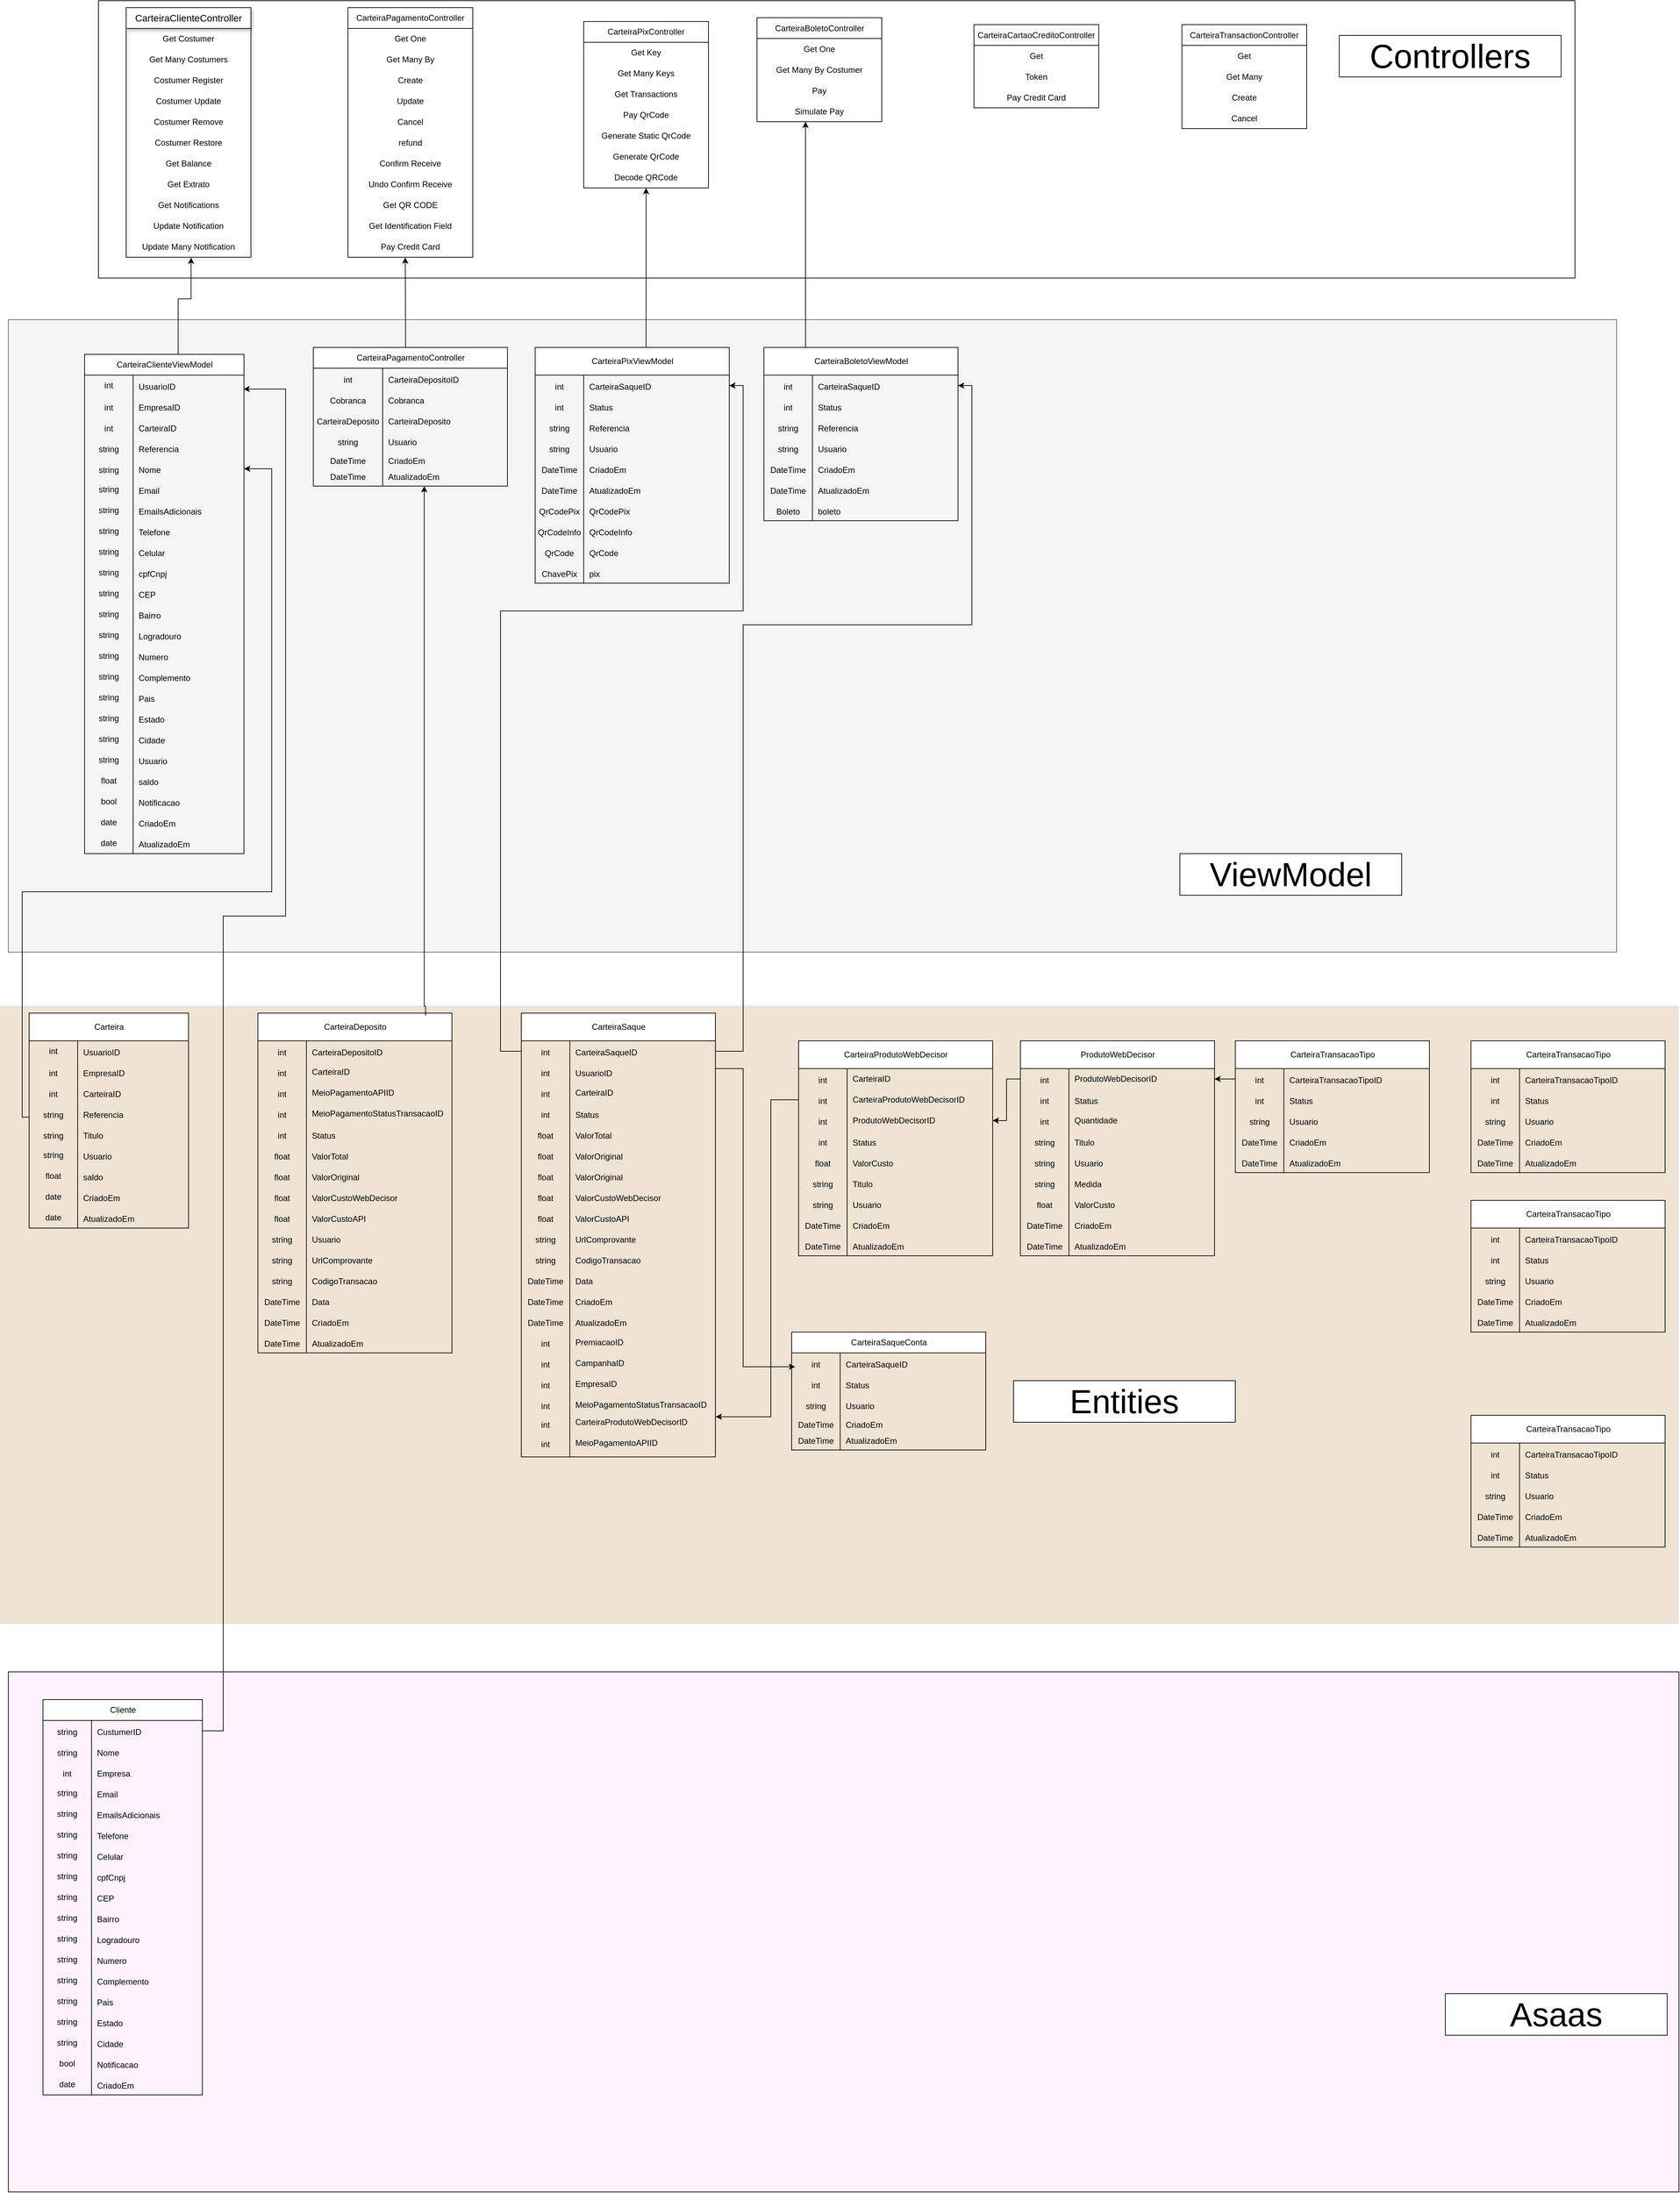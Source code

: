 <mxfile version="23.1.2" type="github">
  <diagram name="Página-1" id="cLGyKTDIdMf0-XfOhhKn">
    <mxGraphModel dx="7187" dy="5169" grid="1" gridSize="10" guides="0" tooltips="1" connect="1" arrows="1" fold="1" page="1" pageScale="1" pageWidth="827" pageHeight="1169" math="0" shadow="0">
      <root>
        <mxCell id="0" />
        <mxCell id="1" parent="0" />
        <mxCell id="9NU0fxebjaK4SNnyx8nD-1063" value="" style="rounded=0;whiteSpace=wrap;html=1;fillColor=#FEF2FF;" vertex="1" parent="1">
          <mxGeometry x="-780" y="1260" width="2410" height="750" as="geometry" />
        </mxCell>
        <mxCell id="9NU0fxebjaK4SNnyx8nD-1061" value="" style="rounded=0;whiteSpace=wrap;html=1;strokeColor=#DEDEDE;fillColor=#F0E3D3;" vertex="1" parent="1">
          <mxGeometry x="-791" y="300" width="2420" height="890" as="geometry" />
        </mxCell>
        <mxCell id="9NU0fxebjaK4SNnyx8nD-1058" value="" style="rounded=0;whiteSpace=wrap;html=1;strokeColor=#666666;fillColor=#f5f5f5;fontColor=#333333;" vertex="1" parent="1">
          <mxGeometry x="-780" y="-690" width="2320" height="912" as="geometry" />
        </mxCell>
        <mxCell id="9NU0fxebjaK4SNnyx8nD-168" value="CarteiraClienteViewModel" style="shape=table;startSize=30;container=1;collapsible=0;childLayout=tableLayout;fixedRows=1;rowLines=0;fontStyle=0;fontSize=12;labelBackgroundColor=none;labelBorderColor=none;html=1;" vertex="1" parent="1">
          <mxGeometry x="-670" y="-640" width="230" height="720" as="geometry" />
        </mxCell>
        <mxCell id="9NU0fxebjaK4SNnyx8nD-169" value="" style="shape=tableRow;horizontal=0;startSize=0;swimlaneHead=0;swimlaneBody=0;top=0;left=0;bottom=0;right=0;collapsible=0;dropTarget=0;fillColor=none;points=[[0,0.5],[1,0.5]];portConstraint=eastwest;fontSize=16;labelBackgroundColor=none;" vertex="1" parent="9NU0fxebjaK4SNnyx8nD-168">
          <mxGeometry y="30" width="230" height="30" as="geometry" />
        </mxCell>
        <mxCell id="9NU0fxebjaK4SNnyx8nD-170" value="int" style="shape=partialRectangle;html=1;whiteSpace=wrap;connectable=0;fillColor=none;top=0;left=0;bottom=0;right=0;overflow=hidden;pointerEvents=1;fontSize=12;labelBackgroundColor=none;" vertex="1" parent="9NU0fxebjaK4SNnyx8nD-169">
          <mxGeometry width="70" height="30" as="geometry">
            <mxRectangle width="70" height="30" as="alternateBounds" />
          </mxGeometry>
        </mxCell>
        <mxCell id="9NU0fxebjaK4SNnyx8nD-171" value="&lt;font style=&quot;font-size: 12px;&quot;&gt;UsuarioID&lt;/font&gt;" style="shape=partialRectangle;html=1;whiteSpace=wrap;connectable=0;fillColor=none;top=0;left=0;bottom=0;right=0;align=left;spacingLeft=6;overflow=hidden;fontSize=16;labelBackgroundColor=none;" vertex="1" parent="9NU0fxebjaK4SNnyx8nD-169">
          <mxGeometry x="70" width="160" height="30" as="geometry">
            <mxRectangle width="160" height="30" as="alternateBounds" />
          </mxGeometry>
        </mxCell>
        <mxCell id="9NU0fxebjaK4SNnyx8nD-194" value="" style="shape=tableRow;horizontal=0;startSize=0;swimlaneHead=0;swimlaneBody=0;top=0;left=0;bottom=0;right=0;collapsible=0;dropTarget=0;fillColor=none;points=[[0,0.5],[1,0.5]];portConstraint=eastwest;fontSize=16;labelBackgroundColor=none;" vertex="1" parent="9NU0fxebjaK4SNnyx8nD-168">
          <mxGeometry y="60" width="230" height="30" as="geometry" />
        </mxCell>
        <mxCell id="9NU0fxebjaK4SNnyx8nD-195" value="&lt;font style=&quot;font-size: 12px;&quot;&gt;int&lt;/font&gt;" style="shape=partialRectangle;html=1;whiteSpace=wrap;connectable=0;fillColor=none;top=0;left=0;bottom=0;right=0;overflow=hidden;pointerEvents=1;fontSize=16;labelBackgroundColor=none;" vertex="1" parent="9NU0fxebjaK4SNnyx8nD-194">
          <mxGeometry width="70" height="30" as="geometry">
            <mxRectangle width="70" height="30" as="alternateBounds" />
          </mxGeometry>
        </mxCell>
        <mxCell id="9NU0fxebjaK4SNnyx8nD-196" value="&lt;font style=&quot;font-size: 12px;&quot;&gt;EmpresaID&lt;/font&gt;" style="shape=partialRectangle;html=1;whiteSpace=wrap;connectable=0;fillColor=none;top=0;left=0;bottom=0;right=0;align=left;spacingLeft=6;overflow=hidden;fontSize=16;labelBackgroundColor=none;" vertex="1" parent="9NU0fxebjaK4SNnyx8nD-194">
          <mxGeometry x="70" width="160" height="30" as="geometry">
            <mxRectangle width="160" height="30" as="alternateBounds" />
          </mxGeometry>
        </mxCell>
        <mxCell id="9NU0fxebjaK4SNnyx8nD-197" value="" style="shape=tableRow;horizontal=0;startSize=0;swimlaneHead=0;swimlaneBody=0;top=0;left=0;bottom=0;right=0;collapsible=0;dropTarget=0;fillColor=none;points=[[0,0.5],[1,0.5]];portConstraint=eastwest;fontSize=16;labelBackgroundColor=none;" vertex="1" parent="9NU0fxebjaK4SNnyx8nD-168">
          <mxGeometry y="90" width="230" height="30" as="geometry" />
        </mxCell>
        <mxCell id="9NU0fxebjaK4SNnyx8nD-198" value="&lt;font style=&quot;font-size: 12px;&quot;&gt;int&lt;/font&gt;" style="shape=partialRectangle;html=1;whiteSpace=wrap;connectable=0;fillColor=none;top=0;left=0;bottom=0;right=0;overflow=hidden;pointerEvents=1;fontSize=16;labelBackgroundColor=none;" vertex="1" parent="9NU0fxebjaK4SNnyx8nD-197">
          <mxGeometry width="70" height="30" as="geometry">
            <mxRectangle width="70" height="30" as="alternateBounds" />
          </mxGeometry>
        </mxCell>
        <mxCell id="9NU0fxebjaK4SNnyx8nD-199" value="&lt;font style=&quot;font-size: 12px;&quot;&gt;CarteiraID&lt;/font&gt;" style="shape=partialRectangle;html=1;whiteSpace=wrap;connectable=0;fillColor=none;top=0;left=0;bottom=0;right=0;align=left;spacingLeft=6;overflow=hidden;fontSize=16;labelBackgroundColor=none;" vertex="1" parent="9NU0fxebjaK4SNnyx8nD-197">
          <mxGeometry x="70" width="160" height="30" as="geometry">
            <mxRectangle width="160" height="30" as="alternateBounds" />
          </mxGeometry>
        </mxCell>
        <mxCell id="9NU0fxebjaK4SNnyx8nD-200" value="" style="shape=tableRow;horizontal=0;startSize=0;swimlaneHead=0;swimlaneBody=0;top=0;left=0;bottom=0;right=0;collapsible=0;dropTarget=0;fillColor=none;points=[[0,0.5],[1,0.5]];portConstraint=eastwest;fontSize=16;labelBackgroundColor=none;" vertex="1" parent="9NU0fxebjaK4SNnyx8nD-168">
          <mxGeometry y="120" width="230" height="30" as="geometry" />
        </mxCell>
        <mxCell id="9NU0fxebjaK4SNnyx8nD-201" value="&lt;font style=&quot;font-size: 12px;&quot;&gt;string&lt;/font&gt;" style="shape=partialRectangle;html=1;whiteSpace=wrap;connectable=0;fillColor=none;top=0;left=0;bottom=0;right=0;overflow=hidden;pointerEvents=1;fontSize=16;labelBackgroundColor=none;" vertex="1" parent="9NU0fxebjaK4SNnyx8nD-200">
          <mxGeometry width="70" height="30" as="geometry">
            <mxRectangle width="70" height="30" as="alternateBounds" />
          </mxGeometry>
        </mxCell>
        <mxCell id="9NU0fxebjaK4SNnyx8nD-202" value="&lt;font style=&quot;font-size: 12px;&quot;&gt;Referencia&lt;/font&gt;" style="shape=partialRectangle;html=1;whiteSpace=wrap;connectable=0;fillColor=none;top=0;left=0;bottom=0;right=0;align=left;spacingLeft=6;overflow=hidden;fontSize=16;labelBackgroundColor=none;" vertex="1" parent="9NU0fxebjaK4SNnyx8nD-200">
          <mxGeometry x="70" width="160" height="30" as="geometry">
            <mxRectangle width="160" height="30" as="alternateBounds" />
          </mxGeometry>
        </mxCell>
        <mxCell id="9NU0fxebjaK4SNnyx8nD-227" value="" style="shape=tableRow;horizontal=0;startSize=0;swimlaneHead=0;swimlaneBody=0;top=0;left=0;bottom=0;right=0;collapsible=0;dropTarget=0;fillColor=none;points=[[0,0.5],[1,0.5]];portConstraint=eastwest;fontSize=16;labelBackgroundColor=none;" vertex="1" parent="9NU0fxebjaK4SNnyx8nD-168">
          <mxGeometry y="150" width="230" height="30" as="geometry" />
        </mxCell>
        <mxCell id="9NU0fxebjaK4SNnyx8nD-228" value="&lt;font style=&quot;font-size: 12px;&quot;&gt;string&lt;/font&gt;" style="shape=partialRectangle;html=1;whiteSpace=wrap;connectable=0;fillColor=none;top=0;left=0;bottom=0;right=0;overflow=hidden;pointerEvents=1;fontSize=16;labelBackgroundColor=none;" vertex="1" parent="9NU0fxebjaK4SNnyx8nD-227">
          <mxGeometry width="70" height="30" as="geometry">
            <mxRectangle width="70" height="30" as="alternateBounds" />
          </mxGeometry>
        </mxCell>
        <mxCell id="9NU0fxebjaK4SNnyx8nD-229" value="&lt;font style=&quot;font-size: 12px;&quot;&gt;Nome&lt;/font&gt;" style="shape=partialRectangle;html=1;whiteSpace=wrap;connectable=0;fillColor=none;top=0;left=0;bottom=0;right=0;align=left;spacingLeft=6;overflow=hidden;fontSize=16;labelBackgroundColor=none;" vertex="1" parent="9NU0fxebjaK4SNnyx8nD-227">
          <mxGeometry x="70" width="160" height="30" as="geometry">
            <mxRectangle width="160" height="30" as="alternateBounds" />
          </mxGeometry>
        </mxCell>
        <mxCell id="9NU0fxebjaK4SNnyx8nD-230" value="" style="shape=tableRow;horizontal=0;startSize=0;swimlaneHead=0;swimlaneBody=0;top=0;left=0;bottom=0;right=0;collapsible=0;dropTarget=0;fillColor=none;points=[[0,0.5],[1,0.5]];portConstraint=eastwest;fontSize=16;labelBackgroundColor=none;" vertex="1" parent="9NU0fxebjaK4SNnyx8nD-168">
          <mxGeometry y="180" width="230" height="30" as="geometry" />
        </mxCell>
        <mxCell id="9NU0fxebjaK4SNnyx8nD-231" value="string" style="shape=partialRectangle;html=1;whiteSpace=wrap;connectable=0;fillColor=none;top=0;left=0;bottom=0;right=0;overflow=hidden;pointerEvents=1;fontSize=12;labelBackgroundColor=none;" vertex="1" parent="9NU0fxebjaK4SNnyx8nD-230">
          <mxGeometry width="70" height="30" as="geometry">
            <mxRectangle width="70" height="30" as="alternateBounds" />
          </mxGeometry>
        </mxCell>
        <mxCell id="9NU0fxebjaK4SNnyx8nD-232" value="&lt;font style=&quot;font-size: 12px;&quot;&gt;Email&lt;/font&gt;" style="shape=partialRectangle;html=1;whiteSpace=wrap;connectable=0;fillColor=none;top=0;left=0;bottom=0;right=0;align=left;spacingLeft=6;overflow=hidden;fontSize=16;labelBackgroundColor=none;" vertex="1" parent="9NU0fxebjaK4SNnyx8nD-230">
          <mxGeometry x="70" width="160" height="30" as="geometry">
            <mxRectangle width="160" height="30" as="alternateBounds" />
          </mxGeometry>
        </mxCell>
        <mxCell id="9NU0fxebjaK4SNnyx8nD-233" value="" style="shape=tableRow;horizontal=0;startSize=0;swimlaneHead=0;swimlaneBody=0;top=0;left=0;bottom=0;right=0;collapsible=0;dropTarget=0;fillColor=none;points=[[0,0.5],[1,0.5]];portConstraint=eastwest;fontSize=16;labelBackgroundColor=none;" vertex="1" parent="9NU0fxebjaK4SNnyx8nD-168">
          <mxGeometry y="210" width="230" height="30" as="geometry" />
        </mxCell>
        <mxCell id="9NU0fxebjaK4SNnyx8nD-234" value="string" style="shape=partialRectangle;html=1;whiteSpace=wrap;connectable=0;fillColor=none;top=0;left=0;bottom=0;right=0;overflow=hidden;pointerEvents=1;fontSize=12;labelBackgroundColor=none;" vertex="1" parent="9NU0fxebjaK4SNnyx8nD-233">
          <mxGeometry width="70" height="30" as="geometry">
            <mxRectangle width="70" height="30" as="alternateBounds" />
          </mxGeometry>
        </mxCell>
        <mxCell id="9NU0fxebjaK4SNnyx8nD-235" value="&lt;font style=&quot;font-size: 12px;&quot;&gt;EmailsAdicionais&lt;/font&gt;" style="shape=partialRectangle;html=1;whiteSpace=wrap;connectable=0;fillColor=none;top=0;left=0;bottom=0;right=0;align=left;spacingLeft=6;overflow=hidden;fontSize=16;labelBackgroundColor=none;" vertex="1" parent="9NU0fxebjaK4SNnyx8nD-233">
          <mxGeometry x="70" width="160" height="30" as="geometry">
            <mxRectangle width="160" height="30" as="alternateBounds" />
          </mxGeometry>
        </mxCell>
        <mxCell id="9NU0fxebjaK4SNnyx8nD-236" value="" style="shape=tableRow;horizontal=0;startSize=0;swimlaneHead=0;swimlaneBody=0;top=0;left=0;bottom=0;right=0;collapsible=0;dropTarget=0;fillColor=none;points=[[0,0.5],[1,0.5]];portConstraint=eastwest;fontSize=16;labelBackgroundColor=none;" vertex="1" parent="9NU0fxebjaK4SNnyx8nD-168">
          <mxGeometry y="240" width="230" height="30" as="geometry" />
        </mxCell>
        <mxCell id="9NU0fxebjaK4SNnyx8nD-237" value="string" style="shape=partialRectangle;html=1;whiteSpace=wrap;connectable=0;fillColor=none;top=0;left=0;bottom=0;right=0;overflow=hidden;pointerEvents=1;fontSize=12;labelBackgroundColor=none;" vertex="1" parent="9NU0fxebjaK4SNnyx8nD-236">
          <mxGeometry width="70" height="30" as="geometry">
            <mxRectangle width="70" height="30" as="alternateBounds" />
          </mxGeometry>
        </mxCell>
        <mxCell id="9NU0fxebjaK4SNnyx8nD-238" value="&lt;font style=&quot;font-size: 12px;&quot;&gt;Telefone&lt;/font&gt;" style="shape=partialRectangle;html=1;whiteSpace=wrap;connectable=0;fillColor=none;top=0;left=0;bottom=0;right=0;align=left;spacingLeft=6;overflow=hidden;fontSize=16;labelBackgroundColor=none;" vertex="1" parent="9NU0fxebjaK4SNnyx8nD-236">
          <mxGeometry x="70" width="160" height="30" as="geometry">
            <mxRectangle width="160" height="30" as="alternateBounds" />
          </mxGeometry>
        </mxCell>
        <mxCell id="9NU0fxebjaK4SNnyx8nD-239" value="" style="shape=tableRow;horizontal=0;startSize=0;swimlaneHead=0;swimlaneBody=0;top=0;left=0;bottom=0;right=0;collapsible=0;dropTarget=0;fillColor=none;points=[[0,0.5],[1,0.5]];portConstraint=eastwest;fontSize=12;labelBackgroundColor=none;" vertex="1" parent="9NU0fxebjaK4SNnyx8nD-168">
          <mxGeometry y="270" width="230" height="30" as="geometry" />
        </mxCell>
        <mxCell id="9NU0fxebjaK4SNnyx8nD-240" value="string" style="shape=partialRectangle;html=1;whiteSpace=wrap;connectable=0;fillColor=none;top=0;left=0;bottom=0;right=0;overflow=hidden;pointerEvents=1;fontSize=12;labelBackgroundColor=none;" vertex="1" parent="9NU0fxebjaK4SNnyx8nD-239">
          <mxGeometry width="70" height="30" as="geometry">
            <mxRectangle width="70" height="30" as="alternateBounds" />
          </mxGeometry>
        </mxCell>
        <mxCell id="9NU0fxebjaK4SNnyx8nD-241" value="&lt;font style=&quot;font-size: 12px;&quot;&gt;Celular&lt;/font&gt;" style="shape=partialRectangle;html=1;whiteSpace=wrap;connectable=0;fillColor=none;top=0;left=0;bottom=0;right=0;align=left;spacingLeft=6;overflow=hidden;fontSize=16;labelBackgroundColor=none;" vertex="1" parent="9NU0fxebjaK4SNnyx8nD-239">
          <mxGeometry x="70" width="160" height="30" as="geometry">
            <mxRectangle width="160" height="30" as="alternateBounds" />
          </mxGeometry>
        </mxCell>
        <mxCell id="9NU0fxebjaK4SNnyx8nD-242" value="" style="shape=tableRow;horizontal=0;startSize=0;swimlaneHead=0;swimlaneBody=0;top=0;left=0;bottom=0;right=0;collapsible=0;dropTarget=0;fillColor=none;points=[[0,0.5],[1,0.5]];portConstraint=eastwest;fontSize=12;labelBackgroundColor=none;" vertex="1" parent="9NU0fxebjaK4SNnyx8nD-168">
          <mxGeometry y="300" width="230" height="30" as="geometry" />
        </mxCell>
        <mxCell id="9NU0fxebjaK4SNnyx8nD-243" value="string" style="shape=partialRectangle;html=1;whiteSpace=wrap;connectable=0;fillColor=none;top=0;left=0;bottom=0;right=0;overflow=hidden;pointerEvents=1;fontSize=12;labelBackgroundColor=none;" vertex="1" parent="9NU0fxebjaK4SNnyx8nD-242">
          <mxGeometry width="70" height="30" as="geometry">
            <mxRectangle width="70" height="30" as="alternateBounds" />
          </mxGeometry>
        </mxCell>
        <mxCell id="9NU0fxebjaK4SNnyx8nD-244" value="&lt;font style=&quot;font-size: 12px;&quot;&gt;cpfCnpj&lt;/font&gt;" style="shape=partialRectangle;html=1;whiteSpace=wrap;connectable=0;fillColor=none;top=0;left=0;bottom=0;right=0;align=left;spacingLeft=6;overflow=hidden;fontSize=16;labelBackgroundColor=none;" vertex="1" parent="9NU0fxebjaK4SNnyx8nD-242">
          <mxGeometry x="70" width="160" height="30" as="geometry">
            <mxRectangle width="160" height="30" as="alternateBounds" />
          </mxGeometry>
        </mxCell>
        <mxCell id="9NU0fxebjaK4SNnyx8nD-245" value="" style="shape=tableRow;horizontal=0;startSize=0;swimlaneHead=0;swimlaneBody=0;top=0;left=0;bottom=0;right=0;collapsible=0;dropTarget=0;fillColor=none;points=[[0,0.5],[1,0.5]];portConstraint=eastwest;fontSize=16;labelBackgroundColor=none;" vertex="1" parent="9NU0fxebjaK4SNnyx8nD-168">
          <mxGeometry y="330" width="230" height="30" as="geometry" />
        </mxCell>
        <mxCell id="9NU0fxebjaK4SNnyx8nD-246" value="string" style="shape=partialRectangle;html=1;whiteSpace=wrap;connectable=0;fillColor=none;top=0;left=0;bottom=0;right=0;overflow=hidden;pointerEvents=1;fontSize=12;labelBackgroundColor=none;" vertex="1" parent="9NU0fxebjaK4SNnyx8nD-245">
          <mxGeometry width="70" height="30" as="geometry">
            <mxRectangle width="70" height="30" as="alternateBounds" />
          </mxGeometry>
        </mxCell>
        <mxCell id="9NU0fxebjaK4SNnyx8nD-247" value="&lt;font style=&quot;font-size: 12px;&quot;&gt;CEP&lt;/font&gt;" style="shape=partialRectangle;html=1;whiteSpace=wrap;connectable=0;fillColor=none;top=0;left=0;bottom=0;right=0;align=left;spacingLeft=6;overflow=hidden;fontSize=16;labelBackgroundColor=none;" vertex="1" parent="9NU0fxebjaK4SNnyx8nD-245">
          <mxGeometry x="70" width="160" height="30" as="geometry">
            <mxRectangle width="160" height="30" as="alternateBounds" />
          </mxGeometry>
        </mxCell>
        <mxCell id="9NU0fxebjaK4SNnyx8nD-248" value="" style="shape=tableRow;horizontal=0;startSize=0;swimlaneHead=0;swimlaneBody=0;top=0;left=0;bottom=0;right=0;collapsible=0;dropTarget=0;fillColor=none;points=[[0,0.5],[1,0.5]];portConstraint=eastwest;fontSize=16;labelBackgroundColor=none;" vertex="1" parent="9NU0fxebjaK4SNnyx8nD-168">
          <mxGeometry y="360" width="230" height="30" as="geometry" />
        </mxCell>
        <mxCell id="9NU0fxebjaK4SNnyx8nD-249" value="string" style="shape=partialRectangle;html=1;whiteSpace=wrap;connectable=0;fillColor=none;top=0;left=0;bottom=0;right=0;overflow=hidden;pointerEvents=1;fontSize=12;labelBackgroundColor=none;" vertex="1" parent="9NU0fxebjaK4SNnyx8nD-248">
          <mxGeometry width="70" height="30" as="geometry">
            <mxRectangle width="70" height="30" as="alternateBounds" />
          </mxGeometry>
        </mxCell>
        <mxCell id="9NU0fxebjaK4SNnyx8nD-250" value="&lt;font style=&quot;font-size: 12px;&quot;&gt;Bairro&lt;/font&gt;" style="shape=partialRectangle;html=1;whiteSpace=wrap;connectable=0;fillColor=none;top=0;left=0;bottom=0;right=0;align=left;spacingLeft=6;overflow=hidden;fontSize=16;labelBackgroundColor=none;" vertex="1" parent="9NU0fxebjaK4SNnyx8nD-248">
          <mxGeometry x="70" width="160" height="30" as="geometry">
            <mxRectangle width="160" height="30" as="alternateBounds" />
          </mxGeometry>
        </mxCell>
        <mxCell id="9NU0fxebjaK4SNnyx8nD-251" value="" style="shape=tableRow;horizontal=0;startSize=0;swimlaneHead=0;swimlaneBody=0;top=0;left=0;bottom=0;right=0;collapsible=0;dropTarget=0;fillColor=none;points=[[0,0.5],[1,0.5]];portConstraint=eastwest;fontSize=16;labelBackgroundColor=none;" vertex="1" parent="9NU0fxebjaK4SNnyx8nD-168">
          <mxGeometry y="390" width="230" height="30" as="geometry" />
        </mxCell>
        <mxCell id="9NU0fxebjaK4SNnyx8nD-252" value="string" style="shape=partialRectangle;html=1;whiteSpace=wrap;connectable=0;fillColor=none;top=0;left=0;bottom=0;right=0;overflow=hidden;pointerEvents=1;fontSize=12;labelBackgroundColor=none;" vertex="1" parent="9NU0fxebjaK4SNnyx8nD-251">
          <mxGeometry width="70" height="30" as="geometry">
            <mxRectangle width="70" height="30" as="alternateBounds" />
          </mxGeometry>
        </mxCell>
        <mxCell id="9NU0fxebjaK4SNnyx8nD-253" value="&lt;font style=&quot;font-size: 12px;&quot;&gt;Logradouro&lt;/font&gt;" style="shape=partialRectangle;html=1;whiteSpace=wrap;connectable=0;fillColor=none;top=0;left=0;bottom=0;right=0;align=left;spacingLeft=6;overflow=hidden;fontSize=16;labelBackgroundColor=none;" vertex="1" parent="9NU0fxebjaK4SNnyx8nD-251">
          <mxGeometry x="70" width="160" height="30" as="geometry">
            <mxRectangle width="160" height="30" as="alternateBounds" />
          </mxGeometry>
        </mxCell>
        <mxCell id="9NU0fxebjaK4SNnyx8nD-254" value="" style="shape=tableRow;horizontal=0;startSize=0;swimlaneHead=0;swimlaneBody=0;top=0;left=0;bottom=0;right=0;collapsible=0;dropTarget=0;fillColor=none;points=[[0,0.5],[1,0.5]];portConstraint=eastwest;fontSize=16;labelBackgroundColor=none;" vertex="1" parent="9NU0fxebjaK4SNnyx8nD-168">
          <mxGeometry y="420" width="230" height="30" as="geometry" />
        </mxCell>
        <mxCell id="9NU0fxebjaK4SNnyx8nD-255" value="string" style="shape=partialRectangle;html=1;whiteSpace=wrap;connectable=0;fillColor=none;top=0;left=0;bottom=0;right=0;overflow=hidden;pointerEvents=1;fontSize=12;labelBackgroundColor=none;" vertex="1" parent="9NU0fxebjaK4SNnyx8nD-254">
          <mxGeometry width="70" height="30" as="geometry">
            <mxRectangle width="70" height="30" as="alternateBounds" />
          </mxGeometry>
        </mxCell>
        <mxCell id="9NU0fxebjaK4SNnyx8nD-256" value="&lt;font style=&quot;font-size: 12px;&quot;&gt;Numero&lt;/font&gt;" style="shape=partialRectangle;html=1;whiteSpace=wrap;connectable=0;fillColor=none;top=0;left=0;bottom=0;right=0;align=left;spacingLeft=6;overflow=hidden;fontSize=16;labelBackgroundColor=none;" vertex="1" parent="9NU0fxebjaK4SNnyx8nD-254">
          <mxGeometry x="70" width="160" height="30" as="geometry">
            <mxRectangle width="160" height="30" as="alternateBounds" />
          </mxGeometry>
        </mxCell>
        <mxCell id="9NU0fxebjaK4SNnyx8nD-257" value="" style="shape=tableRow;horizontal=0;startSize=0;swimlaneHead=0;swimlaneBody=0;top=0;left=0;bottom=0;right=0;collapsible=0;dropTarget=0;fillColor=none;points=[[0,0.5],[1,0.5]];portConstraint=eastwest;fontSize=16;labelBackgroundColor=none;" vertex="1" parent="9NU0fxebjaK4SNnyx8nD-168">
          <mxGeometry y="450" width="230" height="30" as="geometry" />
        </mxCell>
        <mxCell id="9NU0fxebjaK4SNnyx8nD-258" value="string" style="shape=partialRectangle;html=1;whiteSpace=wrap;connectable=0;fillColor=none;top=0;left=0;bottom=0;right=0;overflow=hidden;pointerEvents=1;fontSize=12;labelBackgroundColor=none;" vertex="1" parent="9NU0fxebjaK4SNnyx8nD-257">
          <mxGeometry width="70" height="30" as="geometry">
            <mxRectangle width="70" height="30" as="alternateBounds" />
          </mxGeometry>
        </mxCell>
        <mxCell id="9NU0fxebjaK4SNnyx8nD-259" value="&lt;font style=&quot;font-size: 12px;&quot;&gt;Complemento&lt;/font&gt;" style="shape=partialRectangle;html=1;whiteSpace=wrap;connectable=0;fillColor=none;top=0;left=0;bottom=0;right=0;align=left;spacingLeft=6;overflow=hidden;fontSize=16;labelBackgroundColor=none;" vertex="1" parent="9NU0fxebjaK4SNnyx8nD-257">
          <mxGeometry x="70" width="160" height="30" as="geometry">
            <mxRectangle width="160" height="30" as="alternateBounds" />
          </mxGeometry>
        </mxCell>
        <mxCell id="9NU0fxebjaK4SNnyx8nD-260" value="" style="shape=tableRow;horizontal=0;startSize=0;swimlaneHead=0;swimlaneBody=0;top=0;left=0;bottom=0;right=0;collapsible=0;dropTarget=0;fillColor=none;points=[[0,0.5],[1,0.5]];portConstraint=eastwest;fontSize=16;labelBackgroundColor=none;" vertex="1" parent="9NU0fxebjaK4SNnyx8nD-168">
          <mxGeometry y="480" width="230" height="30" as="geometry" />
        </mxCell>
        <mxCell id="9NU0fxebjaK4SNnyx8nD-261" value="string" style="shape=partialRectangle;html=1;whiteSpace=wrap;connectable=0;fillColor=none;top=0;left=0;bottom=0;right=0;overflow=hidden;pointerEvents=1;fontSize=12;labelBackgroundColor=none;" vertex="1" parent="9NU0fxebjaK4SNnyx8nD-260">
          <mxGeometry width="70" height="30" as="geometry">
            <mxRectangle width="70" height="30" as="alternateBounds" />
          </mxGeometry>
        </mxCell>
        <mxCell id="9NU0fxebjaK4SNnyx8nD-262" value="&lt;font style=&quot;font-size: 12px;&quot;&gt;Pais&lt;/font&gt;" style="shape=partialRectangle;html=1;whiteSpace=wrap;connectable=0;fillColor=none;top=0;left=0;bottom=0;right=0;align=left;spacingLeft=6;overflow=hidden;fontSize=16;labelBackgroundColor=none;" vertex="1" parent="9NU0fxebjaK4SNnyx8nD-260">
          <mxGeometry x="70" width="160" height="30" as="geometry">
            <mxRectangle width="160" height="30" as="alternateBounds" />
          </mxGeometry>
        </mxCell>
        <mxCell id="9NU0fxebjaK4SNnyx8nD-263" value="" style="shape=tableRow;horizontal=0;startSize=0;swimlaneHead=0;swimlaneBody=0;top=0;left=0;bottom=0;right=0;collapsible=0;dropTarget=0;fillColor=none;points=[[0,0.5],[1,0.5]];portConstraint=eastwest;fontSize=16;labelBackgroundColor=none;" vertex="1" parent="9NU0fxebjaK4SNnyx8nD-168">
          <mxGeometry y="510" width="230" height="30" as="geometry" />
        </mxCell>
        <mxCell id="9NU0fxebjaK4SNnyx8nD-264" value="string" style="shape=partialRectangle;html=1;whiteSpace=wrap;connectable=0;fillColor=none;top=0;left=0;bottom=0;right=0;overflow=hidden;pointerEvents=1;fontSize=12;labelBackgroundColor=none;" vertex="1" parent="9NU0fxebjaK4SNnyx8nD-263">
          <mxGeometry width="70" height="30" as="geometry">
            <mxRectangle width="70" height="30" as="alternateBounds" />
          </mxGeometry>
        </mxCell>
        <mxCell id="9NU0fxebjaK4SNnyx8nD-265" value="&lt;font style=&quot;font-size: 12px;&quot;&gt;Estado&lt;/font&gt;" style="shape=partialRectangle;html=1;whiteSpace=wrap;connectable=0;fillColor=none;top=0;left=0;bottom=0;right=0;align=left;spacingLeft=6;overflow=hidden;fontSize=16;labelBackgroundColor=none;" vertex="1" parent="9NU0fxebjaK4SNnyx8nD-263">
          <mxGeometry x="70" width="160" height="30" as="geometry">
            <mxRectangle width="160" height="30" as="alternateBounds" />
          </mxGeometry>
        </mxCell>
        <mxCell id="9NU0fxebjaK4SNnyx8nD-266" value="" style="shape=tableRow;horizontal=0;startSize=0;swimlaneHead=0;swimlaneBody=0;top=0;left=0;bottom=0;right=0;collapsible=0;dropTarget=0;fillColor=none;points=[[0,0.5],[1,0.5]];portConstraint=eastwest;fontSize=16;labelBackgroundColor=none;" vertex="1" parent="9NU0fxebjaK4SNnyx8nD-168">
          <mxGeometry y="540" width="230" height="30" as="geometry" />
        </mxCell>
        <mxCell id="9NU0fxebjaK4SNnyx8nD-267" value="string" style="shape=partialRectangle;html=1;whiteSpace=wrap;connectable=0;fillColor=none;top=0;left=0;bottom=0;right=0;overflow=hidden;pointerEvents=1;fontSize=12;labelBackgroundColor=none;" vertex="1" parent="9NU0fxebjaK4SNnyx8nD-266">
          <mxGeometry width="70" height="30" as="geometry">
            <mxRectangle width="70" height="30" as="alternateBounds" />
          </mxGeometry>
        </mxCell>
        <mxCell id="9NU0fxebjaK4SNnyx8nD-268" value="&lt;font style=&quot;font-size: 12px;&quot;&gt;Cidade&lt;/font&gt;" style="shape=partialRectangle;html=1;whiteSpace=wrap;connectable=0;fillColor=none;top=0;left=0;bottom=0;right=0;align=left;spacingLeft=6;overflow=hidden;fontSize=16;labelBackgroundColor=none;" vertex="1" parent="9NU0fxebjaK4SNnyx8nD-266">
          <mxGeometry x="70" width="160" height="30" as="geometry">
            <mxRectangle width="160" height="30" as="alternateBounds" />
          </mxGeometry>
        </mxCell>
        <mxCell id="9NU0fxebjaK4SNnyx8nD-327" value="" style="shape=tableRow;horizontal=0;startSize=0;swimlaneHead=0;swimlaneBody=0;top=0;left=0;bottom=0;right=0;collapsible=0;dropTarget=0;fillColor=none;points=[[0,0.5],[1,0.5]];portConstraint=eastwest;fontSize=16;labelBackgroundColor=none;" vertex="1" parent="9NU0fxebjaK4SNnyx8nD-168">
          <mxGeometry y="570" width="230" height="30" as="geometry" />
        </mxCell>
        <mxCell id="9NU0fxebjaK4SNnyx8nD-328" value="string" style="shape=partialRectangle;html=1;whiteSpace=wrap;connectable=0;fillColor=none;top=0;left=0;bottom=0;right=0;overflow=hidden;pointerEvents=1;fontSize=12;labelBackgroundColor=none;" vertex="1" parent="9NU0fxebjaK4SNnyx8nD-327">
          <mxGeometry width="70" height="30" as="geometry">
            <mxRectangle width="70" height="30" as="alternateBounds" />
          </mxGeometry>
        </mxCell>
        <mxCell id="9NU0fxebjaK4SNnyx8nD-329" value="&lt;font style=&quot;font-size: 12px;&quot;&gt;Usuario&lt;/font&gt;" style="shape=partialRectangle;html=1;whiteSpace=wrap;connectable=0;fillColor=none;top=0;left=0;bottom=0;right=0;align=left;spacingLeft=6;overflow=hidden;fontSize=16;labelBackgroundColor=none;" vertex="1" parent="9NU0fxebjaK4SNnyx8nD-327">
          <mxGeometry x="70" width="160" height="30" as="geometry">
            <mxRectangle width="160" height="30" as="alternateBounds" />
          </mxGeometry>
        </mxCell>
        <mxCell id="9NU0fxebjaK4SNnyx8nD-729" value="" style="shape=tableRow;horizontal=0;startSize=0;swimlaneHead=0;swimlaneBody=0;top=0;left=0;bottom=0;right=0;collapsible=0;dropTarget=0;fillColor=none;points=[[0,0.5],[1,0.5]];portConstraint=eastwest;fontSize=16;labelBackgroundColor=none;" vertex="1" parent="9NU0fxebjaK4SNnyx8nD-168">
          <mxGeometry y="600" width="230" height="30" as="geometry" />
        </mxCell>
        <mxCell id="9NU0fxebjaK4SNnyx8nD-730" value="float" style="shape=partialRectangle;html=1;whiteSpace=wrap;connectable=0;fillColor=none;top=0;left=0;bottom=0;right=0;overflow=hidden;pointerEvents=1;fontSize=12;labelBackgroundColor=none;" vertex="1" parent="9NU0fxebjaK4SNnyx8nD-729">
          <mxGeometry width="70" height="30" as="geometry">
            <mxRectangle width="70" height="30" as="alternateBounds" />
          </mxGeometry>
        </mxCell>
        <mxCell id="9NU0fxebjaK4SNnyx8nD-731" value="&lt;font style=&quot;font-size: 12px;&quot;&gt;saldo&lt;/font&gt;" style="shape=partialRectangle;html=1;whiteSpace=wrap;connectable=0;fillColor=none;top=0;left=0;bottom=0;right=0;align=left;spacingLeft=6;overflow=hidden;fontSize=16;labelBackgroundColor=none;" vertex="1" parent="9NU0fxebjaK4SNnyx8nD-729">
          <mxGeometry x="70" width="160" height="30" as="geometry">
            <mxRectangle width="160" height="30" as="alternateBounds" />
          </mxGeometry>
        </mxCell>
        <mxCell id="9NU0fxebjaK4SNnyx8nD-324" value="" style="shape=tableRow;horizontal=0;startSize=0;swimlaneHead=0;swimlaneBody=0;top=0;left=0;bottom=0;right=0;collapsible=0;dropTarget=0;fillColor=none;points=[[0,0.5],[1,0.5]];portConstraint=eastwest;fontSize=16;labelBackgroundColor=none;" vertex="1" parent="9NU0fxebjaK4SNnyx8nD-168">
          <mxGeometry y="630" width="230" height="30" as="geometry" />
        </mxCell>
        <mxCell id="9NU0fxebjaK4SNnyx8nD-325" value="bool" style="shape=partialRectangle;html=1;whiteSpace=wrap;connectable=0;fillColor=none;top=0;left=0;bottom=0;right=0;overflow=hidden;pointerEvents=1;fontSize=12;labelBackgroundColor=none;" vertex="1" parent="9NU0fxebjaK4SNnyx8nD-324">
          <mxGeometry width="70" height="30" as="geometry">
            <mxRectangle width="70" height="30" as="alternateBounds" />
          </mxGeometry>
        </mxCell>
        <mxCell id="9NU0fxebjaK4SNnyx8nD-326" value="&lt;font style=&quot;font-size: 12px;&quot;&gt;Notificacao&lt;/font&gt;" style="shape=partialRectangle;html=1;whiteSpace=wrap;connectable=0;fillColor=none;top=0;left=0;bottom=0;right=0;align=left;spacingLeft=6;overflow=hidden;fontSize=16;labelBackgroundColor=none;" vertex="1" parent="9NU0fxebjaK4SNnyx8nD-324">
          <mxGeometry x="70" width="160" height="30" as="geometry">
            <mxRectangle width="160" height="30" as="alternateBounds" />
          </mxGeometry>
        </mxCell>
        <mxCell id="9NU0fxebjaK4SNnyx8nD-330" value="" style="shape=tableRow;horizontal=0;startSize=0;swimlaneHead=0;swimlaneBody=0;top=0;left=0;bottom=0;right=0;collapsible=0;dropTarget=0;fillColor=none;points=[[0,0.5],[1,0.5]];portConstraint=eastwest;fontSize=16;labelBackgroundColor=none;" vertex="1" parent="9NU0fxebjaK4SNnyx8nD-168">
          <mxGeometry y="660" width="230" height="30" as="geometry" />
        </mxCell>
        <mxCell id="9NU0fxebjaK4SNnyx8nD-331" value="date" style="shape=partialRectangle;html=1;whiteSpace=wrap;connectable=0;fillColor=none;top=0;left=0;bottom=0;right=0;overflow=hidden;pointerEvents=1;fontSize=12;labelBackgroundColor=none;" vertex="1" parent="9NU0fxebjaK4SNnyx8nD-330">
          <mxGeometry width="70" height="30" as="geometry">
            <mxRectangle width="70" height="30" as="alternateBounds" />
          </mxGeometry>
        </mxCell>
        <mxCell id="9NU0fxebjaK4SNnyx8nD-332" value="&lt;font style=&quot;font-size: 12px;&quot;&gt;CriadoEm&lt;/font&gt;" style="shape=partialRectangle;html=1;whiteSpace=wrap;connectable=0;fillColor=none;top=0;left=0;bottom=0;right=0;align=left;spacingLeft=6;overflow=hidden;fontSize=16;labelBackgroundColor=none;" vertex="1" parent="9NU0fxebjaK4SNnyx8nD-330">
          <mxGeometry x="70" width="160" height="30" as="geometry">
            <mxRectangle width="160" height="30" as="alternateBounds" />
          </mxGeometry>
        </mxCell>
        <mxCell id="9NU0fxebjaK4SNnyx8nD-333" value="" style="shape=tableRow;horizontal=0;startSize=0;swimlaneHead=0;swimlaneBody=0;top=0;left=0;bottom=0;right=0;collapsible=0;dropTarget=0;fillColor=none;points=[[0,0.5],[1,0.5]];portConstraint=eastwest;fontSize=16;labelBackgroundColor=none;" vertex="1" parent="9NU0fxebjaK4SNnyx8nD-168">
          <mxGeometry y="690" width="230" height="30" as="geometry" />
        </mxCell>
        <mxCell id="9NU0fxebjaK4SNnyx8nD-334" value="date" style="shape=partialRectangle;html=1;whiteSpace=wrap;connectable=0;fillColor=none;top=0;left=0;bottom=0;right=0;overflow=hidden;pointerEvents=1;fontSize=12;labelBackgroundColor=none;" vertex="1" parent="9NU0fxebjaK4SNnyx8nD-333">
          <mxGeometry width="70" height="30" as="geometry">
            <mxRectangle width="70" height="30" as="alternateBounds" />
          </mxGeometry>
        </mxCell>
        <mxCell id="9NU0fxebjaK4SNnyx8nD-335" value="&lt;font style=&quot;font-size: 12px;&quot;&gt;AtualizadoEm&lt;/font&gt;" style="shape=partialRectangle;html=1;whiteSpace=wrap;connectable=0;fillColor=none;top=0;left=0;bottom=0;right=0;align=left;spacingLeft=6;overflow=hidden;fontSize=16;labelBackgroundColor=none;" vertex="1" parent="9NU0fxebjaK4SNnyx8nD-333">
          <mxGeometry x="70" width="160" height="30" as="geometry">
            <mxRectangle width="160" height="30" as="alternateBounds" />
          </mxGeometry>
        </mxCell>
        <mxCell id="9NU0fxebjaK4SNnyx8nD-368" value="CarteiraPixViewModel" style="shape=table;startSize=40;container=1;collapsible=0;childLayout=tableLayout;fixedRows=1;rowLines=0;fontStyle=0;fontSize=12;html=1;labelBackgroundColor=none;" vertex="1" parent="1">
          <mxGeometry x="-20" y="-650" width="280" height="340" as="geometry" />
        </mxCell>
        <mxCell id="9NU0fxebjaK4SNnyx8nD-369" value="" style="shape=tableRow;horizontal=0;startSize=0;swimlaneHead=0;swimlaneBody=0;top=0;left=0;bottom=0;right=0;collapsible=0;dropTarget=0;fillColor=none;points=[[0,0.5],[1,0.5]];portConstraint=eastwest;fontSize=16;labelBackgroundColor=none;" vertex="1" parent="9NU0fxebjaK4SNnyx8nD-368">
          <mxGeometry y="40" width="280" height="30" as="geometry" />
        </mxCell>
        <mxCell id="9NU0fxebjaK4SNnyx8nD-370" value="&lt;font style=&quot;font-size: 12px;&quot;&gt;int&lt;/font&gt;" style="shape=partialRectangle;html=1;whiteSpace=wrap;connectable=0;fillColor=none;top=0;left=0;bottom=0;right=0;overflow=hidden;pointerEvents=1;fontSize=16;labelBackgroundColor=none;" vertex="1" parent="9NU0fxebjaK4SNnyx8nD-369">
          <mxGeometry width="70" height="30" as="geometry">
            <mxRectangle width="70" height="30" as="alternateBounds" />
          </mxGeometry>
        </mxCell>
        <mxCell id="9NU0fxebjaK4SNnyx8nD-371" value="&lt;font style=&quot;font-size: 12px;&quot;&gt;CarteiraSaqueID&lt;/font&gt;" style="shape=partialRectangle;html=1;whiteSpace=wrap;connectable=0;fillColor=none;top=0;left=0;bottom=0;right=0;align=left;spacingLeft=6;overflow=hidden;fontSize=16;labelBackgroundColor=none;" vertex="1" parent="9NU0fxebjaK4SNnyx8nD-369">
          <mxGeometry x="70" width="210" height="30" as="geometry">
            <mxRectangle width="210" height="30" as="alternateBounds" />
          </mxGeometry>
        </mxCell>
        <mxCell id="9NU0fxebjaK4SNnyx8nD-378" value="" style="shape=tableRow;horizontal=0;startSize=0;swimlaneHead=0;swimlaneBody=0;top=0;left=0;bottom=0;right=0;collapsible=0;dropTarget=0;fillColor=none;points=[[0,0.5],[1,0.5]];portConstraint=eastwest;fontSize=16;labelBackgroundColor=none;" vertex="1" parent="9NU0fxebjaK4SNnyx8nD-368">
          <mxGeometry y="70" width="280" height="30" as="geometry" />
        </mxCell>
        <mxCell id="9NU0fxebjaK4SNnyx8nD-379" value="&lt;font style=&quot;font-size: 12px;&quot;&gt;int&lt;/font&gt;" style="shape=partialRectangle;html=1;whiteSpace=wrap;connectable=0;fillColor=none;top=0;left=0;bottom=0;right=0;overflow=hidden;pointerEvents=1;fontSize=16;labelBackgroundColor=none;" vertex="1" parent="9NU0fxebjaK4SNnyx8nD-378">
          <mxGeometry width="70" height="30" as="geometry">
            <mxRectangle width="70" height="30" as="alternateBounds" />
          </mxGeometry>
        </mxCell>
        <mxCell id="9NU0fxebjaK4SNnyx8nD-380" value="&lt;span style=&quot;font-size: 12px;&quot;&gt;Status&lt;/span&gt;" style="shape=partialRectangle;html=1;whiteSpace=wrap;connectable=0;fillColor=none;top=0;left=0;bottom=0;right=0;align=left;spacingLeft=6;overflow=hidden;fontSize=16;labelBackgroundColor=none;" vertex="1" parent="9NU0fxebjaK4SNnyx8nD-378">
          <mxGeometry x="70" width="210" height="30" as="geometry">
            <mxRectangle width="210" height="30" as="alternateBounds" />
          </mxGeometry>
        </mxCell>
        <mxCell id="9NU0fxebjaK4SNnyx8nD-387" value="" style="shape=tableRow;horizontal=0;startSize=0;swimlaneHead=0;swimlaneBody=0;top=0;left=0;bottom=0;right=0;collapsible=0;dropTarget=0;fillColor=none;points=[[0,0.5],[1,0.5]];portConstraint=eastwest;fontSize=16;labelBackgroundColor=none;" vertex="1" parent="9NU0fxebjaK4SNnyx8nD-368">
          <mxGeometry y="100" width="280" height="30" as="geometry" />
        </mxCell>
        <mxCell id="9NU0fxebjaK4SNnyx8nD-388" value="&lt;font style=&quot;font-size: 12px;&quot;&gt;string&lt;/font&gt;" style="shape=partialRectangle;html=1;whiteSpace=wrap;connectable=0;fillColor=none;top=0;left=0;bottom=0;right=0;overflow=hidden;pointerEvents=1;fontSize=16;labelBackgroundColor=none;" vertex="1" parent="9NU0fxebjaK4SNnyx8nD-387">
          <mxGeometry width="70" height="30" as="geometry">
            <mxRectangle width="70" height="30" as="alternateBounds" />
          </mxGeometry>
        </mxCell>
        <mxCell id="9NU0fxebjaK4SNnyx8nD-389" value="&lt;span style=&quot;font-size: 12px;&quot;&gt;Referencia&lt;/span&gt;" style="shape=partialRectangle;html=1;whiteSpace=wrap;connectable=0;fillColor=none;top=0;left=0;bottom=0;right=0;align=left;spacingLeft=6;overflow=hidden;fontSize=16;labelBackgroundColor=none;" vertex="1" parent="9NU0fxebjaK4SNnyx8nD-387">
          <mxGeometry x="70" width="210" height="30" as="geometry">
            <mxRectangle width="210" height="30" as="alternateBounds" />
          </mxGeometry>
        </mxCell>
        <mxCell id="9NU0fxebjaK4SNnyx8nD-397" value="" style="shape=tableRow;horizontal=0;startSize=0;swimlaneHead=0;swimlaneBody=0;top=0;left=0;bottom=0;right=0;collapsible=0;dropTarget=0;fillColor=none;points=[[0,0.5],[1,0.5]];portConstraint=eastwest;fontSize=16;labelBackgroundColor=none;" vertex="1" parent="9NU0fxebjaK4SNnyx8nD-368">
          <mxGeometry y="130" width="280" height="30" as="geometry" />
        </mxCell>
        <mxCell id="9NU0fxebjaK4SNnyx8nD-398" value="&lt;font style=&quot;font-size: 12px;&quot;&gt;string&lt;/font&gt;" style="shape=partialRectangle;html=1;whiteSpace=wrap;connectable=0;fillColor=none;top=0;left=0;bottom=0;right=0;overflow=hidden;pointerEvents=1;fontSize=16;labelBackgroundColor=none;" vertex="1" parent="9NU0fxebjaK4SNnyx8nD-397">
          <mxGeometry width="70" height="30" as="geometry">
            <mxRectangle width="70" height="30" as="alternateBounds" />
          </mxGeometry>
        </mxCell>
        <mxCell id="9NU0fxebjaK4SNnyx8nD-399" value="&lt;span style=&quot;font-size: 12px;&quot;&gt;Usuario&lt;/span&gt;" style="shape=partialRectangle;html=1;whiteSpace=wrap;connectable=0;fillColor=none;top=0;left=0;bottom=0;right=0;align=left;spacingLeft=6;overflow=hidden;fontSize=16;labelBackgroundColor=none;" vertex="1" parent="9NU0fxebjaK4SNnyx8nD-397">
          <mxGeometry x="70" width="210" height="30" as="geometry">
            <mxRectangle width="210" height="30" as="alternateBounds" />
          </mxGeometry>
        </mxCell>
        <mxCell id="9NU0fxebjaK4SNnyx8nD-381" value="" style="shape=tableRow;horizontal=0;startSize=0;swimlaneHead=0;swimlaneBody=0;top=0;left=0;bottom=0;right=0;collapsible=0;dropTarget=0;fillColor=none;points=[[0,0.5],[1,0.5]];portConstraint=eastwest;fontSize=16;labelBackgroundColor=none;" vertex="1" parent="9NU0fxebjaK4SNnyx8nD-368">
          <mxGeometry y="160" width="280" height="30" as="geometry" />
        </mxCell>
        <mxCell id="9NU0fxebjaK4SNnyx8nD-382" value="&lt;font style=&quot;font-size: 12px;&quot;&gt;DateTime&lt;/font&gt;" style="shape=partialRectangle;html=1;whiteSpace=wrap;connectable=0;fillColor=none;top=0;left=0;bottom=0;right=0;overflow=hidden;pointerEvents=1;fontSize=16;labelBackgroundColor=none;" vertex="1" parent="9NU0fxebjaK4SNnyx8nD-381">
          <mxGeometry width="70" height="30" as="geometry">
            <mxRectangle width="70" height="30" as="alternateBounds" />
          </mxGeometry>
        </mxCell>
        <mxCell id="9NU0fxebjaK4SNnyx8nD-383" value="&lt;span style=&quot;font-size: 12px;&quot;&gt;CriadoEm&lt;/span&gt;" style="shape=partialRectangle;html=1;whiteSpace=wrap;connectable=0;fillColor=none;top=0;left=0;bottom=0;right=0;align=left;spacingLeft=6;overflow=hidden;fontSize=16;labelBackgroundColor=none;" vertex="1" parent="9NU0fxebjaK4SNnyx8nD-381">
          <mxGeometry x="70" width="210" height="30" as="geometry">
            <mxRectangle width="210" height="30" as="alternateBounds" />
          </mxGeometry>
        </mxCell>
        <mxCell id="9NU0fxebjaK4SNnyx8nD-384" value="" style="shape=tableRow;horizontal=0;startSize=0;swimlaneHead=0;swimlaneBody=0;top=0;left=0;bottom=0;right=0;collapsible=0;dropTarget=0;fillColor=none;points=[[0,0.5],[1,0.5]];portConstraint=eastwest;fontSize=16;labelBackgroundColor=none;" vertex="1" parent="9NU0fxebjaK4SNnyx8nD-368">
          <mxGeometry y="190" width="280" height="30" as="geometry" />
        </mxCell>
        <mxCell id="9NU0fxebjaK4SNnyx8nD-385" value="&lt;font style=&quot;font-size: 12px;&quot;&gt;DateTime&lt;/font&gt;" style="shape=partialRectangle;html=1;whiteSpace=wrap;connectable=0;fillColor=none;top=0;left=0;bottom=0;right=0;overflow=hidden;pointerEvents=1;fontSize=16;labelBackgroundColor=none;" vertex="1" parent="9NU0fxebjaK4SNnyx8nD-384">
          <mxGeometry width="70" height="30" as="geometry">
            <mxRectangle width="70" height="30" as="alternateBounds" />
          </mxGeometry>
        </mxCell>
        <mxCell id="9NU0fxebjaK4SNnyx8nD-386" value="&lt;span style=&quot;font-size: 12px;&quot;&gt;AtualizadoEm&lt;/span&gt;" style="shape=partialRectangle;html=1;whiteSpace=wrap;connectable=0;fillColor=none;top=0;left=0;bottom=0;right=0;align=left;spacingLeft=6;overflow=hidden;fontSize=16;labelBackgroundColor=none;" vertex="1" parent="9NU0fxebjaK4SNnyx8nD-384">
          <mxGeometry x="70" width="210" height="30" as="geometry">
            <mxRectangle width="210" height="30" as="alternateBounds" />
          </mxGeometry>
        </mxCell>
        <mxCell id="9NU0fxebjaK4SNnyx8nD-428" value="" style="shape=tableRow;horizontal=0;startSize=0;swimlaneHead=0;swimlaneBody=0;top=0;left=0;bottom=0;right=0;collapsible=0;dropTarget=0;fillColor=none;points=[[0,0.5],[1,0.5]];portConstraint=eastwest;fontSize=16;labelBackgroundColor=none;" vertex="1" parent="9NU0fxebjaK4SNnyx8nD-368">
          <mxGeometry y="220" width="280" height="30" as="geometry" />
        </mxCell>
        <mxCell id="9NU0fxebjaK4SNnyx8nD-429" value="&lt;font style=&quot;font-size: 12px;&quot;&gt;QrCodePix&lt;/font&gt;" style="shape=partialRectangle;html=1;whiteSpace=wrap;connectable=0;fillColor=none;top=0;left=0;bottom=0;right=0;overflow=hidden;pointerEvents=1;fontSize=16;labelBackgroundColor=none;" vertex="1" parent="9NU0fxebjaK4SNnyx8nD-428">
          <mxGeometry width="70" height="30" as="geometry">
            <mxRectangle width="70" height="30" as="alternateBounds" />
          </mxGeometry>
        </mxCell>
        <mxCell id="9NU0fxebjaK4SNnyx8nD-430" value="&lt;font style=&quot;font-size: 12px;&quot;&gt;QrCodePix&lt;/font&gt;" style="shape=partialRectangle;html=1;whiteSpace=wrap;connectable=0;fillColor=none;top=0;left=0;bottom=0;right=0;align=left;spacingLeft=6;overflow=hidden;fontSize=16;labelBackgroundColor=none;" vertex="1" parent="9NU0fxebjaK4SNnyx8nD-428">
          <mxGeometry x="70" width="210" height="30" as="geometry">
            <mxRectangle width="210" height="30" as="alternateBounds" />
          </mxGeometry>
        </mxCell>
        <mxCell id="9NU0fxebjaK4SNnyx8nD-425" value="" style="shape=tableRow;horizontal=0;startSize=0;swimlaneHead=0;swimlaneBody=0;top=0;left=0;bottom=0;right=0;collapsible=0;dropTarget=0;fillColor=none;points=[[0,0.5],[1,0.5]];portConstraint=eastwest;fontSize=16;labelBackgroundColor=none;" vertex="1" parent="9NU0fxebjaK4SNnyx8nD-368">
          <mxGeometry y="250" width="280" height="30" as="geometry" />
        </mxCell>
        <mxCell id="9NU0fxebjaK4SNnyx8nD-426" value="&lt;font style=&quot;font-size: 12px;&quot;&gt;QrCodeInfo&lt;/font&gt;" style="shape=partialRectangle;html=1;whiteSpace=wrap;connectable=0;fillColor=none;top=0;left=0;bottom=0;right=0;overflow=hidden;pointerEvents=1;fontSize=16;labelBackgroundColor=none;" vertex="1" parent="9NU0fxebjaK4SNnyx8nD-425">
          <mxGeometry width="70" height="30" as="geometry">
            <mxRectangle width="70" height="30" as="alternateBounds" />
          </mxGeometry>
        </mxCell>
        <mxCell id="9NU0fxebjaK4SNnyx8nD-427" value="&lt;span style=&quot;font-size: 12px;&quot;&gt;QrCodeInfo&lt;/span&gt;" style="shape=partialRectangle;html=1;whiteSpace=wrap;connectable=0;fillColor=none;top=0;left=0;bottom=0;right=0;align=left;spacingLeft=6;overflow=hidden;fontSize=16;labelBackgroundColor=none;" vertex="1" parent="9NU0fxebjaK4SNnyx8nD-425">
          <mxGeometry x="70" width="210" height="30" as="geometry">
            <mxRectangle width="210" height="30" as="alternateBounds" />
          </mxGeometry>
        </mxCell>
        <mxCell id="9NU0fxebjaK4SNnyx8nD-394" value="" style="shape=tableRow;horizontal=0;startSize=0;swimlaneHead=0;swimlaneBody=0;top=0;left=0;bottom=0;right=0;collapsible=0;dropTarget=0;fillColor=none;points=[[0,0.5],[1,0.5]];portConstraint=eastwest;fontSize=16;labelBackgroundColor=none;" vertex="1" parent="9NU0fxebjaK4SNnyx8nD-368">
          <mxGeometry y="280" width="280" height="30" as="geometry" />
        </mxCell>
        <mxCell id="9NU0fxebjaK4SNnyx8nD-395" value="&lt;font style=&quot;font-size: 12px;&quot;&gt;QrCode&lt;/font&gt;" style="shape=partialRectangle;html=1;whiteSpace=wrap;connectable=0;fillColor=none;top=0;left=0;bottom=0;right=0;overflow=hidden;pointerEvents=1;fontSize=16;labelBackgroundColor=none;" vertex="1" parent="9NU0fxebjaK4SNnyx8nD-394">
          <mxGeometry width="70" height="30" as="geometry">
            <mxRectangle width="70" height="30" as="alternateBounds" />
          </mxGeometry>
        </mxCell>
        <mxCell id="9NU0fxebjaK4SNnyx8nD-396" value="&lt;span style=&quot;font-size: 12px;&quot;&gt;QrCode&lt;/span&gt;" style="shape=partialRectangle;html=1;whiteSpace=wrap;connectable=0;fillColor=none;top=0;left=0;bottom=0;right=0;align=left;spacingLeft=6;overflow=hidden;fontSize=16;labelBackgroundColor=none;" vertex="1" parent="9NU0fxebjaK4SNnyx8nD-394">
          <mxGeometry x="70" width="210" height="30" as="geometry">
            <mxRectangle width="210" height="30" as="alternateBounds" />
          </mxGeometry>
        </mxCell>
        <mxCell id="9NU0fxebjaK4SNnyx8nD-391" value="" style="shape=tableRow;horizontal=0;startSize=0;swimlaneHead=0;swimlaneBody=0;top=0;left=0;bottom=0;right=0;collapsible=0;dropTarget=0;fillColor=none;points=[[0,0.5],[1,0.5]];portConstraint=eastwest;fontSize=16;labelBackgroundColor=none;" vertex="1" parent="9NU0fxebjaK4SNnyx8nD-368">
          <mxGeometry y="310" width="280" height="30" as="geometry" />
        </mxCell>
        <mxCell id="9NU0fxebjaK4SNnyx8nD-392" value="&lt;font style=&quot;font-size: 12px;&quot;&gt;ChavePix&lt;/font&gt;" style="shape=partialRectangle;html=1;whiteSpace=wrap;connectable=0;fillColor=none;top=0;left=0;bottom=0;right=0;overflow=hidden;pointerEvents=1;fontSize=16;labelBackgroundColor=none;" vertex="1" parent="9NU0fxebjaK4SNnyx8nD-391">
          <mxGeometry width="70" height="30" as="geometry">
            <mxRectangle width="70" height="30" as="alternateBounds" />
          </mxGeometry>
        </mxCell>
        <mxCell id="9NU0fxebjaK4SNnyx8nD-393" value="&lt;span style=&quot;font-size: 12px;&quot;&gt;pix&lt;/span&gt;" style="shape=partialRectangle;html=1;whiteSpace=wrap;connectable=0;fillColor=none;top=0;left=0;bottom=0;right=0;align=left;spacingLeft=6;overflow=hidden;fontSize=16;labelBackgroundColor=none;" vertex="1" parent="9NU0fxebjaK4SNnyx8nD-391">
          <mxGeometry x="70" width="210" height="30" as="geometry">
            <mxRectangle width="210" height="30" as="alternateBounds" />
          </mxGeometry>
        </mxCell>
        <mxCell id="9NU0fxebjaK4SNnyx8nD-400" value="CarteiraBoletoViewModel" style="shape=table;startSize=40;container=1;collapsible=0;childLayout=tableLayout;fixedRows=1;rowLines=0;fontStyle=0;fontSize=12;html=1;labelBackgroundColor=none;" vertex="1" parent="1">
          <mxGeometry x="310" y="-650" width="280" height="250" as="geometry" />
        </mxCell>
        <mxCell id="9NU0fxebjaK4SNnyx8nD-401" value="" style="shape=tableRow;horizontal=0;startSize=0;swimlaneHead=0;swimlaneBody=0;top=0;left=0;bottom=0;right=0;collapsible=0;dropTarget=0;fillColor=none;points=[[0,0.5],[1,0.5]];portConstraint=eastwest;fontSize=16;labelBackgroundColor=none;" vertex="1" parent="9NU0fxebjaK4SNnyx8nD-400">
          <mxGeometry y="40" width="280" height="30" as="geometry" />
        </mxCell>
        <mxCell id="9NU0fxebjaK4SNnyx8nD-402" value="&lt;font style=&quot;font-size: 12px;&quot;&gt;int&lt;/font&gt;" style="shape=partialRectangle;html=1;whiteSpace=wrap;connectable=0;fillColor=none;top=0;left=0;bottom=0;right=0;overflow=hidden;pointerEvents=1;fontSize=16;labelBackgroundColor=none;" vertex="1" parent="9NU0fxebjaK4SNnyx8nD-401">
          <mxGeometry width="70" height="30" as="geometry">
            <mxRectangle width="70" height="30" as="alternateBounds" />
          </mxGeometry>
        </mxCell>
        <mxCell id="9NU0fxebjaK4SNnyx8nD-403" value="&lt;font style=&quot;font-size: 12px;&quot;&gt;CarteiraSaqueID&lt;/font&gt;" style="shape=partialRectangle;html=1;whiteSpace=wrap;connectable=0;fillColor=none;top=0;left=0;bottom=0;right=0;align=left;spacingLeft=6;overflow=hidden;fontSize=16;labelBackgroundColor=none;" vertex="1" parent="9NU0fxebjaK4SNnyx8nD-401">
          <mxGeometry x="70" width="210" height="30" as="geometry">
            <mxRectangle width="210" height="30" as="alternateBounds" />
          </mxGeometry>
        </mxCell>
        <mxCell id="9NU0fxebjaK4SNnyx8nD-404" value="" style="shape=tableRow;horizontal=0;startSize=0;swimlaneHead=0;swimlaneBody=0;top=0;left=0;bottom=0;right=0;collapsible=0;dropTarget=0;fillColor=none;points=[[0,0.5],[1,0.5]];portConstraint=eastwest;fontSize=16;labelBackgroundColor=none;" vertex="1" parent="9NU0fxebjaK4SNnyx8nD-400">
          <mxGeometry y="70" width="280" height="30" as="geometry" />
        </mxCell>
        <mxCell id="9NU0fxebjaK4SNnyx8nD-405" value="&lt;font style=&quot;font-size: 12px;&quot;&gt;int&lt;/font&gt;" style="shape=partialRectangle;html=1;whiteSpace=wrap;connectable=0;fillColor=none;top=0;left=0;bottom=0;right=0;overflow=hidden;pointerEvents=1;fontSize=16;labelBackgroundColor=none;" vertex="1" parent="9NU0fxebjaK4SNnyx8nD-404">
          <mxGeometry width="70" height="30" as="geometry">
            <mxRectangle width="70" height="30" as="alternateBounds" />
          </mxGeometry>
        </mxCell>
        <mxCell id="9NU0fxebjaK4SNnyx8nD-406" value="&lt;span style=&quot;font-size: 12px;&quot;&gt;Status&lt;/span&gt;" style="shape=partialRectangle;html=1;whiteSpace=wrap;connectable=0;fillColor=none;top=0;left=0;bottom=0;right=0;align=left;spacingLeft=6;overflow=hidden;fontSize=16;labelBackgroundColor=none;" vertex="1" parent="9NU0fxebjaK4SNnyx8nD-404">
          <mxGeometry x="70" width="210" height="30" as="geometry">
            <mxRectangle width="210" height="30" as="alternateBounds" />
          </mxGeometry>
        </mxCell>
        <mxCell id="9NU0fxebjaK4SNnyx8nD-407" value="" style="shape=tableRow;horizontal=0;startSize=0;swimlaneHead=0;swimlaneBody=0;top=0;left=0;bottom=0;right=0;collapsible=0;dropTarget=0;fillColor=none;points=[[0,0.5],[1,0.5]];portConstraint=eastwest;fontSize=16;labelBackgroundColor=none;" vertex="1" parent="9NU0fxebjaK4SNnyx8nD-400">
          <mxGeometry y="100" width="280" height="30" as="geometry" />
        </mxCell>
        <mxCell id="9NU0fxebjaK4SNnyx8nD-408" value="&lt;font style=&quot;font-size: 12px;&quot;&gt;string&lt;/font&gt;" style="shape=partialRectangle;html=1;whiteSpace=wrap;connectable=0;fillColor=none;top=0;left=0;bottom=0;right=0;overflow=hidden;pointerEvents=1;fontSize=16;labelBackgroundColor=none;" vertex="1" parent="9NU0fxebjaK4SNnyx8nD-407">
          <mxGeometry width="70" height="30" as="geometry">
            <mxRectangle width="70" height="30" as="alternateBounds" />
          </mxGeometry>
        </mxCell>
        <mxCell id="9NU0fxebjaK4SNnyx8nD-409" value="&lt;span style=&quot;font-size: 12px;&quot;&gt;Referencia&lt;/span&gt;" style="shape=partialRectangle;html=1;whiteSpace=wrap;connectable=0;fillColor=none;top=0;left=0;bottom=0;right=0;align=left;spacingLeft=6;overflow=hidden;fontSize=16;labelBackgroundColor=none;" vertex="1" parent="9NU0fxebjaK4SNnyx8nD-407">
          <mxGeometry x="70" width="210" height="30" as="geometry">
            <mxRectangle width="210" height="30" as="alternateBounds" />
          </mxGeometry>
        </mxCell>
        <mxCell id="9NU0fxebjaK4SNnyx8nD-410" value="" style="shape=tableRow;horizontal=0;startSize=0;swimlaneHead=0;swimlaneBody=0;top=0;left=0;bottom=0;right=0;collapsible=0;dropTarget=0;fillColor=none;points=[[0,0.5],[1,0.5]];portConstraint=eastwest;fontSize=16;labelBackgroundColor=none;" vertex="1" parent="9NU0fxebjaK4SNnyx8nD-400">
          <mxGeometry y="130" width="280" height="30" as="geometry" />
        </mxCell>
        <mxCell id="9NU0fxebjaK4SNnyx8nD-411" value="&lt;font style=&quot;font-size: 12px;&quot;&gt;string&lt;/font&gt;" style="shape=partialRectangle;html=1;whiteSpace=wrap;connectable=0;fillColor=none;top=0;left=0;bottom=0;right=0;overflow=hidden;pointerEvents=1;fontSize=16;labelBackgroundColor=none;" vertex="1" parent="9NU0fxebjaK4SNnyx8nD-410">
          <mxGeometry width="70" height="30" as="geometry">
            <mxRectangle width="70" height="30" as="alternateBounds" />
          </mxGeometry>
        </mxCell>
        <mxCell id="9NU0fxebjaK4SNnyx8nD-412" value="&lt;span style=&quot;font-size: 12px;&quot;&gt;Usuario&lt;/span&gt;" style="shape=partialRectangle;html=1;whiteSpace=wrap;connectable=0;fillColor=none;top=0;left=0;bottom=0;right=0;align=left;spacingLeft=6;overflow=hidden;fontSize=16;labelBackgroundColor=none;" vertex="1" parent="9NU0fxebjaK4SNnyx8nD-410">
          <mxGeometry x="70" width="210" height="30" as="geometry">
            <mxRectangle width="210" height="30" as="alternateBounds" />
          </mxGeometry>
        </mxCell>
        <mxCell id="9NU0fxebjaK4SNnyx8nD-413" value="" style="shape=tableRow;horizontal=0;startSize=0;swimlaneHead=0;swimlaneBody=0;top=0;left=0;bottom=0;right=0;collapsible=0;dropTarget=0;fillColor=none;points=[[0,0.5],[1,0.5]];portConstraint=eastwest;fontSize=16;labelBackgroundColor=none;" vertex="1" parent="9NU0fxebjaK4SNnyx8nD-400">
          <mxGeometry y="160" width="280" height="30" as="geometry" />
        </mxCell>
        <mxCell id="9NU0fxebjaK4SNnyx8nD-414" value="&lt;font style=&quot;font-size: 12px;&quot;&gt;DateTime&lt;/font&gt;" style="shape=partialRectangle;html=1;whiteSpace=wrap;connectable=0;fillColor=none;top=0;left=0;bottom=0;right=0;overflow=hidden;pointerEvents=1;fontSize=16;labelBackgroundColor=none;" vertex="1" parent="9NU0fxebjaK4SNnyx8nD-413">
          <mxGeometry width="70" height="30" as="geometry">
            <mxRectangle width="70" height="30" as="alternateBounds" />
          </mxGeometry>
        </mxCell>
        <mxCell id="9NU0fxebjaK4SNnyx8nD-415" value="&lt;span style=&quot;font-size: 12px;&quot;&gt;CriadoEm&lt;/span&gt;" style="shape=partialRectangle;html=1;whiteSpace=wrap;connectable=0;fillColor=none;top=0;left=0;bottom=0;right=0;align=left;spacingLeft=6;overflow=hidden;fontSize=16;labelBackgroundColor=none;" vertex="1" parent="9NU0fxebjaK4SNnyx8nD-413">
          <mxGeometry x="70" width="210" height="30" as="geometry">
            <mxRectangle width="210" height="30" as="alternateBounds" />
          </mxGeometry>
        </mxCell>
        <mxCell id="9NU0fxebjaK4SNnyx8nD-416" value="" style="shape=tableRow;horizontal=0;startSize=0;swimlaneHead=0;swimlaneBody=0;top=0;left=0;bottom=0;right=0;collapsible=0;dropTarget=0;fillColor=none;points=[[0,0.5],[1,0.5]];portConstraint=eastwest;fontSize=16;labelBackgroundColor=none;" vertex="1" parent="9NU0fxebjaK4SNnyx8nD-400">
          <mxGeometry y="190" width="280" height="30" as="geometry" />
        </mxCell>
        <mxCell id="9NU0fxebjaK4SNnyx8nD-417" value="&lt;font style=&quot;font-size: 12px;&quot;&gt;DateTime&lt;/font&gt;" style="shape=partialRectangle;html=1;whiteSpace=wrap;connectable=0;fillColor=none;top=0;left=0;bottom=0;right=0;overflow=hidden;pointerEvents=1;fontSize=16;labelBackgroundColor=none;" vertex="1" parent="9NU0fxebjaK4SNnyx8nD-416">
          <mxGeometry width="70" height="30" as="geometry">
            <mxRectangle width="70" height="30" as="alternateBounds" />
          </mxGeometry>
        </mxCell>
        <mxCell id="9NU0fxebjaK4SNnyx8nD-418" value="&lt;span style=&quot;font-size: 12px;&quot;&gt;AtualizadoEm&lt;/span&gt;" style="shape=partialRectangle;html=1;whiteSpace=wrap;connectable=0;fillColor=none;top=0;left=0;bottom=0;right=0;align=left;spacingLeft=6;overflow=hidden;fontSize=16;labelBackgroundColor=none;" vertex="1" parent="9NU0fxebjaK4SNnyx8nD-416">
          <mxGeometry x="70" width="210" height="30" as="geometry">
            <mxRectangle width="210" height="30" as="alternateBounds" />
          </mxGeometry>
        </mxCell>
        <mxCell id="9NU0fxebjaK4SNnyx8nD-419" value="" style="shape=tableRow;horizontal=0;startSize=0;swimlaneHead=0;swimlaneBody=0;top=0;left=0;bottom=0;right=0;collapsible=0;dropTarget=0;fillColor=none;points=[[0,0.5],[1,0.5]];portConstraint=eastwest;fontSize=16;labelBackgroundColor=none;" vertex="1" parent="9NU0fxebjaK4SNnyx8nD-400">
          <mxGeometry y="220" width="280" height="30" as="geometry" />
        </mxCell>
        <mxCell id="9NU0fxebjaK4SNnyx8nD-420" value="&lt;font style=&quot;font-size: 12px;&quot;&gt;Boleto&lt;/font&gt;" style="shape=partialRectangle;html=1;whiteSpace=wrap;connectable=0;fillColor=none;top=0;left=0;bottom=0;right=0;overflow=hidden;pointerEvents=1;fontSize=16;labelBackgroundColor=none;" vertex="1" parent="9NU0fxebjaK4SNnyx8nD-419">
          <mxGeometry width="70" height="30" as="geometry">
            <mxRectangle width="70" height="30" as="alternateBounds" />
          </mxGeometry>
        </mxCell>
        <mxCell id="9NU0fxebjaK4SNnyx8nD-421" value="&lt;span style=&quot;font-size: 12px;&quot;&gt;boleto&lt;/span&gt;" style="shape=partialRectangle;html=1;whiteSpace=wrap;connectable=0;fillColor=none;top=0;left=0;bottom=0;right=0;align=left;spacingLeft=6;overflow=hidden;fontSize=16;labelBackgroundColor=none;" vertex="1" parent="9NU0fxebjaK4SNnyx8nD-419">
          <mxGeometry x="70" width="210" height="30" as="geometry">
            <mxRectangle width="210" height="30" as="alternateBounds" />
          </mxGeometry>
        </mxCell>
        <mxCell id="9NU0fxebjaK4SNnyx8nD-433" value="CarteiraSaqueConta" style="shape=table;startSize=30;container=1;collapsible=0;childLayout=tableLayout;fixedRows=1;rowLines=0;fontStyle=0;fontSize=12;html=1;labelBackgroundColor=none;" vertex="1" parent="1">
          <mxGeometry x="350" y="770" width="280" height="170" as="geometry" />
        </mxCell>
        <mxCell id="9NU0fxebjaK4SNnyx8nD-434" value="" style="shape=tableRow;horizontal=0;startSize=0;swimlaneHead=0;swimlaneBody=0;top=0;left=0;bottom=0;right=0;collapsible=0;dropTarget=0;fillColor=none;points=[[0,0.5],[1,0.5]];portConstraint=eastwest;fontSize=16;labelBackgroundColor=none;" vertex="1" parent="9NU0fxebjaK4SNnyx8nD-433">
          <mxGeometry y="30" width="280" height="30" as="geometry" />
        </mxCell>
        <mxCell id="9NU0fxebjaK4SNnyx8nD-435" value="&lt;font style=&quot;font-size: 12px;&quot;&gt;int&lt;/font&gt;" style="shape=partialRectangle;html=1;whiteSpace=wrap;connectable=0;fillColor=none;top=0;left=0;bottom=0;right=0;overflow=hidden;pointerEvents=1;fontSize=16;labelBackgroundColor=none;" vertex="1" parent="9NU0fxebjaK4SNnyx8nD-434">
          <mxGeometry width="70" height="30" as="geometry">
            <mxRectangle width="70" height="30" as="alternateBounds" />
          </mxGeometry>
        </mxCell>
        <mxCell id="9NU0fxebjaK4SNnyx8nD-436" value="&lt;font style=&quot;font-size: 12px;&quot;&gt;CarteiraSaqueID&lt;/font&gt;" style="shape=partialRectangle;html=1;whiteSpace=wrap;connectable=0;fillColor=none;top=0;left=0;bottom=0;right=0;align=left;spacingLeft=6;overflow=hidden;fontSize=16;labelBackgroundColor=none;" vertex="1" parent="9NU0fxebjaK4SNnyx8nD-434">
          <mxGeometry x="70" width="210" height="30" as="geometry">
            <mxRectangle width="210" height="30" as="alternateBounds" />
          </mxGeometry>
        </mxCell>
        <mxCell id="9NU0fxebjaK4SNnyx8nD-437" value="" style="shape=tableRow;horizontal=0;startSize=0;swimlaneHead=0;swimlaneBody=0;top=0;left=0;bottom=0;right=0;collapsible=0;dropTarget=0;fillColor=none;points=[[0,0.5],[1,0.5]];portConstraint=eastwest;fontSize=16;labelBackgroundColor=none;" vertex="1" parent="9NU0fxebjaK4SNnyx8nD-433">
          <mxGeometry y="60" width="280" height="30" as="geometry" />
        </mxCell>
        <mxCell id="9NU0fxebjaK4SNnyx8nD-438" value="&lt;font style=&quot;font-size: 12px;&quot;&gt;int&lt;/font&gt;" style="shape=partialRectangle;html=1;whiteSpace=wrap;connectable=0;fillColor=none;top=0;left=0;bottom=0;right=0;overflow=hidden;pointerEvents=1;fontSize=16;labelBackgroundColor=none;" vertex="1" parent="9NU0fxebjaK4SNnyx8nD-437">
          <mxGeometry width="70" height="30" as="geometry">
            <mxRectangle width="70" height="30" as="alternateBounds" />
          </mxGeometry>
        </mxCell>
        <mxCell id="9NU0fxebjaK4SNnyx8nD-439" value="&lt;span style=&quot;font-size: 12px;&quot;&gt;Status&lt;/span&gt;" style="shape=partialRectangle;html=1;whiteSpace=wrap;connectable=0;fillColor=none;top=0;left=0;bottom=0;right=0;align=left;spacingLeft=6;overflow=hidden;fontSize=16;labelBackgroundColor=none;" vertex="1" parent="9NU0fxebjaK4SNnyx8nD-437">
          <mxGeometry x="70" width="210" height="30" as="geometry">
            <mxRectangle width="210" height="30" as="alternateBounds" />
          </mxGeometry>
        </mxCell>
        <mxCell id="9NU0fxebjaK4SNnyx8nD-443" value="" style="shape=tableRow;horizontal=0;startSize=0;swimlaneHead=0;swimlaneBody=0;top=0;left=0;bottom=0;right=0;collapsible=0;dropTarget=0;fillColor=none;points=[[0,0.5],[1,0.5]];portConstraint=eastwest;fontSize=16;labelBackgroundColor=none;" vertex="1" parent="9NU0fxebjaK4SNnyx8nD-433">
          <mxGeometry y="90" width="280" height="30" as="geometry" />
        </mxCell>
        <mxCell id="9NU0fxebjaK4SNnyx8nD-444" value="&lt;font style=&quot;font-size: 12px;&quot;&gt;string&lt;/font&gt;" style="shape=partialRectangle;html=1;whiteSpace=wrap;connectable=0;fillColor=none;top=0;left=0;bottom=0;right=0;overflow=hidden;pointerEvents=1;fontSize=16;labelBackgroundColor=none;" vertex="1" parent="9NU0fxebjaK4SNnyx8nD-443">
          <mxGeometry width="70" height="30" as="geometry">
            <mxRectangle width="70" height="30" as="alternateBounds" />
          </mxGeometry>
        </mxCell>
        <mxCell id="9NU0fxebjaK4SNnyx8nD-445" value="&lt;span style=&quot;font-size: 12px;&quot;&gt;Usuario&lt;/span&gt;" style="shape=partialRectangle;html=1;whiteSpace=wrap;connectable=0;fillColor=none;top=0;left=0;bottom=0;right=0;align=left;spacingLeft=6;overflow=hidden;fontSize=16;labelBackgroundColor=none;" vertex="1" parent="9NU0fxebjaK4SNnyx8nD-443">
          <mxGeometry x="70" width="210" height="30" as="geometry">
            <mxRectangle width="210" height="30" as="alternateBounds" />
          </mxGeometry>
        </mxCell>
        <mxCell id="9NU0fxebjaK4SNnyx8nD-446" value="" style="shape=tableRow;horizontal=0;startSize=0;swimlaneHead=0;swimlaneBody=0;top=0;left=0;bottom=0;right=0;collapsible=0;dropTarget=0;fillColor=none;points=[[0,0.5],[1,0.5]];portConstraint=eastwest;fontSize=16;labelBackgroundColor=none;" vertex="1" parent="9NU0fxebjaK4SNnyx8nD-433">
          <mxGeometry y="120" width="280" height="20" as="geometry" />
        </mxCell>
        <mxCell id="9NU0fxebjaK4SNnyx8nD-447" value="&lt;font style=&quot;font-size: 12px;&quot;&gt;DateTime&lt;/font&gt;" style="shape=partialRectangle;html=1;whiteSpace=wrap;connectable=0;fillColor=none;top=0;left=0;bottom=0;right=0;overflow=hidden;pointerEvents=1;fontSize=16;labelBackgroundColor=none;" vertex="1" parent="9NU0fxebjaK4SNnyx8nD-446">
          <mxGeometry width="70" height="20" as="geometry">
            <mxRectangle width="70" height="20" as="alternateBounds" />
          </mxGeometry>
        </mxCell>
        <mxCell id="9NU0fxebjaK4SNnyx8nD-448" value="&lt;span style=&quot;font-size: 12px;&quot;&gt;CriadoEm&lt;/span&gt;" style="shape=partialRectangle;html=1;whiteSpace=wrap;connectable=0;fillColor=none;top=0;left=0;bottom=0;right=0;align=left;spacingLeft=6;overflow=hidden;fontSize=16;labelBackgroundColor=none;" vertex="1" parent="9NU0fxebjaK4SNnyx8nD-446">
          <mxGeometry x="70" width="210" height="20" as="geometry">
            <mxRectangle width="210" height="20" as="alternateBounds" />
          </mxGeometry>
        </mxCell>
        <mxCell id="9NU0fxebjaK4SNnyx8nD-449" value="" style="shape=tableRow;horizontal=0;startSize=0;swimlaneHead=0;swimlaneBody=0;top=0;left=0;bottom=0;right=0;collapsible=0;dropTarget=0;fillColor=none;points=[[0,0.5],[1,0.5]];portConstraint=eastwest;fontSize=16;labelBackgroundColor=none;" vertex="1" parent="9NU0fxebjaK4SNnyx8nD-433">
          <mxGeometry y="140" width="280" height="30" as="geometry" />
        </mxCell>
        <mxCell id="9NU0fxebjaK4SNnyx8nD-450" value="&lt;font style=&quot;font-size: 12px;&quot;&gt;DateTime&lt;/font&gt;" style="shape=partialRectangle;html=1;whiteSpace=wrap;connectable=0;fillColor=none;top=0;left=0;bottom=0;right=0;overflow=hidden;pointerEvents=1;fontSize=16;labelBackgroundColor=none;" vertex="1" parent="9NU0fxebjaK4SNnyx8nD-449">
          <mxGeometry width="70" height="30" as="geometry">
            <mxRectangle width="70" height="30" as="alternateBounds" />
          </mxGeometry>
        </mxCell>
        <mxCell id="9NU0fxebjaK4SNnyx8nD-451" value="&lt;span style=&quot;font-size: 12px;&quot;&gt;AtualizadoEm&lt;/span&gt;" style="shape=partialRectangle;html=1;whiteSpace=wrap;connectable=0;fillColor=none;top=0;left=0;bottom=0;right=0;align=left;spacingLeft=6;overflow=hidden;fontSize=16;labelBackgroundColor=none;" vertex="1" parent="9NU0fxebjaK4SNnyx8nD-449">
          <mxGeometry x="70" width="210" height="30" as="geometry">
            <mxRectangle width="210" height="30" as="alternateBounds" />
          </mxGeometry>
        </mxCell>
        <mxCell id="9NU0fxebjaK4SNnyx8nD-516" value="CarteiraDeposito" style="shape=table;startSize=40;container=1;collapsible=0;childLayout=tableLayout;fixedRows=1;rowLines=0;fontStyle=0;fontSize=12;html=1;labelBackgroundColor=none;" vertex="1" parent="1">
          <mxGeometry x="-420" y="310" width="280" height="490" as="geometry" />
        </mxCell>
        <mxCell id="9NU0fxebjaK4SNnyx8nD-517" value="" style="shape=tableRow;horizontal=0;startSize=0;swimlaneHead=0;swimlaneBody=0;top=0;left=0;bottom=0;right=0;collapsible=0;dropTarget=0;fillColor=none;points=[[0,0.5],[1,0.5]];portConstraint=eastwest;fontSize=16;labelBackgroundColor=none;" vertex="1" parent="9NU0fxebjaK4SNnyx8nD-516">
          <mxGeometry y="40" width="280" height="30" as="geometry" />
        </mxCell>
        <mxCell id="9NU0fxebjaK4SNnyx8nD-518" value="&lt;font style=&quot;font-size: 12px;&quot;&gt;int&lt;/font&gt;" style="shape=partialRectangle;html=1;whiteSpace=wrap;connectable=0;fillColor=none;top=0;left=0;bottom=0;right=0;overflow=hidden;pointerEvents=1;fontSize=16;labelBackgroundColor=none;" vertex="1" parent="9NU0fxebjaK4SNnyx8nD-517">
          <mxGeometry width="70" height="30" as="geometry">
            <mxRectangle width="70" height="30" as="alternateBounds" />
          </mxGeometry>
        </mxCell>
        <mxCell id="9NU0fxebjaK4SNnyx8nD-519" value="&lt;font style=&quot;font-size: 12px;&quot;&gt;CarteiraDepositoID&lt;/font&gt;" style="shape=partialRectangle;html=1;whiteSpace=wrap;connectable=0;fillColor=none;top=0;left=0;bottom=0;right=0;align=left;spacingLeft=6;overflow=hidden;fontSize=16;labelBackgroundColor=none;" vertex="1" parent="9NU0fxebjaK4SNnyx8nD-517">
          <mxGeometry x="70" width="210" height="30" as="geometry">
            <mxRectangle width="210" height="30" as="alternateBounds" />
          </mxGeometry>
        </mxCell>
        <mxCell id="9NU0fxebjaK4SNnyx8nD-523" value="" style="shape=tableRow;horizontal=0;startSize=0;swimlaneHead=0;swimlaneBody=0;top=0;left=0;bottom=0;right=0;collapsible=0;dropTarget=0;fillColor=none;points=[[0,0.5],[1,0.5]];portConstraint=eastwest;fontSize=16;labelBackgroundColor=none;" vertex="1" parent="9NU0fxebjaK4SNnyx8nD-516">
          <mxGeometry y="70" width="280" height="30" as="geometry" />
        </mxCell>
        <mxCell id="9NU0fxebjaK4SNnyx8nD-524" value="&lt;font style=&quot;font-size: 12px;&quot;&gt;int&lt;br&gt;&lt;/font&gt;" style="shape=partialRectangle;html=1;whiteSpace=wrap;connectable=0;fillColor=none;top=0;left=0;bottom=0;right=0;overflow=hidden;pointerEvents=1;fontSize=16;labelBackgroundColor=none;" vertex="1" parent="9NU0fxebjaK4SNnyx8nD-523">
          <mxGeometry width="70" height="30" as="geometry">
            <mxRectangle width="70" height="30" as="alternateBounds" />
          </mxGeometry>
        </mxCell>
        <mxCell id="9NU0fxebjaK4SNnyx8nD-525" value="CarteiraID" style="shape=partialRectangle;html=1;whiteSpace=wrap;connectable=0;fillColor=none;top=0;left=0;bottom=0;right=0;align=left;spacingLeft=6;overflow=hidden;fontSize=12;labelBackgroundColor=none;" vertex="1" parent="9NU0fxebjaK4SNnyx8nD-523">
          <mxGeometry x="70" width="210" height="30" as="geometry">
            <mxRectangle width="210" height="30" as="alternateBounds" />
          </mxGeometry>
        </mxCell>
        <mxCell id="9NU0fxebjaK4SNnyx8nD-535" value="" style="shape=tableRow;horizontal=0;startSize=0;swimlaneHead=0;swimlaneBody=0;top=0;left=0;bottom=0;right=0;collapsible=0;dropTarget=0;fillColor=none;points=[[0,0.5],[1,0.5]];portConstraint=eastwest;fontSize=16;labelBackgroundColor=none;" vertex="1" parent="9NU0fxebjaK4SNnyx8nD-516">
          <mxGeometry y="100" width="280" height="30" as="geometry" />
        </mxCell>
        <mxCell id="9NU0fxebjaK4SNnyx8nD-536" value="&lt;font style=&quot;font-size: 12px;&quot;&gt;int&lt;br&gt;&lt;/font&gt;" style="shape=partialRectangle;html=1;whiteSpace=wrap;connectable=0;fillColor=none;top=0;left=0;bottom=0;right=0;overflow=hidden;pointerEvents=1;fontSize=16;labelBackgroundColor=none;" vertex="1" parent="9NU0fxebjaK4SNnyx8nD-535">
          <mxGeometry width="70" height="30" as="geometry">
            <mxRectangle width="70" height="30" as="alternateBounds" />
          </mxGeometry>
        </mxCell>
        <mxCell id="9NU0fxebjaK4SNnyx8nD-537" value="MeioPagamentoAPIID" style="shape=partialRectangle;html=1;whiteSpace=wrap;connectable=0;fillColor=none;top=0;left=0;bottom=0;right=0;align=left;spacingLeft=6;overflow=hidden;fontSize=12;labelBackgroundColor=none;" vertex="1" parent="9NU0fxebjaK4SNnyx8nD-535">
          <mxGeometry x="70" width="210" height="30" as="geometry">
            <mxRectangle width="210" height="30" as="alternateBounds" />
          </mxGeometry>
        </mxCell>
        <mxCell id="9NU0fxebjaK4SNnyx8nD-541" value="" style="shape=tableRow;horizontal=0;startSize=0;swimlaneHead=0;swimlaneBody=0;top=0;left=0;bottom=0;right=0;collapsible=0;dropTarget=0;fillColor=none;points=[[0,0.5],[1,0.5]];portConstraint=eastwest;fontSize=16;labelBackgroundColor=none;" vertex="1" parent="9NU0fxebjaK4SNnyx8nD-516">
          <mxGeometry y="130" width="280" height="30" as="geometry" />
        </mxCell>
        <mxCell id="9NU0fxebjaK4SNnyx8nD-542" value="&lt;font style=&quot;font-size: 12px;&quot;&gt;int&lt;br&gt;&lt;/font&gt;" style="shape=partialRectangle;html=1;whiteSpace=wrap;connectable=0;fillColor=none;top=0;left=0;bottom=0;right=0;overflow=hidden;pointerEvents=1;fontSize=16;labelBackgroundColor=none;" vertex="1" parent="9NU0fxebjaK4SNnyx8nD-541">
          <mxGeometry width="70" height="30" as="geometry">
            <mxRectangle width="70" height="30" as="alternateBounds" />
          </mxGeometry>
        </mxCell>
        <mxCell id="9NU0fxebjaK4SNnyx8nD-543" value="MeioPagamentoStatusTransacaoID" style="shape=partialRectangle;html=1;whiteSpace=wrap;connectable=0;fillColor=none;top=0;left=0;bottom=0;right=0;align=left;spacingLeft=6;overflow=hidden;fontSize=12;labelBackgroundColor=none;" vertex="1" parent="9NU0fxebjaK4SNnyx8nD-541">
          <mxGeometry x="70" width="210" height="30" as="geometry">
            <mxRectangle width="210" height="30" as="alternateBounds" />
          </mxGeometry>
        </mxCell>
        <mxCell id="9NU0fxebjaK4SNnyx8nD-544" value="" style="shape=tableRow;horizontal=0;startSize=0;swimlaneHead=0;swimlaneBody=0;top=0;left=0;bottom=0;right=0;collapsible=0;dropTarget=0;fillColor=none;points=[[0,0.5],[1,0.5]];portConstraint=eastwest;fontSize=16;labelBackgroundColor=none;" vertex="1" parent="9NU0fxebjaK4SNnyx8nD-516">
          <mxGeometry y="160" width="280" height="30" as="geometry" />
        </mxCell>
        <mxCell id="9NU0fxebjaK4SNnyx8nD-545" value="&lt;font style=&quot;font-size: 12px;&quot;&gt;int&lt;/font&gt;" style="shape=partialRectangle;html=1;whiteSpace=wrap;connectable=0;fillColor=none;top=0;left=0;bottom=0;right=0;overflow=hidden;pointerEvents=1;fontSize=16;labelBackgroundColor=none;" vertex="1" parent="9NU0fxebjaK4SNnyx8nD-544">
          <mxGeometry width="70" height="30" as="geometry">
            <mxRectangle width="70" height="30" as="alternateBounds" />
          </mxGeometry>
        </mxCell>
        <mxCell id="9NU0fxebjaK4SNnyx8nD-546" value="&lt;span style=&quot;font-size: 12px;&quot;&gt;Status&lt;/span&gt;" style="shape=partialRectangle;html=1;whiteSpace=wrap;connectable=0;fillColor=none;top=0;left=0;bottom=0;right=0;align=left;spacingLeft=6;overflow=hidden;fontSize=16;labelBackgroundColor=none;" vertex="1" parent="9NU0fxebjaK4SNnyx8nD-544">
          <mxGeometry x="70" width="210" height="30" as="geometry">
            <mxRectangle width="210" height="30" as="alternateBounds" />
          </mxGeometry>
        </mxCell>
        <mxCell id="9NU0fxebjaK4SNnyx8nD-547" value="" style="shape=tableRow;horizontal=0;startSize=0;swimlaneHead=0;swimlaneBody=0;top=0;left=0;bottom=0;right=0;collapsible=0;dropTarget=0;fillColor=none;points=[[0,0.5],[1,0.5]];portConstraint=eastwest;fontSize=16;labelBackgroundColor=none;" vertex="1" parent="9NU0fxebjaK4SNnyx8nD-516">
          <mxGeometry y="190" width="280" height="30" as="geometry" />
        </mxCell>
        <mxCell id="9NU0fxebjaK4SNnyx8nD-548" value="&lt;font style=&quot;font-size: 12px;&quot;&gt;float&lt;br&gt;&lt;/font&gt;" style="shape=partialRectangle;html=1;whiteSpace=wrap;connectable=0;fillColor=none;top=0;left=0;bottom=0;right=0;overflow=hidden;pointerEvents=1;fontSize=16;labelBackgroundColor=none;" vertex="1" parent="9NU0fxebjaK4SNnyx8nD-547">
          <mxGeometry width="70" height="30" as="geometry">
            <mxRectangle width="70" height="30" as="alternateBounds" />
          </mxGeometry>
        </mxCell>
        <mxCell id="9NU0fxebjaK4SNnyx8nD-549" value="&lt;font style=&quot;font-size: 12px;&quot;&gt;ValorTotal&lt;/font&gt;" style="shape=partialRectangle;html=1;whiteSpace=wrap;connectable=0;fillColor=none;top=0;left=0;bottom=0;right=0;align=left;spacingLeft=6;overflow=hidden;fontSize=16;labelBackgroundColor=none;" vertex="1" parent="9NU0fxebjaK4SNnyx8nD-547">
          <mxGeometry x="70" width="210" height="30" as="geometry">
            <mxRectangle width="210" height="30" as="alternateBounds" />
          </mxGeometry>
        </mxCell>
        <mxCell id="9NU0fxebjaK4SNnyx8nD-550" value="" style="shape=tableRow;horizontal=0;startSize=0;swimlaneHead=0;swimlaneBody=0;top=0;left=0;bottom=0;right=0;collapsible=0;dropTarget=0;fillColor=none;points=[[0,0.5],[1,0.5]];portConstraint=eastwest;fontSize=16;labelBackgroundColor=none;" vertex="1" parent="9NU0fxebjaK4SNnyx8nD-516">
          <mxGeometry y="220" width="280" height="30" as="geometry" />
        </mxCell>
        <mxCell id="9NU0fxebjaK4SNnyx8nD-551" value="&lt;font style=&quot;font-size: 12px;&quot;&gt;float&lt;br&gt;&lt;/font&gt;" style="shape=partialRectangle;html=1;whiteSpace=wrap;connectable=0;fillColor=none;top=0;left=0;bottom=0;right=0;overflow=hidden;pointerEvents=1;fontSize=16;labelBackgroundColor=none;" vertex="1" parent="9NU0fxebjaK4SNnyx8nD-550">
          <mxGeometry width="70" height="30" as="geometry">
            <mxRectangle width="70" height="30" as="alternateBounds" />
          </mxGeometry>
        </mxCell>
        <mxCell id="9NU0fxebjaK4SNnyx8nD-552" value="&lt;font style=&quot;font-size: 12px;&quot;&gt;ValorOriginal&lt;/font&gt;" style="shape=partialRectangle;html=1;whiteSpace=wrap;connectable=0;fillColor=none;top=0;left=0;bottom=0;right=0;align=left;spacingLeft=6;overflow=hidden;fontSize=16;labelBackgroundColor=none;" vertex="1" parent="9NU0fxebjaK4SNnyx8nD-550">
          <mxGeometry x="70" width="210" height="30" as="geometry">
            <mxRectangle width="210" height="30" as="alternateBounds" />
          </mxGeometry>
        </mxCell>
        <mxCell id="9NU0fxebjaK4SNnyx8nD-553" value="" style="shape=tableRow;horizontal=0;startSize=0;swimlaneHead=0;swimlaneBody=0;top=0;left=0;bottom=0;right=0;collapsible=0;dropTarget=0;fillColor=none;points=[[0,0.5],[1,0.5]];portConstraint=eastwest;fontSize=16;labelBackgroundColor=none;" vertex="1" parent="9NU0fxebjaK4SNnyx8nD-516">
          <mxGeometry y="250" width="280" height="30" as="geometry" />
        </mxCell>
        <mxCell id="9NU0fxebjaK4SNnyx8nD-554" value="&lt;font style=&quot;font-size: 12px;&quot;&gt;float&lt;br&gt;&lt;/font&gt;" style="shape=partialRectangle;html=1;whiteSpace=wrap;connectable=0;fillColor=none;top=0;left=0;bottom=0;right=0;overflow=hidden;pointerEvents=1;fontSize=16;labelBackgroundColor=none;" vertex="1" parent="9NU0fxebjaK4SNnyx8nD-553">
          <mxGeometry width="70" height="30" as="geometry">
            <mxRectangle width="70" height="30" as="alternateBounds" />
          </mxGeometry>
        </mxCell>
        <mxCell id="9NU0fxebjaK4SNnyx8nD-555" value="&lt;font style=&quot;font-size: 12px;&quot;&gt;ValorCustoWebDecisor&lt;/font&gt;" style="shape=partialRectangle;html=1;whiteSpace=wrap;connectable=0;fillColor=none;top=0;left=0;bottom=0;right=0;align=left;spacingLeft=6;overflow=hidden;fontSize=16;labelBackgroundColor=none;" vertex="1" parent="9NU0fxebjaK4SNnyx8nD-553">
          <mxGeometry x="70" width="210" height="30" as="geometry">
            <mxRectangle width="210" height="30" as="alternateBounds" />
          </mxGeometry>
        </mxCell>
        <mxCell id="9NU0fxebjaK4SNnyx8nD-556" value="" style="shape=tableRow;horizontal=0;startSize=0;swimlaneHead=0;swimlaneBody=0;top=0;left=0;bottom=0;right=0;collapsible=0;dropTarget=0;fillColor=none;points=[[0,0.5],[1,0.5]];portConstraint=eastwest;fontSize=16;labelBackgroundColor=none;" vertex="1" parent="9NU0fxebjaK4SNnyx8nD-516">
          <mxGeometry y="280" width="280" height="30" as="geometry" />
        </mxCell>
        <mxCell id="9NU0fxebjaK4SNnyx8nD-557" value="&lt;font style=&quot;font-size: 12px;&quot;&gt;float&lt;br&gt;&lt;/font&gt;" style="shape=partialRectangle;html=1;whiteSpace=wrap;connectable=0;fillColor=none;top=0;left=0;bottom=0;right=0;overflow=hidden;pointerEvents=1;fontSize=16;labelBackgroundColor=none;" vertex="1" parent="9NU0fxebjaK4SNnyx8nD-556">
          <mxGeometry width="70" height="30" as="geometry">
            <mxRectangle width="70" height="30" as="alternateBounds" />
          </mxGeometry>
        </mxCell>
        <mxCell id="9NU0fxebjaK4SNnyx8nD-558" value="&lt;font style=&quot;font-size: 12px;&quot;&gt;ValorCustoAPI&lt;/font&gt;" style="shape=partialRectangle;html=1;whiteSpace=wrap;connectable=0;fillColor=none;top=0;left=0;bottom=0;right=0;align=left;spacingLeft=6;overflow=hidden;fontSize=16;labelBackgroundColor=none;" vertex="1" parent="9NU0fxebjaK4SNnyx8nD-556">
          <mxGeometry x="70" width="210" height="30" as="geometry">
            <mxRectangle width="210" height="30" as="alternateBounds" />
          </mxGeometry>
        </mxCell>
        <mxCell id="9NU0fxebjaK4SNnyx8nD-520" value="" style="shape=tableRow;horizontal=0;startSize=0;swimlaneHead=0;swimlaneBody=0;top=0;left=0;bottom=0;right=0;collapsible=0;dropTarget=0;fillColor=none;points=[[0,0.5],[1,0.5]];portConstraint=eastwest;fontSize=16;labelBackgroundColor=none;" vertex="1" parent="9NU0fxebjaK4SNnyx8nD-516">
          <mxGeometry y="310" width="280" height="30" as="geometry" />
        </mxCell>
        <mxCell id="9NU0fxebjaK4SNnyx8nD-521" value="&lt;font style=&quot;font-size: 12px;&quot;&gt;string&lt;br&gt;&lt;/font&gt;" style="shape=partialRectangle;html=1;whiteSpace=wrap;connectable=0;fillColor=none;top=0;left=0;bottom=0;right=0;overflow=hidden;pointerEvents=1;fontSize=16;labelBackgroundColor=none;" vertex="1" parent="9NU0fxebjaK4SNnyx8nD-520">
          <mxGeometry width="70" height="30" as="geometry">
            <mxRectangle width="70" height="30" as="alternateBounds" />
          </mxGeometry>
        </mxCell>
        <mxCell id="9NU0fxebjaK4SNnyx8nD-522" value="&lt;span style=&quot;font-size: 12px;&quot;&gt;Usuario&lt;/span&gt;" style="shape=partialRectangle;html=1;whiteSpace=wrap;connectable=0;fillColor=none;top=0;left=0;bottom=0;right=0;align=left;spacingLeft=6;overflow=hidden;fontSize=16;labelBackgroundColor=none;" vertex="1" parent="9NU0fxebjaK4SNnyx8nD-520">
          <mxGeometry x="70" width="210" height="30" as="geometry">
            <mxRectangle width="210" height="30" as="alternateBounds" />
          </mxGeometry>
        </mxCell>
        <mxCell id="9NU0fxebjaK4SNnyx8nD-559" value="" style="shape=tableRow;horizontal=0;startSize=0;swimlaneHead=0;swimlaneBody=0;top=0;left=0;bottom=0;right=0;collapsible=0;dropTarget=0;fillColor=none;points=[[0,0.5],[1,0.5]];portConstraint=eastwest;fontSize=16;labelBackgroundColor=none;" vertex="1" parent="9NU0fxebjaK4SNnyx8nD-516">
          <mxGeometry y="340" width="280" height="30" as="geometry" />
        </mxCell>
        <mxCell id="9NU0fxebjaK4SNnyx8nD-560" value="&lt;font style=&quot;font-size: 12px;&quot;&gt;string&lt;br&gt;&lt;/font&gt;" style="shape=partialRectangle;html=1;whiteSpace=wrap;connectable=0;fillColor=none;top=0;left=0;bottom=0;right=0;overflow=hidden;pointerEvents=1;fontSize=16;labelBackgroundColor=none;" vertex="1" parent="9NU0fxebjaK4SNnyx8nD-559">
          <mxGeometry width="70" height="30" as="geometry">
            <mxRectangle width="70" height="30" as="alternateBounds" />
          </mxGeometry>
        </mxCell>
        <mxCell id="9NU0fxebjaK4SNnyx8nD-561" value="&lt;font style=&quot;font-size: 12px;&quot;&gt;UrlComprovante&lt;/font&gt;" style="shape=partialRectangle;html=1;whiteSpace=wrap;connectable=0;fillColor=none;top=0;left=0;bottom=0;right=0;align=left;spacingLeft=6;overflow=hidden;fontSize=16;labelBackgroundColor=none;" vertex="1" parent="9NU0fxebjaK4SNnyx8nD-559">
          <mxGeometry x="70" width="210" height="30" as="geometry">
            <mxRectangle width="210" height="30" as="alternateBounds" />
          </mxGeometry>
        </mxCell>
        <mxCell id="9NU0fxebjaK4SNnyx8nD-562" value="" style="shape=tableRow;horizontal=0;startSize=0;swimlaneHead=0;swimlaneBody=0;top=0;left=0;bottom=0;right=0;collapsible=0;dropTarget=0;fillColor=none;points=[[0,0.5],[1,0.5]];portConstraint=eastwest;fontSize=16;labelBackgroundColor=none;" vertex="1" parent="9NU0fxebjaK4SNnyx8nD-516">
          <mxGeometry y="370" width="280" height="30" as="geometry" />
        </mxCell>
        <mxCell id="9NU0fxebjaK4SNnyx8nD-563" value="&lt;font style=&quot;font-size: 12px;&quot;&gt;string&lt;br&gt;&lt;/font&gt;" style="shape=partialRectangle;html=1;whiteSpace=wrap;connectable=0;fillColor=none;top=0;left=0;bottom=0;right=0;overflow=hidden;pointerEvents=1;fontSize=16;labelBackgroundColor=none;" vertex="1" parent="9NU0fxebjaK4SNnyx8nD-562">
          <mxGeometry width="70" height="30" as="geometry">
            <mxRectangle width="70" height="30" as="alternateBounds" />
          </mxGeometry>
        </mxCell>
        <mxCell id="9NU0fxebjaK4SNnyx8nD-564" value="&lt;font style=&quot;font-size: 12px;&quot;&gt;CodigoTransacao&lt;/font&gt;" style="shape=partialRectangle;html=1;whiteSpace=wrap;connectable=0;fillColor=none;top=0;left=0;bottom=0;right=0;align=left;spacingLeft=6;overflow=hidden;fontSize=16;labelBackgroundColor=none;" vertex="1" parent="9NU0fxebjaK4SNnyx8nD-562">
          <mxGeometry x="70" width="210" height="30" as="geometry">
            <mxRectangle width="210" height="30" as="alternateBounds" />
          </mxGeometry>
        </mxCell>
        <mxCell id="9NU0fxebjaK4SNnyx8nD-565" value="" style="shape=tableRow;horizontal=0;startSize=0;swimlaneHead=0;swimlaneBody=0;top=0;left=0;bottom=0;right=0;collapsible=0;dropTarget=0;fillColor=none;points=[[0,0.5],[1,0.5]];portConstraint=eastwest;fontSize=16;labelBackgroundColor=none;" vertex="1" parent="9NU0fxebjaK4SNnyx8nD-516">
          <mxGeometry y="400" width="280" height="30" as="geometry" />
        </mxCell>
        <mxCell id="9NU0fxebjaK4SNnyx8nD-566" value="&lt;font style=&quot;font-size: 12px;&quot;&gt;DateTime&lt;/font&gt;" style="shape=partialRectangle;html=1;whiteSpace=wrap;connectable=0;fillColor=none;top=0;left=0;bottom=0;right=0;overflow=hidden;pointerEvents=1;fontSize=16;labelBackgroundColor=none;" vertex="1" parent="9NU0fxebjaK4SNnyx8nD-565">
          <mxGeometry width="70" height="30" as="geometry">
            <mxRectangle width="70" height="30" as="alternateBounds" />
          </mxGeometry>
        </mxCell>
        <mxCell id="9NU0fxebjaK4SNnyx8nD-567" value="&lt;span style=&quot;font-size: 12px;&quot;&gt;Data&lt;/span&gt;" style="shape=partialRectangle;html=1;whiteSpace=wrap;connectable=0;fillColor=none;top=0;left=0;bottom=0;right=0;align=left;spacingLeft=6;overflow=hidden;fontSize=16;labelBackgroundColor=none;" vertex="1" parent="9NU0fxebjaK4SNnyx8nD-565">
          <mxGeometry x="70" width="210" height="30" as="geometry">
            <mxRectangle width="210" height="30" as="alternateBounds" />
          </mxGeometry>
        </mxCell>
        <mxCell id="9NU0fxebjaK4SNnyx8nD-568" value="" style="shape=tableRow;horizontal=0;startSize=0;swimlaneHead=0;swimlaneBody=0;top=0;left=0;bottom=0;right=0;collapsible=0;dropTarget=0;fillColor=none;points=[[0,0.5],[1,0.5]];portConstraint=eastwest;fontSize=16;labelBackgroundColor=none;" vertex="1" parent="9NU0fxebjaK4SNnyx8nD-516">
          <mxGeometry y="430" width="280" height="30" as="geometry" />
        </mxCell>
        <mxCell id="9NU0fxebjaK4SNnyx8nD-569" value="&lt;font style=&quot;font-size: 12px;&quot;&gt;DateTime&lt;/font&gt;" style="shape=partialRectangle;html=1;whiteSpace=wrap;connectable=0;fillColor=none;top=0;left=0;bottom=0;right=0;overflow=hidden;pointerEvents=1;fontSize=16;labelBackgroundColor=none;" vertex="1" parent="9NU0fxebjaK4SNnyx8nD-568">
          <mxGeometry width="70" height="30" as="geometry">
            <mxRectangle width="70" height="30" as="alternateBounds" />
          </mxGeometry>
        </mxCell>
        <mxCell id="9NU0fxebjaK4SNnyx8nD-570" value="&lt;span style=&quot;font-size: 12px;&quot;&gt;CriadoEm&lt;/span&gt;" style="shape=partialRectangle;html=1;whiteSpace=wrap;connectable=0;fillColor=none;top=0;left=0;bottom=0;right=0;align=left;spacingLeft=6;overflow=hidden;fontSize=16;labelBackgroundColor=none;" vertex="1" parent="9NU0fxebjaK4SNnyx8nD-568">
          <mxGeometry x="70" width="210" height="30" as="geometry">
            <mxRectangle width="210" height="30" as="alternateBounds" />
          </mxGeometry>
        </mxCell>
        <mxCell id="9NU0fxebjaK4SNnyx8nD-571" value="" style="shape=tableRow;horizontal=0;startSize=0;swimlaneHead=0;swimlaneBody=0;top=0;left=0;bottom=0;right=0;collapsible=0;dropTarget=0;fillColor=none;points=[[0,0.5],[1,0.5]];portConstraint=eastwest;fontSize=16;labelBackgroundColor=none;" vertex="1" parent="9NU0fxebjaK4SNnyx8nD-516">
          <mxGeometry y="460" width="280" height="30" as="geometry" />
        </mxCell>
        <mxCell id="9NU0fxebjaK4SNnyx8nD-572" value="&lt;font style=&quot;font-size: 12px;&quot;&gt;DateTime&lt;/font&gt;" style="shape=partialRectangle;html=1;whiteSpace=wrap;connectable=0;fillColor=none;top=0;left=0;bottom=0;right=0;overflow=hidden;pointerEvents=1;fontSize=16;labelBackgroundColor=none;" vertex="1" parent="9NU0fxebjaK4SNnyx8nD-571">
          <mxGeometry width="70" height="30" as="geometry">
            <mxRectangle width="70" height="30" as="alternateBounds" />
          </mxGeometry>
        </mxCell>
        <mxCell id="9NU0fxebjaK4SNnyx8nD-573" value="&lt;span style=&quot;font-size: 12px;&quot;&gt;AtualizadoEm&lt;/span&gt;" style="shape=partialRectangle;html=1;whiteSpace=wrap;connectable=0;fillColor=none;top=0;left=0;bottom=0;right=0;align=left;spacingLeft=6;overflow=hidden;fontSize=16;labelBackgroundColor=none;" vertex="1" parent="9NU0fxebjaK4SNnyx8nD-571">
          <mxGeometry x="70" width="210" height="30" as="geometry">
            <mxRectangle width="210" height="30" as="alternateBounds" />
          </mxGeometry>
        </mxCell>
        <mxCell id="9NU0fxebjaK4SNnyx8nD-1009" style="edgeStyle=orthogonalEdgeStyle;rounded=0;orthogonalLoop=1;jettySize=auto;html=1;entryX=1;entryY=0.5;entryDx=0;entryDy=0;exitX=1;exitY=0.5;exitDx=0;exitDy=0;" edge="1" parent="1" source="9NU0fxebjaK4SNnyx8nD-575" target="9NU0fxebjaK4SNnyx8nD-401">
          <mxGeometry relative="1" as="geometry">
            <mxPoint x="520" y="370" as="sourcePoint" />
            <mxPoint x="650" y="-655" as="targetPoint" />
            <Array as="points">
              <mxPoint x="280" y="365" />
              <mxPoint x="280" y="-250" />
              <mxPoint x="610" y="-250" />
              <mxPoint x="610" y="-595" />
            </Array>
          </mxGeometry>
        </mxCell>
        <mxCell id="9NU0fxebjaK4SNnyx8nD-574" value="CarteiraSaque" style="shape=table;startSize=40;container=1;collapsible=0;childLayout=tableLayout;fixedRows=1;rowLines=0;fontStyle=0;fontSize=12;html=1;labelBackgroundColor=none;" vertex="1" parent="1">
          <mxGeometry x="-40" y="310" width="280" height="640" as="geometry" />
        </mxCell>
        <mxCell id="9NU0fxebjaK4SNnyx8nD-575" value="" style="shape=tableRow;horizontal=0;startSize=0;swimlaneHead=0;swimlaneBody=0;top=0;left=0;bottom=0;right=0;collapsible=0;dropTarget=0;fillColor=none;points=[[0,0.5],[1,0.5]];portConstraint=eastwest;fontSize=16;labelBackgroundColor=none;" vertex="1" parent="9NU0fxebjaK4SNnyx8nD-574">
          <mxGeometry y="40" width="280" height="30" as="geometry" />
        </mxCell>
        <mxCell id="9NU0fxebjaK4SNnyx8nD-576" value="&lt;font style=&quot;font-size: 12px;&quot;&gt;int&lt;/font&gt;" style="shape=partialRectangle;html=1;whiteSpace=wrap;connectable=0;fillColor=none;top=0;left=0;bottom=0;right=0;overflow=hidden;pointerEvents=1;fontSize=16;labelBackgroundColor=none;" vertex="1" parent="9NU0fxebjaK4SNnyx8nD-575">
          <mxGeometry width="70" height="30" as="geometry">
            <mxRectangle width="70" height="30" as="alternateBounds" />
          </mxGeometry>
        </mxCell>
        <mxCell id="9NU0fxebjaK4SNnyx8nD-577" value="&lt;font style=&quot;font-size: 12px;&quot;&gt;CarteiraSaqueID&lt;/font&gt;" style="shape=partialRectangle;html=1;whiteSpace=wrap;connectable=0;fillColor=none;top=0;left=0;bottom=0;right=0;align=left;spacingLeft=6;overflow=hidden;fontSize=16;labelBackgroundColor=none;" vertex="1" parent="9NU0fxebjaK4SNnyx8nD-575">
          <mxGeometry x="70" width="210" height="30" as="geometry">
            <mxRectangle width="210" height="30" as="alternateBounds" />
          </mxGeometry>
        </mxCell>
        <mxCell id="9NU0fxebjaK4SNnyx8nD-578" value="" style="shape=tableRow;horizontal=0;startSize=0;swimlaneHead=0;swimlaneBody=0;top=0;left=0;bottom=0;right=0;collapsible=0;dropTarget=0;fillColor=none;points=[[0,0.5],[1,0.5]];portConstraint=eastwest;fontSize=16;labelBackgroundColor=none;" vertex="1" parent="9NU0fxebjaK4SNnyx8nD-574">
          <mxGeometry y="70" width="280" height="30" as="geometry" />
        </mxCell>
        <mxCell id="9NU0fxebjaK4SNnyx8nD-579" value="&lt;font style=&quot;font-size: 12px;&quot;&gt;int&lt;br&gt;&lt;/font&gt;" style="shape=partialRectangle;html=1;whiteSpace=wrap;connectable=0;fillColor=none;top=0;left=0;bottom=0;right=0;overflow=hidden;pointerEvents=1;fontSize=16;labelBackgroundColor=none;" vertex="1" parent="9NU0fxebjaK4SNnyx8nD-578">
          <mxGeometry width="70" height="30" as="geometry">
            <mxRectangle width="70" height="30" as="alternateBounds" />
          </mxGeometry>
        </mxCell>
        <mxCell id="9NU0fxebjaK4SNnyx8nD-580" value="&lt;span style=&quot;font-size: 12px;&quot;&gt;UsuarioID&lt;/span&gt;" style="shape=partialRectangle;html=1;whiteSpace=wrap;connectable=0;fillColor=none;top=0;left=0;bottom=0;right=0;align=left;spacingLeft=6;overflow=hidden;fontSize=16;labelBackgroundColor=none;" vertex="1" parent="9NU0fxebjaK4SNnyx8nD-578">
          <mxGeometry x="70" width="210" height="30" as="geometry">
            <mxRectangle width="210" height="30" as="alternateBounds" />
          </mxGeometry>
        </mxCell>
        <mxCell id="9NU0fxebjaK4SNnyx8nD-581" value="" style="shape=tableRow;horizontal=0;startSize=0;swimlaneHead=0;swimlaneBody=0;top=0;left=0;bottom=0;right=0;collapsible=0;dropTarget=0;fillColor=none;points=[[0,0.5],[1,0.5]];portConstraint=eastwest;fontSize=16;labelBackgroundColor=none;" vertex="1" parent="9NU0fxebjaK4SNnyx8nD-574">
          <mxGeometry y="100" width="280" height="30" as="geometry" />
        </mxCell>
        <mxCell id="9NU0fxebjaK4SNnyx8nD-582" value="&lt;font style=&quot;font-size: 12px;&quot;&gt;int&lt;br&gt;&lt;/font&gt;" style="shape=partialRectangle;html=1;whiteSpace=wrap;connectable=0;fillColor=none;top=0;left=0;bottom=0;right=0;overflow=hidden;pointerEvents=1;fontSize=16;labelBackgroundColor=none;" vertex="1" parent="9NU0fxebjaK4SNnyx8nD-581">
          <mxGeometry width="70" height="30" as="geometry">
            <mxRectangle width="70" height="30" as="alternateBounds" />
          </mxGeometry>
        </mxCell>
        <mxCell id="9NU0fxebjaK4SNnyx8nD-583" value="CarteiraID" style="shape=partialRectangle;html=1;whiteSpace=wrap;connectable=0;fillColor=none;top=0;left=0;bottom=0;right=0;align=left;spacingLeft=6;overflow=hidden;fontSize=12;labelBackgroundColor=none;" vertex="1" parent="9NU0fxebjaK4SNnyx8nD-581">
          <mxGeometry x="70" width="210" height="30" as="geometry">
            <mxRectangle width="210" height="30" as="alternateBounds" />
          </mxGeometry>
        </mxCell>
        <mxCell id="9NU0fxebjaK4SNnyx8nD-602" value="" style="shape=tableRow;horizontal=0;startSize=0;swimlaneHead=0;swimlaneBody=0;top=0;left=0;bottom=0;right=0;collapsible=0;dropTarget=0;fillColor=none;points=[[0,0.5],[1,0.5]];portConstraint=eastwest;fontSize=16;labelBackgroundColor=none;" vertex="1" parent="9NU0fxebjaK4SNnyx8nD-574">
          <mxGeometry y="130" width="280" height="30" as="geometry" />
        </mxCell>
        <mxCell id="9NU0fxebjaK4SNnyx8nD-603" value="&lt;font style=&quot;font-size: 12px;&quot;&gt;int&lt;/font&gt;" style="shape=partialRectangle;html=1;whiteSpace=wrap;connectable=0;fillColor=none;top=0;left=0;bottom=0;right=0;overflow=hidden;pointerEvents=1;fontSize=16;labelBackgroundColor=none;" vertex="1" parent="9NU0fxebjaK4SNnyx8nD-602">
          <mxGeometry width="70" height="30" as="geometry">
            <mxRectangle width="70" height="30" as="alternateBounds" />
          </mxGeometry>
        </mxCell>
        <mxCell id="9NU0fxebjaK4SNnyx8nD-604" value="&lt;span style=&quot;font-size: 12px;&quot;&gt;Status&lt;/span&gt;" style="shape=partialRectangle;html=1;whiteSpace=wrap;connectable=0;fillColor=none;top=0;left=0;bottom=0;right=0;align=left;spacingLeft=6;overflow=hidden;fontSize=16;labelBackgroundColor=none;" vertex="1" parent="9NU0fxebjaK4SNnyx8nD-602">
          <mxGeometry x="70" width="210" height="30" as="geometry">
            <mxRectangle width="210" height="30" as="alternateBounds" />
          </mxGeometry>
        </mxCell>
        <mxCell id="9NU0fxebjaK4SNnyx8nD-605" value="" style="shape=tableRow;horizontal=0;startSize=0;swimlaneHead=0;swimlaneBody=0;top=0;left=0;bottom=0;right=0;collapsible=0;dropTarget=0;fillColor=none;points=[[0,0.5],[1,0.5]];portConstraint=eastwest;fontSize=16;labelBackgroundColor=none;" vertex="1" parent="9NU0fxebjaK4SNnyx8nD-574">
          <mxGeometry y="160" width="280" height="30" as="geometry" />
        </mxCell>
        <mxCell id="9NU0fxebjaK4SNnyx8nD-606" value="&lt;font style=&quot;font-size: 12px;&quot;&gt;float&lt;br&gt;&lt;/font&gt;" style="shape=partialRectangle;html=1;whiteSpace=wrap;connectable=0;fillColor=none;top=0;left=0;bottom=0;right=0;overflow=hidden;pointerEvents=1;fontSize=16;labelBackgroundColor=none;" vertex="1" parent="9NU0fxebjaK4SNnyx8nD-605">
          <mxGeometry width="70" height="30" as="geometry">
            <mxRectangle width="70" height="30" as="alternateBounds" />
          </mxGeometry>
        </mxCell>
        <mxCell id="9NU0fxebjaK4SNnyx8nD-607" value="&lt;font style=&quot;font-size: 12px;&quot;&gt;ValorTotal&lt;/font&gt;" style="shape=partialRectangle;html=1;whiteSpace=wrap;connectable=0;fillColor=none;top=0;left=0;bottom=0;right=0;align=left;spacingLeft=6;overflow=hidden;fontSize=16;labelBackgroundColor=none;" vertex="1" parent="9NU0fxebjaK4SNnyx8nD-605">
          <mxGeometry x="70" width="210" height="30" as="geometry">
            <mxRectangle width="210" height="30" as="alternateBounds" />
          </mxGeometry>
        </mxCell>
        <mxCell id="9NU0fxebjaK4SNnyx8nD-822" value="" style="shape=tableRow;horizontal=0;startSize=0;swimlaneHead=0;swimlaneBody=0;top=0;left=0;bottom=0;right=0;collapsible=0;dropTarget=0;fillColor=none;points=[[0,0.5],[1,0.5]];portConstraint=eastwest;fontSize=16;labelBackgroundColor=none;" vertex="1" parent="9NU0fxebjaK4SNnyx8nD-574">
          <mxGeometry y="190" width="280" height="30" as="geometry" />
        </mxCell>
        <mxCell id="9NU0fxebjaK4SNnyx8nD-823" value="&lt;font style=&quot;font-size: 12px;&quot;&gt;float&lt;br&gt;&lt;/font&gt;" style="shape=partialRectangle;html=1;whiteSpace=wrap;connectable=0;fillColor=none;top=0;left=0;bottom=0;right=0;overflow=hidden;pointerEvents=1;fontSize=16;labelBackgroundColor=none;" vertex="1" parent="9NU0fxebjaK4SNnyx8nD-822">
          <mxGeometry width="70" height="30" as="geometry">
            <mxRectangle width="70" height="30" as="alternateBounds" />
          </mxGeometry>
        </mxCell>
        <mxCell id="9NU0fxebjaK4SNnyx8nD-824" value="&lt;font style=&quot;font-size: 12px;&quot;&gt;ValorOriginal&lt;/font&gt;" style="shape=partialRectangle;html=1;whiteSpace=wrap;connectable=0;fillColor=none;top=0;left=0;bottom=0;right=0;align=left;spacingLeft=6;overflow=hidden;fontSize=16;labelBackgroundColor=none;" vertex="1" parent="9NU0fxebjaK4SNnyx8nD-822">
          <mxGeometry x="70" width="210" height="30" as="geometry">
            <mxRectangle width="210" height="30" as="alternateBounds" />
          </mxGeometry>
        </mxCell>
        <mxCell id="9NU0fxebjaK4SNnyx8nD-608" value="" style="shape=tableRow;horizontal=0;startSize=0;swimlaneHead=0;swimlaneBody=0;top=0;left=0;bottom=0;right=0;collapsible=0;dropTarget=0;fillColor=none;points=[[0,0.5],[1,0.5]];portConstraint=eastwest;fontSize=16;labelBackgroundColor=none;" vertex="1" parent="9NU0fxebjaK4SNnyx8nD-574">
          <mxGeometry y="220" width="280" height="30" as="geometry" />
        </mxCell>
        <mxCell id="9NU0fxebjaK4SNnyx8nD-609" value="&lt;font style=&quot;font-size: 12px;&quot;&gt;float&lt;br&gt;&lt;/font&gt;" style="shape=partialRectangle;html=1;whiteSpace=wrap;connectable=0;fillColor=none;top=0;left=0;bottom=0;right=0;overflow=hidden;pointerEvents=1;fontSize=16;labelBackgroundColor=none;" vertex="1" parent="9NU0fxebjaK4SNnyx8nD-608">
          <mxGeometry width="70" height="30" as="geometry">
            <mxRectangle width="70" height="30" as="alternateBounds" />
          </mxGeometry>
        </mxCell>
        <mxCell id="9NU0fxebjaK4SNnyx8nD-610" value="&lt;font style=&quot;font-size: 12px;&quot;&gt;ValorOriginal&lt;/font&gt;" style="shape=partialRectangle;html=1;whiteSpace=wrap;connectable=0;fillColor=none;top=0;left=0;bottom=0;right=0;align=left;spacingLeft=6;overflow=hidden;fontSize=16;labelBackgroundColor=none;" vertex="1" parent="9NU0fxebjaK4SNnyx8nD-608">
          <mxGeometry x="70" width="210" height="30" as="geometry">
            <mxRectangle width="210" height="30" as="alternateBounds" />
          </mxGeometry>
        </mxCell>
        <mxCell id="9NU0fxebjaK4SNnyx8nD-611" value="" style="shape=tableRow;horizontal=0;startSize=0;swimlaneHead=0;swimlaneBody=0;top=0;left=0;bottom=0;right=0;collapsible=0;dropTarget=0;fillColor=none;points=[[0,0.5],[1,0.5]];portConstraint=eastwest;fontSize=16;labelBackgroundColor=none;" vertex="1" parent="9NU0fxebjaK4SNnyx8nD-574">
          <mxGeometry y="250" width="280" height="30" as="geometry" />
        </mxCell>
        <mxCell id="9NU0fxebjaK4SNnyx8nD-612" value="&lt;font style=&quot;font-size: 12px;&quot;&gt;float&lt;br&gt;&lt;/font&gt;" style="shape=partialRectangle;html=1;whiteSpace=wrap;connectable=0;fillColor=none;top=0;left=0;bottom=0;right=0;overflow=hidden;pointerEvents=1;fontSize=16;labelBackgroundColor=none;" vertex="1" parent="9NU0fxebjaK4SNnyx8nD-611">
          <mxGeometry width="70" height="30" as="geometry">
            <mxRectangle width="70" height="30" as="alternateBounds" />
          </mxGeometry>
        </mxCell>
        <mxCell id="9NU0fxebjaK4SNnyx8nD-613" value="&lt;font style=&quot;font-size: 12px;&quot;&gt;ValorCustoWebDecisor&lt;/font&gt;" style="shape=partialRectangle;html=1;whiteSpace=wrap;connectable=0;fillColor=none;top=0;left=0;bottom=0;right=0;align=left;spacingLeft=6;overflow=hidden;fontSize=16;labelBackgroundColor=none;" vertex="1" parent="9NU0fxebjaK4SNnyx8nD-611">
          <mxGeometry x="70" width="210" height="30" as="geometry">
            <mxRectangle width="210" height="30" as="alternateBounds" />
          </mxGeometry>
        </mxCell>
        <mxCell id="9NU0fxebjaK4SNnyx8nD-614" value="" style="shape=tableRow;horizontal=0;startSize=0;swimlaneHead=0;swimlaneBody=0;top=0;left=0;bottom=0;right=0;collapsible=0;dropTarget=0;fillColor=none;points=[[0,0.5],[1,0.5]];portConstraint=eastwest;fontSize=16;labelBackgroundColor=none;" vertex="1" parent="9NU0fxebjaK4SNnyx8nD-574">
          <mxGeometry y="280" width="280" height="30" as="geometry" />
        </mxCell>
        <mxCell id="9NU0fxebjaK4SNnyx8nD-615" value="&lt;font style=&quot;font-size: 12px;&quot;&gt;float&lt;br&gt;&lt;/font&gt;" style="shape=partialRectangle;html=1;whiteSpace=wrap;connectable=0;fillColor=none;top=0;left=0;bottom=0;right=0;overflow=hidden;pointerEvents=1;fontSize=16;labelBackgroundColor=none;" vertex="1" parent="9NU0fxebjaK4SNnyx8nD-614">
          <mxGeometry width="70" height="30" as="geometry">
            <mxRectangle width="70" height="30" as="alternateBounds" />
          </mxGeometry>
        </mxCell>
        <mxCell id="9NU0fxebjaK4SNnyx8nD-616" value="&lt;font style=&quot;font-size: 12px;&quot;&gt;ValorCustoAPI&lt;/font&gt;" style="shape=partialRectangle;html=1;whiteSpace=wrap;connectable=0;fillColor=none;top=0;left=0;bottom=0;right=0;align=left;spacingLeft=6;overflow=hidden;fontSize=16;labelBackgroundColor=none;" vertex="1" parent="9NU0fxebjaK4SNnyx8nD-614">
          <mxGeometry x="70" width="210" height="30" as="geometry">
            <mxRectangle width="210" height="30" as="alternateBounds" />
          </mxGeometry>
        </mxCell>
        <mxCell id="9NU0fxebjaK4SNnyx8nD-617" value="" style="shape=tableRow;horizontal=0;startSize=0;swimlaneHead=0;swimlaneBody=0;top=0;left=0;bottom=0;right=0;collapsible=0;dropTarget=0;fillColor=none;points=[[0,0.5],[1,0.5]];portConstraint=eastwest;fontSize=16;labelBackgroundColor=none;" vertex="1" parent="9NU0fxebjaK4SNnyx8nD-574">
          <mxGeometry y="310" width="280" height="30" as="geometry" />
        </mxCell>
        <mxCell id="9NU0fxebjaK4SNnyx8nD-618" value="&lt;font style=&quot;font-size: 12px;&quot;&gt;string&lt;br&gt;&lt;/font&gt;" style="shape=partialRectangle;html=1;whiteSpace=wrap;connectable=0;fillColor=none;top=0;left=0;bottom=0;right=0;overflow=hidden;pointerEvents=1;fontSize=16;labelBackgroundColor=none;" vertex="1" parent="9NU0fxebjaK4SNnyx8nD-617">
          <mxGeometry width="70" height="30" as="geometry">
            <mxRectangle width="70" height="30" as="alternateBounds" />
          </mxGeometry>
        </mxCell>
        <mxCell id="9NU0fxebjaK4SNnyx8nD-619" value="&lt;font style=&quot;font-size: 12px;&quot;&gt;UrlComprovante&lt;/font&gt;" style="shape=partialRectangle;html=1;whiteSpace=wrap;connectable=0;fillColor=none;top=0;left=0;bottom=0;right=0;align=left;spacingLeft=6;overflow=hidden;fontSize=16;labelBackgroundColor=none;" vertex="1" parent="9NU0fxebjaK4SNnyx8nD-617">
          <mxGeometry x="70" width="210" height="30" as="geometry">
            <mxRectangle width="210" height="30" as="alternateBounds" />
          </mxGeometry>
        </mxCell>
        <mxCell id="9NU0fxebjaK4SNnyx8nD-620" value="" style="shape=tableRow;horizontal=0;startSize=0;swimlaneHead=0;swimlaneBody=0;top=0;left=0;bottom=0;right=0;collapsible=0;dropTarget=0;fillColor=none;points=[[0,0.5],[1,0.5]];portConstraint=eastwest;fontSize=16;labelBackgroundColor=none;" vertex="1" parent="9NU0fxebjaK4SNnyx8nD-574">
          <mxGeometry y="340" width="280" height="30" as="geometry" />
        </mxCell>
        <mxCell id="9NU0fxebjaK4SNnyx8nD-621" value="&lt;font style=&quot;font-size: 12px;&quot;&gt;string&lt;br&gt;&lt;/font&gt;" style="shape=partialRectangle;html=1;whiteSpace=wrap;connectable=0;fillColor=none;top=0;left=0;bottom=0;right=0;overflow=hidden;pointerEvents=1;fontSize=16;labelBackgroundColor=none;" vertex="1" parent="9NU0fxebjaK4SNnyx8nD-620">
          <mxGeometry width="70" height="30" as="geometry">
            <mxRectangle width="70" height="30" as="alternateBounds" />
          </mxGeometry>
        </mxCell>
        <mxCell id="9NU0fxebjaK4SNnyx8nD-622" value="&lt;font style=&quot;font-size: 12px;&quot;&gt;CodigoTransacao&lt;/font&gt;" style="shape=partialRectangle;html=1;whiteSpace=wrap;connectable=0;fillColor=none;top=0;left=0;bottom=0;right=0;align=left;spacingLeft=6;overflow=hidden;fontSize=16;labelBackgroundColor=none;" vertex="1" parent="9NU0fxebjaK4SNnyx8nD-620">
          <mxGeometry x="70" width="210" height="30" as="geometry">
            <mxRectangle width="210" height="30" as="alternateBounds" />
          </mxGeometry>
        </mxCell>
        <mxCell id="9NU0fxebjaK4SNnyx8nD-623" value="" style="shape=tableRow;horizontal=0;startSize=0;swimlaneHead=0;swimlaneBody=0;top=0;left=0;bottom=0;right=0;collapsible=0;dropTarget=0;fillColor=none;points=[[0,0.5],[1,0.5]];portConstraint=eastwest;fontSize=16;labelBackgroundColor=none;" vertex="1" parent="9NU0fxebjaK4SNnyx8nD-574">
          <mxGeometry y="370" width="280" height="30" as="geometry" />
        </mxCell>
        <mxCell id="9NU0fxebjaK4SNnyx8nD-624" value="&lt;font style=&quot;font-size: 12px;&quot;&gt;DateTime&lt;/font&gt;" style="shape=partialRectangle;html=1;whiteSpace=wrap;connectable=0;fillColor=none;top=0;left=0;bottom=0;right=0;overflow=hidden;pointerEvents=1;fontSize=16;labelBackgroundColor=none;" vertex="1" parent="9NU0fxebjaK4SNnyx8nD-623">
          <mxGeometry width="70" height="30" as="geometry">
            <mxRectangle width="70" height="30" as="alternateBounds" />
          </mxGeometry>
        </mxCell>
        <mxCell id="9NU0fxebjaK4SNnyx8nD-625" value="&lt;span style=&quot;font-size: 12px;&quot;&gt;Data&lt;/span&gt;" style="shape=partialRectangle;html=1;whiteSpace=wrap;connectable=0;fillColor=none;top=0;left=0;bottom=0;right=0;align=left;spacingLeft=6;overflow=hidden;fontSize=16;labelBackgroundColor=none;" vertex="1" parent="9NU0fxebjaK4SNnyx8nD-623">
          <mxGeometry x="70" width="210" height="30" as="geometry">
            <mxRectangle width="210" height="30" as="alternateBounds" />
          </mxGeometry>
        </mxCell>
        <mxCell id="9NU0fxebjaK4SNnyx8nD-626" value="" style="shape=tableRow;horizontal=0;startSize=0;swimlaneHead=0;swimlaneBody=0;top=0;left=0;bottom=0;right=0;collapsible=0;dropTarget=0;fillColor=none;points=[[0,0.5],[1,0.5]];portConstraint=eastwest;fontSize=16;labelBackgroundColor=none;" vertex="1" parent="9NU0fxebjaK4SNnyx8nD-574">
          <mxGeometry y="400" width="280" height="30" as="geometry" />
        </mxCell>
        <mxCell id="9NU0fxebjaK4SNnyx8nD-627" value="&lt;font style=&quot;font-size: 12px;&quot;&gt;DateTime&lt;/font&gt;" style="shape=partialRectangle;html=1;whiteSpace=wrap;connectable=0;fillColor=none;top=0;left=0;bottom=0;right=0;overflow=hidden;pointerEvents=1;fontSize=16;labelBackgroundColor=none;" vertex="1" parent="9NU0fxebjaK4SNnyx8nD-626">
          <mxGeometry width="70" height="30" as="geometry">
            <mxRectangle width="70" height="30" as="alternateBounds" />
          </mxGeometry>
        </mxCell>
        <mxCell id="9NU0fxebjaK4SNnyx8nD-628" value="&lt;span style=&quot;font-size: 12px;&quot;&gt;CriadoEm&lt;/span&gt;" style="shape=partialRectangle;html=1;whiteSpace=wrap;connectable=0;fillColor=none;top=0;left=0;bottom=0;right=0;align=left;spacingLeft=6;overflow=hidden;fontSize=16;labelBackgroundColor=none;" vertex="1" parent="9NU0fxebjaK4SNnyx8nD-626">
          <mxGeometry x="70" width="210" height="30" as="geometry">
            <mxRectangle width="210" height="30" as="alternateBounds" />
          </mxGeometry>
        </mxCell>
        <mxCell id="9NU0fxebjaK4SNnyx8nD-629" value="" style="shape=tableRow;horizontal=0;startSize=0;swimlaneHead=0;swimlaneBody=0;top=0;left=0;bottom=0;right=0;collapsible=0;dropTarget=0;fillColor=none;points=[[0,0.5],[1,0.5]];portConstraint=eastwest;fontSize=16;labelBackgroundColor=none;" vertex="1" parent="9NU0fxebjaK4SNnyx8nD-574">
          <mxGeometry y="430" width="280" height="30" as="geometry" />
        </mxCell>
        <mxCell id="9NU0fxebjaK4SNnyx8nD-630" value="&lt;font style=&quot;font-size: 12px;&quot;&gt;DateTime&lt;/font&gt;" style="shape=partialRectangle;html=1;whiteSpace=wrap;connectable=0;fillColor=none;top=0;left=0;bottom=0;right=0;overflow=hidden;pointerEvents=1;fontSize=16;labelBackgroundColor=none;" vertex="1" parent="9NU0fxebjaK4SNnyx8nD-629">
          <mxGeometry width="70" height="30" as="geometry">
            <mxRectangle width="70" height="30" as="alternateBounds" />
          </mxGeometry>
        </mxCell>
        <mxCell id="9NU0fxebjaK4SNnyx8nD-631" value="&lt;span style=&quot;font-size: 12px;&quot;&gt;AtualizadoEm&lt;/span&gt;" style="shape=partialRectangle;html=1;whiteSpace=wrap;connectable=0;fillColor=none;top=0;left=0;bottom=0;right=0;align=left;spacingLeft=6;overflow=hidden;fontSize=16;labelBackgroundColor=none;" vertex="1" parent="9NU0fxebjaK4SNnyx8nD-629">
          <mxGeometry x="70" width="210" height="30" as="geometry">
            <mxRectangle width="210" height="30" as="alternateBounds" />
          </mxGeometry>
        </mxCell>
        <mxCell id="9NU0fxebjaK4SNnyx8nD-590" value="" style="shape=tableRow;horizontal=0;startSize=0;swimlaneHead=0;swimlaneBody=0;top=0;left=0;bottom=0;right=0;collapsible=0;dropTarget=0;fillColor=none;points=[[0,0.5],[1,0.5]];portConstraint=eastwest;fontSize=16;labelBackgroundColor=none;" vertex="1" parent="9NU0fxebjaK4SNnyx8nD-574">
          <mxGeometry y="460" width="280" height="30" as="geometry" />
        </mxCell>
        <mxCell id="9NU0fxebjaK4SNnyx8nD-591" value="&lt;font style=&quot;font-size: 12px;&quot;&gt;int&lt;br&gt;&lt;/font&gt;" style="shape=partialRectangle;html=1;whiteSpace=wrap;connectable=0;fillColor=none;top=0;left=0;bottom=0;right=0;overflow=hidden;pointerEvents=1;fontSize=16;labelBackgroundColor=none;" vertex="1" parent="9NU0fxebjaK4SNnyx8nD-590">
          <mxGeometry width="70" height="30" as="geometry">
            <mxRectangle width="70" height="30" as="alternateBounds" />
          </mxGeometry>
        </mxCell>
        <mxCell id="9NU0fxebjaK4SNnyx8nD-592" value="PremiacaoID" style="shape=partialRectangle;html=1;whiteSpace=wrap;connectable=0;fillColor=none;top=0;left=0;bottom=0;right=0;align=left;spacingLeft=6;overflow=hidden;fontSize=12;labelBackgroundColor=none;" vertex="1" parent="9NU0fxebjaK4SNnyx8nD-590">
          <mxGeometry x="70" width="210" height="30" as="geometry">
            <mxRectangle width="210" height="30" as="alternateBounds" />
          </mxGeometry>
        </mxCell>
        <mxCell id="9NU0fxebjaK4SNnyx8nD-587" value="" style="shape=tableRow;horizontal=0;startSize=0;swimlaneHead=0;swimlaneBody=0;top=0;left=0;bottom=0;right=0;collapsible=0;dropTarget=0;fillColor=none;points=[[0,0.5],[1,0.5]];portConstraint=eastwest;fontSize=16;labelBackgroundColor=none;" vertex="1" parent="9NU0fxebjaK4SNnyx8nD-574">
          <mxGeometry y="490" width="280" height="30" as="geometry" />
        </mxCell>
        <mxCell id="9NU0fxebjaK4SNnyx8nD-588" value="&lt;font style=&quot;font-size: 12px;&quot;&gt;int&lt;br&gt;&lt;/font&gt;" style="shape=partialRectangle;html=1;whiteSpace=wrap;connectable=0;fillColor=none;top=0;left=0;bottom=0;right=0;overflow=hidden;pointerEvents=1;fontSize=16;labelBackgroundColor=none;" vertex="1" parent="9NU0fxebjaK4SNnyx8nD-587">
          <mxGeometry width="70" height="30" as="geometry">
            <mxRectangle width="70" height="30" as="alternateBounds" />
          </mxGeometry>
        </mxCell>
        <mxCell id="9NU0fxebjaK4SNnyx8nD-589" value="CampanhaID" style="shape=partialRectangle;html=1;whiteSpace=wrap;connectable=0;fillColor=none;top=0;left=0;bottom=0;right=0;align=left;spacingLeft=6;overflow=hidden;fontSize=12;labelBackgroundColor=none;" vertex="1" parent="9NU0fxebjaK4SNnyx8nD-587">
          <mxGeometry x="70" width="210" height="30" as="geometry">
            <mxRectangle width="210" height="30" as="alternateBounds" />
          </mxGeometry>
        </mxCell>
        <mxCell id="9NU0fxebjaK4SNnyx8nD-584" value="" style="shape=tableRow;horizontal=0;startSize=0;swimlaneHead=0;swimlaneBody=0;top=0;left=0;bottom=0;right=0;collapsible=0;dropTarget=0;fillColor=none;points=[[0,0.5],[1,0.5]];portConstraint=eastwest;fontSize=16;labelBackgroundColor=none;" vertex="1" parent="9NU0fxebjaK4SNnyx8nD-574">
          <mxGeometry y="520" width="280" height="30" as="geometry" />
        </mxCell>
        <mxCell id="9NU0fxebjaK4SNnyx8nD-585" value="&lt;font style=&quot;font-size: 12px;&quot;&gt;int&lt;br&gt;&lt;/font&gt;" style="shape=partialRectangle;html=1;whiteSpace=wrap;connectable=0;fillColor=none;top=0;left=0;bottom=0;right=0;overflow=hidden;pointerEvents=1;fontSize=16;labelBackgroundColor=none;" vertex="1" parent="9NU0fxebjaK4SNnyx8nD-584">
          <mxGeometry width="70" height="30" as="geometry">
            <mxRectangle width="70" height="30" as="alternateBounds" />
          </mxGeometry>
        </mxCell>
        <mxCell id="9NU0fxebjaK4SNnyx8nD-586" value="EmpresaID" style="shape=partialRectangle;html=1;whiteSpace=wrap;connectable=0;fillColor=none;top=0;left=0;bottom=0;right=0;align=left;spacingLeft=6;overflow=hidden;fontSize=12;labelBackgroundColor=none;" vertex="1" parent="9NU0fxebjaK4SNnyx8nD-584">
          <mxGeometry x="70" width="210" height="30" as="geometry">
            <mxRectangle width="210" height="30" as="alternateBounds" />
          </mxGeometry>
        </mxCell>
        <mxCell id="9NU0fxebjaK4SNnyx8nD-599" value="" style="shape=tableRow;horizontal=0;startSize=0;swimlaneHead=0;swimlaneBody=0;top=0;left=0;bottom=0;right=0;collapsible=0;dropTarget=0;fillColor=none;points=[[0,0.5],[1,0.5]];portConstraint=eastwest;fontSize=16;labelBackgroundColor=none;" vertex="1" parent="9NU0fxebjaK4SNnyx8nD-574">
          <mxGeometry y="550" width="280" height="30" as="geometry" />
        </mxCell>
        <mxCell id="9NU0fxebjaK4SNnyx8nD-600" value="&lt;font style=&quot;font-size: 12px;&quot;&gt;int&lt;br&gt;&lt;/font&gt;" style="shape=partialRectangle;html=1;whiteSpace=wrap;connectable=0;fillColor=none;top=0;left=0;bottom=0;right=0;overflow=hidden;pointerEvents=1;fontSize=16;labelBackgroundColor=none;" vertex="1" parent="9NU0fxebjaK4SNnyx8nD-599">
          <mxGeometry width="70" height="30" as="geometry">
            <mxRectangle width="70" height="30" as="alternateBounds" />
          </mxGeometry>
        </mxCell>
        <mxCell id="9NU0fxebjaK4SNnyx8nD-601" value="MeioPagamentoStatusTransacaoID" style="shape=partialRectangle;html=1;whiteSpace=wrap;connectable=0;fillColor=none;top=0;left=0;bottom=0;right=0;align=left;spacingLeft=6;overflow=hidden;fontSize=12;labelBackgroundColor=none;" vertex="1" parent="9NU0fxebjaK4SNnyx8nD-599">
          <mxGeometry x="70" width="210" height="30" as="geometry">
            <mxRectangle width="210" height="30" as="alternateBounds" />
          </mxGeometry>
        </mxCell>
        <mxCell id="9NU0fxebjaK4SNnyx8nD-596" value="" style="shape=tableRow;horizontal=0;startSize=0;swimlaneHead=0;swimlaneBody=0;top=0;left=0;bottom=0;right=0;collapsible=0;dropTarget=0;fillColor=none;points=[[0,0.5],[1,0.5]];portConstraint=eastwest;fontSize=16;labelBackgroundColor=none;" vertex="1" parent="9NU0fxebjaK4SNnyx8nD-574">
          <mxGeometry y="580" width="280" height="20" as="geometry" />
        </mxCell>
        <mxCell id="9NU0fxebjaK4SNnyx8nD-597" value="&lt;font style=&quot;font-size: 12px;&quot;&gt;int&lt;br&gt;&lt;/font&gt;" style="shape=partialRectangle;html=1;whiteSpace=wrap;connectable=0;fillColor=none;top=0;left=0;bottom=0;right=0;overflow=hidden;pointerEvents=1;fontSize=16;labelBackgroundColor=none;" vertex="1" parent="9NU0fxebjaK4SNnyx8nD-596">
          <mxGeometry width="70" height="20" as="geometry">
            <mxRectangle width="70" height="20" as="alternateBounds" />
          </mxGeometry>
        </mxCell>
        <mxCell id="9NU0fxebjaK4SNnyx8nD-598" value="CarteiraProdutoWebDecisorID" style="shape=partialRectangle;html=1;whiteSpace=wrap;connectable=0;fillColor=none;top=0;left=0;bottom=0;right=0;align=left;spacingLeft=6;overflow=hidden;fontSize=12;labelBackgroundColor=none;" vertex="1" parent="9NU0fxebjaK4SNnyx8nD-596">
          <mxGeometry x="70" width="210" height="20" as="geometry">
            <mxRectangle width="210" height="20" as="alternateBounds" />
          </mxGeometry>
        </mxCell>
        <mxCell id="9NU0fxebjaK4SNnyx8nD-593" value="" style="shape=tableRow;horizontal=0;startSize=0;swimlaneHead=0;swimlaneBody=0;top=0;left=0;bottom=0;right=0;collapsible=0;dropTarget=0;fillColor=none;points=[[0,0.5],[1,0.5]];portConstraint=eastwest;fontSize=16;labelBackgroundColor=none;" vertex="1" parent="9NU0fxebjaK4SNnyx8nD-574">
          <mxGeometry y="600" width="280" height="40" as="geometry" />
        </mxCell>
        <mxCell id="9NU0fxebjaK4SNnyx8nD-594" value="&lt;font style=&quot;font-size: 12px;&quot;&gt;int&lt;br&gt;&lt;/font&gt;" style="shape=partialRectangle;html=1;whiteSpace=wrap;connectable=0;fillColor=none;top=0;left=0;bottom=0;right=0;overflow=hidden;pointerEvents=1;fontSize=16;labelBackgroundColor=none;" vertex="1" parent="9NU0fxebjaK4SNnyx8nD-593">
          <mxGeometry width="70" height="40" as="geometry">
            <mxRectangle width="70" height="40" as="alternateBounds" />
          </mxGeometry>
        </mxCell>
        <mxCell id="9NU0fxebjaK4SNnyx8nD-595" value="MeioPagamentoAPIID" style="shape=partialRectangle;html=1;whiteSpace=wrap;connectable=0;fillColor=none;top=0;left=0;bottom=0;right=0;align=left;spacingLeft=6;overflow=hidden;fontSize=12;labelBackgroundColor=none;" vertex="1" parent="9NU0fxebjaK4SNnyx8nD-593">
          <mxGeometry x="70" width="210" height="40" as="geometry">
            <mxRectangle width="210" height="40" as="alternateBounds" />
          </mxGeometry>
        </mxCell>
        <mxCell id="9NU0fxebjaK4SNnyx8nD-632" value="CarteiraProdutoWebDecisor" style="shape=table;startSize=40;container=1;collapsible=0;childLayout=tableLayout;fixedRows=1;rowLines=0;fontStyle=0;fontSize=12;html=1;labelBackgroundColor=none;" vertex="1" parent="1">
          <mxGeometry x="360" y="350" width="280" height="310" as="geometry" />
        </mxCell>
        <mxCell id="9NU0fxebjaK4SNnyx8nD-636" value="" style="shape=tableRow;horizontal=0;startSize=0;swimlaneHead=0;swimlaneBody=0;top=0;left=0;bottom=0;right=0;collapsible=0;dropTarget=0;fillColor=none;points=[[0,0.5],[1,0.5]];portConstraint=eastwest;fontSize=16;labelBackgroundColor=none;" vertex="1" parent="9NU0fxebjaK4SNnyx8nD-632">
          <mxGeometry y="40" width="280" height="30" as="geometry" />
        </mxCell>
        <mxCell id="9NU0fxebjaK4SNnyx8nD-637" value="&lt;font style=&quot;font-size: 12px;&quot;&gt;int&lt;br&gt;&lt;/font&gt;" style="shape=partialRectangle;html=1;whiteSpace=wrap;connectable=0;fillColor=none;top=0;left=0;bottom=0;right=0;overflow=hidden;pointerEvents=1;fontSize=16;labelBackgroundColor=none;" vertex="1" parent="9NU0fxebjaK4SNnyx8nD-636">
          <mxGeometry width="70" height="30" as="geometry">
            <mxRectangle width="70" height="30" as="alternateBounds" />
          </mxGeometry>
        </mxCell>
        <mxCell id="9NU0fxebjaK4SNnyx8nD-638" value="CarteiraID" style="shape=partialRectangle;html=1;whiteSpace=wrap;connectable=0;fillColor=none;top=0;left=0;bottom=0;right=0;align=left;spacingLeft=6;overflow=hidden;fontSize=12;labelBackgroundColor=none;" vertex="1" parent="9NU0fxebjaK4SNnyx8nD-636">
          <mxGeometry x="70" width="210" height="30" as="geometry">
            <mxRectangle width="210" height="30" as="alternateBounds" />
          </mxGeometry>
        </mxCell>
        <mxCell id="9NU0fxebjaK4SNnyx8nD-639" value="" style="shape=tableRow;horizontal=0;startSize=0;swimlaneHead=0;swimlaneBody=0;top=0;left=0;bottom=0;right=0;collapsible=0;dropTarget=0;fillColor=none;points=[[0,0.5],[1,0.5]];portConstraint=eastwest;fontSize=16;labelBackgroundColor=none;" vertex="1" parent="9NU0fxebjaK4SNnyx8nD-632">
          <mxGeometry y="70" width="280" height="30" as="geometry" />
        </mxCell>
        <mxCell id="9NU0fxebjaK4SNnyx8nD-640" value="&lt;font style=&quot;font-size: 12px;&quot;&gt;int&lt;br&gt;&lt;/font&gt;" style="shape=partialRectangle;html=1;whiteSpace=wrap;connectable=0;fillColor=none;top=0;left=0;bottom=0;right=0;overflow=hidden;pointerEvents=1;fontSize=16;labelBackgroundColor=none;" vertex="1" parent="9NU0fxebjaK4SNnyx8nD-639">
          <mxGeometry width="70" height="30" as="geometry">
            <mxRectangle width="70" height="30" as="alternateBounds" />
          </mxGeometry>
        </mxCell>
        <mxCell id="9NU0fxebjaK4SNnyx8nD-641" value="CarteiraProdutoWebDecisorID" style="shape=partialRectangle;html=1;whiteSpace=wrap;connectable=0;fillColor=none;top=0;left=0;bottom=0;right=0;align=left;spacingLeft=6;overflow=hidden;fontSize=12;labelBackgroundColor=none;" vertex="1" parent="9NU0fxebjaK4SNnyx8nD-639">
          <mxGeometry x="70" width="210" height="30" as="geometry">
            <mxRectangle width="210" height="30" as="alternateBounds" />
          </mxGeometry>
        </mxCell>
        <mxCell id="9NU0fxebjaK4SNnyx8nD-678" value="" style="shape=tableRow;horizontal=0;startSize=0;swimlaneHead=0;swimlaneBody=0;top=0;left=0;bottom=0;right=0;collapsible=0;dropTarget=0;fillColor=none;points=[[0,0.5],[1,0.5]];portConstraint=eastwest;fontSize=16;labelBackgroundColor=none;" vertex="1" parent="9NU0fxebjaK4SNnyx8nD-632">
          <mxGeometry y="100" width="280" height="30" as="geometry" />
        </mxCell>
        <mxCell id="9NU0fxebjaK4SNnyx8nD-679" value="&lt;font style=&quot;font-size: 12px;&quot;&gt;int&lt;br&gt;&lt;/font&gt;" style="shape=partialRectangle;html=1;whiteSpace=wrap;connectable=0;fillColor=none;top=0;left=0;bottom=0;right=0;overflow=hidden;pointerEvents=1;fontSize=16;labelBackgroundColor=none;" vertex="1" parent="9NU0fxebjaK4SNnyx8nD-678">
          <mxGeometry width="70" height="30" as="geometry">
            <mxRectangle width="70" height="30" as="alternateBounds" />
          </mxGeometry>
        </mxCell>
        <mxCell id="9NU0fxebjaK4SNnyx8nD-680" value="ProdutoWebDecisorID" style="shape=partialRectangle;html=1;whiteSpace=wrap;connectable=0;fillColor=none;top=0;left=0;bottom=0;right=0;align=left;spacingLeft=6;overflow=hidden;fontSize=12;labelBackgroundColor=none;" vertex="1" parent="9NU0fxebjaK4SNnyx8nD-678">
          <mxGeometry x="70" width="210" height="30" as="geometry">
            <mxRectangle width="210" height="30" as="alternateBounds" />
          </mxGeometry>
        </mxCell>
        <mxCell id="9NU0fxebjaK4SNnyx8nD-645" value="" style="shape=tableRow;horizontal=0;startSize=0;swimlaneHead=0;swimlaneBody=0;top=0;left=0;bottom=0;right=0;collapsible=0;dropTarget=0;fillColor=none;points=[[0,0.5],[1,0.5]];portConstraint=eastwest;fontSize=16;labelBackgroundColor=none;" vertex="1" parent="9NU0fxebjaK4SNnyx8nD-632">
          <mxGeometry y="130" width="280" height="30" as="geometry" />
        </mxCell>
        <mxCell id="9NU0fxebjaK4SNnyx8nD-646" value="&lt;font style=&quot;font-size: 12px;&quot;&gt;int&lt;/font&gt;" style="shape=partialRectangle;html=1;whiteSpace=wrap;connectable=0;fillColor=none;top=0;left=0;bottom=0;right=0;overflow=hidden;pointerEvents=1;fontSize=16;labelBackgroundColor=none;" vertex="1" parent="9NU0fxebjaK4SNnyx8nD-645">
          <mxGeometry width="70" height="30" as="geometry">
            <mxRectangle width="70" height="30" as="alternateBounds" />
          </mxGeometry>
        </mxCell>
        <mxCell id="9NU0fxebjaK4SNnyx8nD-647" value="&lt;span style=&quot;font-size: 12px;&quot;&gt;Status&lt;/span&gt;" style="shape=partialRectangle;html=1;whiteSpace=wrap;connectable=0;fillColor=none;top=0;left=0;bottom=0;right=0;align=left;spacingLeft=6;overflow=hidden;fontSize=16;labelBackgroundColor=none;" vertex="1" parent="9NU0fxebjaK4SNnyx8nD-645">
          <mxGeometry x="70" width="210" height="30" as="geometry">
            <mxRectangle width="210" height="30" as="alternateBounds" />
          </mxGeometry>
        </mxCell>
        <mxCell id="9NU0fxebjaK4SNnyx8nD-648" value="" style="shape=tableRow;horizontal=0;startSize=0;swimlaneHead=0;swimlaneBody=0;top=0;left=0;bottom=0;right=0;collapsible=0;dropTarget=0;fillColor=none;points=[[0,0.5],[1,0.5]];portConstraint=eastwest;fontSize=16;labelBackgroundColor=none;" vertex="1" parent="9NU0fxebjaK4SNnyx8nD-632">
          <mxGeometry y="160" width="280" height="30" as="geometry" />
        </mxCell>
        <mxCell id="9NU0fxebjaK4SNnyx8nD-649" value="&lt;font style=&quot;font-size: 12px;&quot;&gt;float&lt;br&gt;&lt;/font&gt;" style="shape=partialRectangle;html=1;whiteSpace=wrap;connectable=0;fillColor=none;top=0;left=0;bottom=0;right=0;overflow=hidden;pointerEvents=1;fontSize=16;labelBackgroundColor=none;" vertex="1" parent="9NU0fxebjaK4SNnyx8nD-648">
          <mxGeometry width="70" height="30" as="geometry">
            <mxRectangle width="70" height="30" as="alternateBounds" />
          </mxGeometry>
        </mxCell>
        <mxCell id="9NU0fxebjaK4SNnyx8nD-650" value="&lt;font style=&quot;font-size: 12px;&quot;&gt;ValorCusto&lt;/font&gt;" style="shape=partialRectangle;html=1;whiteSpace=wrap;connectable=0;fillColor=none;top=0;left=0;bottom=0;right=0;align=left;spacingLeft=6;overflow=hidden;fontSize=16;labelBackgroundColor=none;" vertex="1" parent="9NU0fxebjaK4SNnyx8nD-648">
          <mxGeometry x="70" width="210" height="30" as="geometry">
            <mxRectangle width="210" height="30" as="alternateBounds" />
          </mxGeometry>
        </mxCell>
        <mxCell id="9NU0fxebjaK4SNnyx8nD-663" value="" style="shape=tableRow;horizontal=0;startSize=0;swimlaneHead=0;swimlaneBody=0;top=0;left=0;bottom=0;right=0;collapsible=0;dropTarget=0;fillColor=none;points=[[0,0.5],[1,0.5]];portConstraint=eastwest;fontSize=16;labelBackgroundColor=none;" vertex="1" parent="9NU0fxebjaK4SNnyx8nD-632">
          <mxGeometry y="190" width="280" height="30" as="geometry" />
        </mxCell>
        <mxCell id="9NU0fxebjaK4SNnyx8nD-664" value="&lt;font style=&quot;font-size: 12px;&quot;&gt;string&lt;br&gt;&lt;/font&gt;" style="shape=partialRectangle;html=1;whiteSpace=wrap;connectable=0;fillColor=none;top=0;left=0;bottom=0;right=0;overflow=hidden;pointerEvents=1;fontSize=16;labelBackgroundColor=none;" vertex="1" parent="9NU0fxebjaK4SNnyx8nD-663">
          <mxGeometry width="70" height="30" as="geometry">
            <mxRectangle width="70" height="30" as="alternateBounds" />
          </mxGeometry>
        </mxCell>
        <mxCell id="9NU0fxebjaK4SNnyx8nD-665" value="&lt;font style=&quot;font-size: 12px;&quot;&gt;Titulo&lt;/font&gt;" style="shape=partialRectangle;html=1;whiteSpace=wrap;connectable=0;fillColor=none;top=0;left=0;bottom=0;right=0;align=left;spacingLeft=6;overflow=hidden;fontSize=16;labelBackgroundColor=none;" vertex="1" parent="9NU0fxebjaK4SNnyx8nD-663">
          <mxGeometry x="70" width="210" height="30" as="geometry">
            <mxRectangle width="210" height="30" as="alternateBounds" />
          </mxGeometry>
        </mxCell>
        <mxCell id="9NU0fxebjaK4SNnyx8nD-660" value="" style="shape=tableRow;horizontal=0;startSize=0;swimlaneHead=0;swimlaneBody=0;top=0;left=0;bottom=0;right=0;collapsible=0;dropTarget=0;fillColor=none;points=[[0,0.5],[1,0.5]];portConstraint=eastwest;fontSize=16;labelBackgroundColor=none;" vertex="1" parent="9NU0fxebjaK4SNnyx8nD-632">
          <mxGeometry y="220" width="280" height="30" as="geometry" />
        </mxCell>
        <mxCell id="9NU0fxebjaK4SNnyx8nD-661" value="&lt;font style=&quot;font-size: 12px;&quot;&gt;string&lt;br&gt;&lt;/font&gt;" style="shape=partialRectangle;html=1;whiteSpace=wrap;connectable=0;fillColor=none;top=0;left=0;bottom=0;right=0;overflow=hidden;pointerEvents=1;fontSize=16;labelBackgroundColor=none;" vertex="1" parent="9NU0fxebjaK4SNnyx8nD-660">
          <mxGeometry width="70" height="30" as="geometry">
            <mxRectangle width="70" height="30" as="alternateBounds" />
          </mxGeometry>
        </mxCell>
        <mxCell id="9NU0fxebjaK4SNnyx8nD-662" value="&lt;span style=&quot;font-size: 12px;&quot;&gt;Usuario&lt;/span&gt;" style="shape=partialRectangle;html=1;whiteSpace=wrap;connectable=0;fillColor=none;top=0;left=0;bottom=0;right=0;align=left;spacingLeft=6;overflow=hidden;fontSize=16;labelBackgroundColor=none;" vertex="1" parent="9NU0fxebjaK4SNnyx8nD-660">
          <mxGeometry x="70" width="210" height="30" as="geometry">
            <mxRectangle width="210" height="30" as="alternateBounds" />
          </mxGeometry>
        </mxCell>
        <mxCell id="9NU0fxebjaK4SNnyx8nD-672" value="" style="shape=tableRow;horizontal=0;startSize=0;swimlaneHead=0;swimlaneBody=0;top=0;left=0;bottom=0;right=0;collapsible=0;dropTarget=0;fillColor=none;points=[[0,0.5],[1,0.5]];portConstraint=eastwest;fontSize=16;labelBackgroundColor=none;" vertex="1" parent="9NU0fxebjaK4SNnyx8nD-632">
          <mxGeometry y="250" width="280" height="30" as="geometry" />
        </mxCell>
        <mxCell id="9NU0fxebjaK4SNnyx8nD-673" value="&lt;font style=&quot;font-size: 12px;&quot;&gt;DateTime&lt;/font&gt;" style="shape=partialRectangle;html=1;whiteSpace=wrap;connectable=0;fillColor=none;top=0;left=0;bottom=0;right=0;overflow=hidden;pointerEvents=1;fontSize=16;labelBackgroundColor=none;" vertex="1" parent="9NU0fxebjaK4SNnyx8nD-672">
          <mxGeometry width="70" height="30" as="geometry">
            <mxRectangle width="70" height="30" as="alternateBounds" />
          </mxGeometry>
        </mxCell>
        <mxCell id="9NU0fxebjaK4SNnyx8nD-674" value="&lt;span style=&quot;font-size: 12px;&quot;&gt;CriadoEm&lt;/span&gt;" style="shape=partialRectangle;html=1;whiteSpace=wrap;connectable=0;fillColor=none;top=0;left=0;bottom=0;right=0;align=left;spacingLeft=6;overflow=hidden;fontSize=16;labelBackgroundColor=none;" vertex="1" parent="9NU0fxebjaK4SNnyx8nD-672">
          <mxGeometry x="70" width="210" height="30" as="geometry">
            <mxRectangle width="210" height="30" as="alternateBounds" />
          </mxGeometry>
        </mxCell>
        <mxCell id="9NU0fxebjaK4SNnyx8nD-675" value="" style="shape=tableRow;horizontal=0;startSize=0;swimlaneHead=0;swimlaneBody=0;top=0;left=0;bottom=0;right=0;collapsible=0;dropTarget=0;fillColor=none;points=[[0,0.5],[1,0.5]];portConstraint=eastwest;fontSize=16;labelBackgroundColor=none;" vertex="1" parent="9NU0fxebjaK4SNnyx8nD-632">
          <mxGeometry y="280" width="280" height="30" as="geometry" />
        </mxCell>
        <mxCell id="9NU0fxebjaK4SNnyx8nD-676" value="&lt;font style=&quot;font-size: 12px;&quot;&gt;DateTime&lt;/font&gt;" style="shape=partialRectangle;html=1;whiteSpace=wrap;connectable=0;fillColor=none;top=0;left=0;bottom=0;right=0;overflow=hidden;pointerEvents=1;fontSize=16;labelBackgroundColor=none;" vertex="1" parent="9NU0fxebjaK4SNnyx8nD-675">
          <mxGeometry width="70" height="30" as="geometry">
            <mxRectangle width="70" height="30" as="alternateBounds" />
          </mxGeometry>
        </mxCell>
        <mxCell id="9NU0fxebjaK4SNnyx8nD-677" value="&lt;span style=&quot;font-size: 12px;&quot;&gt;AtualizadoEm&lt;/span&gt;" style="shape=partialRectangle;html=1;whiteSpace=wrap;connectable=0;fillColor=none;top=0;left=0;bottom=0;right=0;align=left;spacingLeft=6;overflow=hidden;fontSize=16;labelBackgroundColor=none;" vertex="1" parent="9NU0fxebjaK4SNnyx8nD-675">
          <mxGeometry x="70" width="210" height="30" as="geometry">
            <mxRectangle width="210" height="30" as="alternateBounds" />
          </mxGeometry>
        </mxCell>
        <mxCell id="9NU0fxebjaK4SNnyx8nD-681" value="CarteiraTransacaoTipo" style="shape=table;startSize=40;container=1;collapsible=0;childLayout=tableLayout;fixedRows=1;rowLines=0;fontStyle=0;fontSize=12;html=1;labelBackgroundColor=none;" vertex="1" parent="1">
          <mxGeometry x="990" y="350" width="280" height="190" as="geometry" />
        </mxCell>
        <mxCell id="9NU0fxebjaK4SNnyx8nD-682" value="" style="shape=tableRow;horizontal=0;startSize=0;swimlaneHead=0;swimlaneBody=0;top=0;left=0;bottom=0;right=0;collapsible=0;dropTarget=0;fillColor=none;points=[[0,0.5],[1,0.5]];portConstraint=eastwest;fontSize=16;labelBackgroundColor=none;" vertex="1" parent="9NU0fxebjaK4SNnyx8nD-681">
          <mxGeometry y="40" width="280" height="30" as="geometry" />
        </mxCell>
        <mxCell id="9NU0fxebjaK4SNnyx8nD-683" value="&lt;font style=&quot;font-size: 12px;&quot;&gt;int&lt;/font&gt;" style="shape=partialRectangle;html=1;whiteSpace=wrap;connectable=0;fillColor=none;top=0;left=0;bottom=0;right=0;overflow=hidden;pointerEvents=1;fontSize=16;labelBackgroundColor=none;" vertex="1" parent="9NU0fxebjaK4SNnyx8nD-682">
          <mxGeometry width="70" height="30" as="geometry">
            <mxRectangle width="70" height="30" as="alternateBounds" />
          </mxGeometry>
        </mxCell>
        <mxCell id="9NU0fxebjaK4SNnyx8nD-684" value="&lt;font style=&quot;font-size: 12px;&quot;&gt;CarteiraTransacaoTipoID&lt;/font&gt;" style="shape=partialRectangle;html=1;whiteSpace=wrap;connectable=0;fillColor=none;top=0;left=0;bottom=0;right=0;align=left;spacingLeft=6;overflow=hidden;fontSize=16;labelBackgroundColor=none;" vertex="1" parent="9NU0fxebjaK4SNnyx8nD-682">
          <mxGeometry x="70" width="210" height="30" as="geometry">
            <mxRectangle width="210" height="30" as="alternateBounds" />
          </mxGeometry>
        </mxCell>
        <mxCell id="9NU0fxebjaK4SNnyx8nD-685" value="" style="shape=tableRow;horizontal=0;startSize=0;swimlaneHead=0;swimlaneBody=0;top=0;left=0;bottom=0;right=0;collapsible=0;dropTarget=0;fillColor=none;points=[[0,0.5],[1,0.5]];portConstraint=eastwest;fontSize=16;labelBackgroundColor=none;" vertex="1" parent="9NU0fxebjaK4SNnyx8nD-681">
          <mxGeometry y="70" width="280" height="30" as="geometry" />
        </mxCell>
        <mxCell id="9NU0fxebjaK4SNnyx8nD-686" value="&lt;font style=&quot;font-size: 12px;&quot;&gt;int&lt;/font&gt;" style="shape=partialRectangle;html=1;whiteSpace=wrap;connectable=0;fillColor=none;top=0;left=0;bottom=0;right=0;overflow=hidden;pointerEvents=1;fontSize=16;labelBackgroundColor=none;" vertex="1" parent="9NU0fxebjaK4SNnyx8nD-685">
          <mxGeometry width="70" height="30" as="geometry">
            <mxRectangle width="70" height="30" as="alternateBounds" />
          </mxGeometry>
        </mxCell>
        <mxCell id="9NU0fxebjaK4SNnyx8nD-687" value="&lt;span style=&quot;font-size: 12px;&quot;&gt;Status&lt;/span&gt;" style="shape=partialRectangle;html=1;whiteSpace=wrap;connectable=0;fillColor=none;top=0;left=0;bottom=0;right=0;align=left;spacingLeft=6;overflow=hidden;fontSize=16;labelBackgroundColor=none;" vertex="1" parent="9NU0fxebjaK4SNnyx8nD-685">
          <mxGeometry x="70" width="210" height="30" as="geometry">
            <mxRectangle width="210" height="30" as="alternateBounds" />
          </mxGeometry>
        </mxCell>
        <mxCell id="9NU0fxebjaK4SNnyx8nD-688" value="" style="shape=tableRow;horizontal=0;startSize=0;swimlaneHead=0;swimlaneBody=0;top=0;left=0;bottom=0;right=0;collapsible=0;dropTarget=0;fillColor=none;points=[[0,0.5],[1,0.5]];portConstraint=eastwest;fontSize=16;labelBackgroundColor=none;" vertex="1" parent="9NU0fxebjaK4SNnyx8nD-681">
          <mxGeometry y="100" width="280" height="30" as="geometry" />
        </mxCell>
        <mxCell id="9NU0fxebjaK4SNnyx8nD-689" value="&lt;font style=&quot;font-size: 12px;&quot;&gt;string&lt;/font&gt;" style="shape=partialRectangle;html=1;whiteSpace=wrap;connectable=0;fillColor=none;top=0;left=0;bottom=0;right=0;overflow=hidden;pointerEvents=1;fontSize=16;labelBackgroundColor=none;" vertex="1" parent="9NU0fxebjaK4SNnyx8nD-688">
          <mxGeometry width="70" height="30" as="geometry">
            <mxRectangle width="70" height="30" as="alternateBounds" />
          </mxGeometry>
        </mxCell>
        <mxCell id="9NU0fxebjaK4SNnyx8nD-690" value="&lt;span style=&quot;font-size: 12px;&quot;&gt;Usuario&lt;/span&gt;" style="shape=partialRectangle;html=1;whiteSpace=wrap;connectable=0;fillColor=none;top=0;left=0;bottom=0;right=0;align=left;spacingLeft=6;overflow=hidden;fontSize=16;labelBackgroundColor=none;" vertex="1" parent="9NU0fxebjaK4SNnyx8nD-688">
          <mxGeometry x="70" width="210" height="30" as="geometry">
            <mxRectangle width="210" height="30" as="alternateBounds" />
          </mxGeometry>
        </mxCell>
        <mxCell id="9NU0fxebjaK4SNnyx8nD-691" value="" style="shape=tableRow;horizontal=0;startSize=0;swimlaneHead=0;swimlaneBody=0;top=0;left=0;bottom=0;right=0;collapsible=0;dropTarget=0;fillColor=none;points=[[0,0.5],[1,0.5]];portConstraint=eastwest;fontSize=16;labelBackgroundColor=none;" vertex="1" parent="9NU0fxebjaK4SNnyx8nD-681">
          <mxGeometry y="130" width="280" height="30" as="geometry" />
        </mxCell>
        <mxCell id="9NU0fxebjaK4SNnyx8nD-692" value="&lt;font style=&quot;font-size: 12px;&quot;&gt;DateTime&lt;/font&gt;" style="shape=partialRectangle;html=1;whiteSpace=wrap;connectable=0;fillColor=none;top=0;left=0;bottom=0;right=0;overflow=hidden;pointerEvents=1;fontSize=16;labelBackgroundColor=none;" vertex="1" parent="9NU0fxebjaK4SNnyx8nD-691">
          <mxGeometry width="70" height="30" as="geometry">
            <mxRectangle width="70" height="30" as="alternateBounds" />
          </mxGeometry>
        </mxCell>
        <mxCell id="9NU0fxebjaK4SNnyx8nD-693" value="&lt;span style=&quot;font-size: 12px;&quot;&gt;CriadoEm&lt;/span&gt;" style="shape=partialRectangle;html=1;whiteSpace=wrap;connectable=0;fillColor=none;top=0;left=0;bottom=0;right=0;align=left;spacingLeft=6;overflow=hidden;fontSize=16;labelBackgroundColor=none;" vertex="1" parent="9NU0fxebjaK4SNnyx8nD-691">
          <mxGeometry x="70" width="210" height="30" as="geometry">
            <mxRectangle width="210" height="30" as="alternateBounds" />
          </mxGeometry>
        </mxCell>
        <mxCell id="9NU0fxebjaK4SNnyx8nD-694" value="" style="shape=tableRow;horizontal=0;startSize=0;swimlaneHead=0;swimlaneBody=0;top=0;left=0;bottom=0;right=0;collapsible=0;dropTarget=0;fillColor=none;points=[[0,0.5],[1,0.5]];portConstraint=eastwest;fontSize=16;labelBackgroundColor=none;" vertex="1" parent="9NU0fxebjaK4SNnyx8nD-681">
          <mxGeometry y="160" width="280" height="30" as="geometry" />
        </mxCell>
        <mxCell id="9NU0fxebjaK4SNnyx8nD-695" value="&lt;font style=&quot;font-size: 12px;&quot;&gt;DateTime&lt;/font&gt;" style="shape=partialRectangle;html=1;whiteSpace=wrap;connectable=0;fillColor=none;top=0;left=0;bottom=0;right=0;overflow=hidden;pointerEvents=1;fontSize=16;labelBackgroundColor=none;" vertex="1" parent="9NU0fxebjaK4SNnyx8nD-694">
          <mxGeometry width="70" height="30" as="geometry">
            <mxRectangle width="70" height="30" as="alternateBounds" />
          </mxGeometry>
        </mxCell>
        <mxCell id="9NU0fxebjaK4SNnyx8nD-696" value="&lt;span style=&quot;font-size: 12px;&quot;&gt;AtualizadoEm&lt;/span&gt;" style="shape=partialRectangle;html=1;whiteSpace=wrap;connectable=0;fillColor=none;top=0;left=0;bottom=0;right=0;align=left;spacingLeft=6;overflow=hidden;fontSize=16;labelBackgroundColor=none;" vertex="1" parent="9NU0fxebjaK4SNnyx8nD-694">
          <mxGeometry x="70" width="210" height="30" as="geometry">
            <mxRectangle width="210" height="30" as="alternateBounds" />
          </mxGeometry>
        </mxCell>
        <mxCell id="9NU0fxebjaK4SNnyx8nD-698" value="ProdutoWebDecisor" style="shape=table;startSize=40;container=1;collapsible=0;childLayout=tableLayout;fixedRows=1;rowLines=0;fontStyle=0;fontSize=12;html=1;labelBackgroundColor=none;" vertex="1" parent="1">
          <mxGeometry x="680" y="350" width="280" height="310" as="geometry" />
        </mxCell>
        <mxCell id="9NU0fxebjaK4SNnyx8nD-705" value="" style="shape=tableRow;horizontal=0;startSize=0;swimlaneHead=0;swimlaneBody=0;top=0;left=0;bottom=0;right=0;collapsible=0;dropTarget=0;fillColor=none;points=[[0,0.5],[1,0.5]];portConstraint=eastwest;fontSize=16;labelBackgroundColor=none;" vertex="1" parent="9NU0fxebjaK4SNnyx8nD-698">
          <mxGeometry y="40" width="280" height="30" as="geometry" />
        </mxCell>
        <mxCell id="9NU0fxebjaK4SNnyx8nD-706" value="&lt;font style=&quot;font-size: 12px;&quot;&gt;int&lt;br&gt;&lt;/font&gt;" style="shape=partialRectangle;html=1;whiteSpace=wrap;connectable=0;fillColor=none;top=0;left=0;bottom=0;right=0;overflow=hidden;pointerEvents=1;fontSize=16;labelBackgroundColor=none;" vertex="1" parent="9NU0fxebjaK4SNnyx8nD-705">
          <mxGeometry width="70" height="30" as="geometry">
            <mxRectangle width="70" height="30" as="alternateBounds" />
          </mxGeometry>
        </mxCell>
        <mxCell id="9NU0fxebjaK4SNnyx8nD-707" value="ProdutoWebDecisorID" style="shape=partialRectangle;html=1;whiteSpace=wrap;connectable=0;fillColor=none;top=0;left=0;bottom=0;right=0;align=left;spacingLeft=6;overflow=hidden;fontSize=12;labelBackgroundColor=none;" vertex="1" parent="9NU0fxebjaK4SNnyx8nD-705">
          <mxGeometry x="70" width="210" height="30" as="geometry">
            <mxRectangle width="210" height="30" as="alternateBounds" />
          </mxGeometry>
        </mxCell>
        <mxCell id="9NU0fxebjaK4SNnyx8nD-708" value="" style="shape=tableRow;horizontal=0;startSize=0;swimlaneHead=0;swimlaneBody=0;top=0;left=0;bottom=0;right=0;collapsible=0;dropTarget=0;fillColor=none;points=[[0,0.5],[1,0.5]];portConstraint=eastwest;fontSize=16;labelBackgroundColor=none;" vertex="1" parent="9NU0fxebjaK4SNnyx8nD-698">
          <mxGeometry y="70" width="280" height="30" as="geometry" />
        </mxCell>
        <mxCell id="9NU0fxebjaK4SNnyx8nD-709" value="&lt;font style=&quot;font-size: 12px;&quot;&gt;int&lt;/font&gt;" style="shape=partialRectangle;html=1;whiteSpace=wrap;connectable=0;fillColor=none;top=0;left=0;bottom=0;right=0;overflow=hidden;pointerEvents=1;fontSize=16;labelBackgroundColor=none;" vertex="1" parent="9NU0fxebjaK4SNnyx8nD-708">
          <mxGeometry width="70" height="30" as="geometry">
            <mxRectangle width="70" height="30" as="alternateBounds" />
          </mxGeometry>
        </mxCell>
        <mxCell id="9NU0fxebjaK4SNnyx8nD-710" value="&lt;span style=&quot;font-size: 12px;&quot;&gt;Status&lt;/span&gt;" style="shape=partialRectangle;html=1;whiteSpace=wrap;connectable=0;fillColor=none;top=0;left=0;bottom=0;right=0;align=left;spacingLeft=6;overflow=hidden;fontSize=16;labelBackgroundColor=none;" vertex="1" parent="9NU0fxebjaK4SNnyx8nD-708">
          <mxGeometry x="70" width="210" height="30" as="geometry">
            <mxRectangle width="210" height="30" as="alternateBounds" />
          </mxGeometry>
        </mxCell>
        <mxCell id="9NU0fxebjaK4SNnyx8nD-699" value="" style="shape=tableRow;horizontal=0;startSize=0;swimlaneHead=0;swimlaneBody=0;top=0;left=0;bottom=0;right=0;collapsible=0;dropTarget=0;fillColor=none;points=[[0,0.5],[1,0.5]];portConstraint=eastwest;fontSize=16;labelBackgroundColor=none;" vertex="1" parent="9NU0fxebjaK4SNnyx8nD-698">
          <mxGeometry y="100" width="280" height="30" as="geometry" />
        </mxCell>
        <mxCell id="9NU0fxebjaK4SNnyx8nD-700" value="&lt;font style=&quot;font-size: 12px;&quot;&gt;int&lt;br&gt;&lt;/font&gt;" style="shape=partialRectangle;html=1;whiteSpace=wrap;connectable=0;fillColor=none;top=0;left=0;bottom=0;right=0;overflow=hidden;pointerEvents=1;fontSize=16;labelBackgroundColor=none;" vertex="1" parent="9NU0fxebjaK4SNnyx8nD-699">
          <mxGeometry width="70" height="30" as="geometry">
            <mxRectangle width="70" height="30" as="alternateBounds" />
          </mxGeometry>
        </mxCell>
        <mxCell id="9NU0fxebjaK4SNnyx8nD-701" value="Quantidade" style="shape=partialRectangle;html=1;whiteSpace=wrap;connectable=0;fillColor=none;top=0;left=0;bottom=0;right=0;align=left;spacingLeft=6;overflow=hidden;fontSize=12;labelBackgroundColor=none;" vertex="1" parent="9NU0fxebjaK4SNnyx8nD-699">
          <mxGeometry x="70" width="210" height="30" as="geometry">
            <mxRectangle width="210" height="30" as="alternateBounds" />
          </mxGeometry>
        </mxCell>
        <mxCell id="9NU0fxebjaK4SNnyx8nD-714" value="" style="shape=tableRow;horizontal=0;startSize=0;swimlaneHead=0;swimlaneBody=0;top=0;left=0;bottom=0;right=0;collapsible=0;dropTarget=0;fillColor=none;points=[[0,0.5],[1,0.5]];portConstraint=eastwest;fontSize=16;labelBackgroundColor=none;" vertex="1" parent="9NU0fxebjaK4SNnyx8nD-698">
          <mxGeometry y="130" width="280" height="30" as="geometry" />
        </mxCell>
        <mxCell id="9NU0fxebjaK4SNnyx8nD-715" value="&lt;font style=&quot;font-size: 12px;&quot;&gt;string&lt;br&gt;&lt;/font&gt;" style="shape=partialRectangle;html=1;whiteSpace=wrap;connectable=0;fillColor=none;top=0;left=0;bottom=0;right=0;overflow=hidden;pointerEvents=1;fontSize=16;labelBackgroundColor=none;" vertex="1" parent="9NU0fxebjaK4SNnyx8nD-714">
          <mxGeometry width="70" height="30" as="geometry">
            <mxRectangle width="70" height="30" as="alternateBounds" />
          </mxGeometry>
        </mxCell>
        <mxCell id="9NU0fxebjaK4SNnyx8nD-716" value="&lt;font style=&quot;font-size: 12px;&quot;&gt;Titulo&lt;/font&gt;" style="shape=partialRectangle;html=1;whiteSpace=wrap;connectable=0;fillColor=none;top=0;left=0;bottom=0;right=0;align=left;spacingLeft=6;overflow=hidden;fontSize=16;labelBackgroundColor=none;" vertex="1" parent="9NU0fxebjaK4SNnyx8nD-714">
          <mxGeometry x="70" width="210" height="30" as="geometry">
            <mxRectangle width="210" height="30" as="alternateBounds" />
          </mxGeometry>
        </mxCell>
        <mxCell id="9NU0fxebjaK4SNnyx8nD-717" value="" style="shape=tableRow;horizontal=0;startSize=0;swimlaneHead=0;swimlaneBody=0;top=0;left=0;bottom=0;right=0;collapsible=0;dropTarget=0;fillColor=none;points=[[0,0.5],[1,0.5]];portConstraint=eastwest;fontSize=16;labelBackgroundColor=none;" vertex="1" parent="9NU0fxebjaK4SNnyx8nD-698">
          <mxGeometry y="160" width="280" height="30" as="geometry" />
        </mxCell>
        <mxCell id="9NU0fxebjaK4SNnyx8nD-718" value="&lt;font style=&quot;font-size: 12px;&quot;&gt;string&lt;br&gt;&lt;/font&gt;" style="shape=partialRectangle;html=1;whiteSpace=wrap;connectable=0;fillColor=none;top=0;left=0;bottom=0;right=0;overflow=hidden;pointerEvents=1;fontSize=16;labelBackgroundColor=none;" vertex="1" parent="9NU0fxebjaK4SNnyx8nD-717">
          <mxGeometry width="70" height="30" as="geometry">
            <mxRectangle width="70" height="30" as="alternateBounds" />
          </mxGeometry>
        </mxCell>
        <mxCell id="9NU0fxebjaK4SNnyx8nD-719" value="&lt;span style=&quot;font-size: 12px;&quot;&gt;Usuario&lt;/span&gt;" style="shape=partialRectangle;html=1;whiteSpace=wrap;connectable=0;fillColor=none;top=0;left=0;bottom=0;right=0;align=left;spacingLeft=6;overflow=hidden;fontSize=16;labelBackgroundColor=none;" vertex="1" parent="9NU0fxebjaK4SNnyx8nD-717">
          <mxGeometry x="70" width="210" height="30" as="geometry">
            <mxRectangle width="210" height="30" as="alternateBounds" />
          </mxGeometry>
        </mxCell>
        <mxCell id="9NU0fxebjaK4SNnyx8nD-726" value="" style="shape=tableRow;horizontal=0;startSize=0;swimlaneHead=0;swimlaneBody=0;top=0;left=0;bottom=0;right=0;collapsible=0;dropTarget=0;fillColor=none;points=[[0,0.5],[1,0.5]];portConstraint=eastwest;fontSize=16;labelBackgroundColor=none;" vertex="1" parent="9NU0fxebjaK4SNnyx8nD-698">
          <mxGeometry y="190" width="280" height="30" as="geometry" />
        </mxCell>
        <mxCell id="9NU0fxebjaK4SNnyx8nD-727" value="&lt;font style=&quot;font-size: 12px;&quot;&gt;string&lt;br&gt;&lt;/font&gt;" style="shape=partialRectangle;html=1;whiteSpace=wrap;connectable=0;fillColor=none;top=0;left=0;bottom=0;right=0;overflow=hidden;pointerEvents=1;fontSize=16;labelBackgroundColor=none;" vertex="1" parent="9NU0fxebjaK4SNnyx8nD-726">
          <mxGeometry width="70" height="30" as="geometry">
            <mxRectangle width="70" height="30" as="alternateBounds" />
          </mxGeometry>
        </mxCell>
        <mxCell id="9NU0fxebjaK4SNnyx8nD-728" value="&lt;span style=&quot;font-size: 12px;&quot;&gt;Medida&lt;/span&gt;" style="shape=partialRectangle;html=1;whiteSpace=wrap;connectable=0;fillColor=none;top=0;left=0;bottom=0;right=0;align=left;spacingLeft=6;overflow=hidden;fontSize=16;labelBackgroundColor=none;" vertex="1" parent="9NU0fxebjaK4SNnyx8nD-726">
          <mxGeometry x="70" width="210" height="30" as="geometry">
            <mxRectangle width="210" height="30" as="alternateBounds" />
          </mxGeometry>
        </mxCell>
        <mxCell id="9NU0fxebjaK4SNnyx8nD-711" value="" style="shape=tableRow;horizontal=0;startSize=0;swimlaneHead=0;swimlaneBody=0;top=0;left=0;bottom=0;right=0;collapsible=0;dropTarget=0;fillColor=none;points=[[0,0.5],[1,0.5]];portConstraint=eastwest;fontSize=16;labelBackgroundColor=none;" vertex="1" parent="9NU0fxebjaK4SNnyx8nD-698">
          <mxGeometry y="220" width="280" height="30" as="geometry" />
        </mxCell>
        <mxCell id="9NU0fxebjaK4SNnyx8nD-712" value="&lt;font style=&quot;font-size: 12px;&quot;&gt;float&lt;br&gt;&lt;/font&gt;" style="shape=partialRectangle;html=1;whiteSpace=wrap;connectable=0;fillColor=none;top=0;left=0;bottom=0;right=0;overflow=hidden;pointerEvents=1;fontSize=16;labelBackgroundColor=none;" vertex="1" parent="9NU0fxebjaK4SNnyx8nD-711">
          <mxGeometry width="70" height="30" as="geometry">
            <mxRectangle width="70" height="30" as="alternateBounds" />
          </mxGeometry>
        </mxCell>
        <mxCell id="9NU0fxebjaK4SNnyx8nD-713" value="&lt;font style=&quot;font-size: 12px;&quot;&gt;ValorCusto&lt;/font&gt;" style="shape=partialRectangle;html=1;whiteSpace=wrap;connectable=0;fillColor=none;top=0;left=0;bottom=0;right=0;align=left;spacingLeft=6;overflow=hidden;fontSize=16;labelBackgroundColor=none;" vertex="1" parent="9NU0fxebjaK4SNnyx8nD-711">
          <mxGeometry x="70" width="210" height="30" as="geometry">
            <mxRectangle width="210" height="30" as="alternateBounds" />
          </mxGeometry>
        </mxCell>
        <mxCell id="9NU0fxebjaK4SNnyx8nD-720" value="" style="shape=tableRow;horizontal=0;startSize=0;swimlaneHead=0;swimlaneBody=0;top=0;left=0;bottom=0;right=0;collapsible=0;dropTarget=0;fillColor=none;points=[[0,0.5],[1,0.5]];portConstraint=eastwest;fontSize=16;labelBackgroundColor=none;" vertex="1" parent="9NU0fxebjaK4SNnyx8nD-698">
          <mxGeometry y="250" width="280" height="30" as="geometry" />
        </mxCell>
        <mxCell id="9NU0fxebjaK4SNnyx8nD-721" value="&lt;font style=&quot;font-size: 12px;&quot;&gt;DateTime&lt;/font&gt;" style="shape=partialRectangle;html=1;whiteSpace=wrap;connectable=0;fillColor=none;top=0;left=0;bottom=0;right=0;overflow=hidden;pointerEvents=1;fontSize=16;labelBackgroundColor=none;" vertex="1" parent="9NU0fxebjaK4SNnyx8nD-720">
          <mxGeometry width="70" height="30" as="geometry">
            <mxRectangle width="70" height="30" as="alternateBounds" />
          </mxGeometry>
        </mxCell>
        <mxCell id="9NU0fxebjaK4SNnyx8nD-722" value="&lt;span style=&quot;font-size: 12px;&quot;&gt;CriadoEm&lt;/span&gt;" style="shape=partialRectangle;html=1;whiteSpace=wrap;connectable=0;fillColor=none;top=0;left=0;bottom=0;right=0;align=left;spacingLeft=6;overflow=hidden;fontSize=16;labelBackgroundColor=none;" vertex="1" parent="9NU0fxebjaK4SNnyx8nD-720">
          <mxGeometry x="70" width="210" height="30" as="geometry">
            <mxRectangle width="210" height="30" as="alternateBounds" />
          </mxGeometry>
        </mxCell>
        <mxCell id="9NU0fxebjaK4SNnyx8nD-723" value="" style="shape=tableRow;horizontal=0;startSize=0;swimlaneHead=0;swimlaneBody=0;top=0;left=0;bottom=0;right=0;collapsible=0;dropTarget=0;fillColor=none;points=[[0,0.5],[1,0.5]];portConstraint=eastwest;fontSize=16;labelBackgroundColor=none;" vertex="1" parent="9NU0fxebjaK4SNnyx8nD-698">
          <mxGeometry y="280" width="280" height="30" as="geometry" />
        </mxCell>
        <mxCell id="9NU0fxebjaK4SNnyx8nD-724" value="&lt;font style=&quot;font-size: 12px;&quot;&gt;DateTime&lt;/font&gt;" style="shape=partialRectangle;html=1;whiteSpace=wrap;connectable=0;fillColor=none;top=0;left=0;bottom=0;right=0;overflow=hidden;pointerEvents=1;fontSize=16;labelBackgroundColor=none;" vertex="1" parent="9NU0fxebjaK4SNnyx8nD-723">
          <mxGeometry width="70" height="30" as="geometry">
            <mxRectangle width="70" height="30" as="alternateBounds" />
          </mxGeometry>
        </mxCell>
        <mxCell id="9NU0fxebjaK4SNnyx8nD-725" value="&lt;span style=&quot;font-size: 12px;&quot;&gt;AtualizadoEm&lt;/span&gt;" style="shape=partialRectangle;html=1;whiteSpace=wrap;connectable=0;fillColor=none;top=0;left=0;bottom=0;right=0;align=left;spacingLeft=6;overflow=hidden;fontSize=16;labelBackgroundColor=none;" vertex="1" parent="9NU0fxebjaK4SNnyx8nD-723">
          <mxGeometry x="70" width="210" height="30" as="geometry">
            <mxRectangle width="210" height="30" as="alternateBounds" />
          </mxGeometry>
        </mxCell>
        <mxCell id="9NU0fxebjaK4SNnyx8nD-831" style="edgeStyle=orthogonalEdgeStyle;rounded=0;orthogonalLoop=1;jettySize=auto;html=1;exitX=1;exitY=0.5;exitDx=0;exitDy=0;labelBackgroundColor=none;fontColor=default;" edge="1" parent="1" source="9NU0fxebjaK4SNnyx8nD-575">
          <mxGeometry relative="1" as="geometry">
            <mxPoint x="355" y="820" as="targetPoint" />
            <Array as="points">
              <mxPoint x="240" y="390" />
              <mxPoint x="280" y="390" />
              <mxPoint x="280" y="820" />
              <mxPoint x="355" y="820" />
            </Array>
          </mxGeometry>
        </mxCell>
        <mxCell id="9NU0fxebjaK4SNnyx8nD-835" value="" style="rounded=0;whiteSpace=wrap;html=1;labelBackgroundColor=none;labelBorderColor=default;" vertex="1" parent="1">
          <mxGeometry x="-650" y="-1150" width="2130" height="400" as="geometry" />
        </mxCell>
        <mxCell id="9NU0fxebjaK4SNnyx8nD-733" value="CarteiraClienteController" style="swimlane;fontStyle=0;childLayout=stackLayout;horizontal=1;startSize=30;horizontalStack=0;resizeParent=1;resizeParentMax=0;resizeLast=0;collapsible=1;marginBottom=0;whiteSpace=wrap;html=1;fontSize=14;shadow=1;labelBackgroundColor=none;" vertex="1" parent="1">
          <mxGeometry x="-610" y="-1140" width="180" height="360" as="geometry" />
        </mxCell>
        <mxCell id="9NU0fxebjaK4SNnyx8nD-734" value="&lt;div style=&quot;&quot;&gt;&lt;span style=&quot;background-color: initial;&quot;&gt;Get Costumer&lt;/span&gt;&lt;/div&gt;" style="text;strokeColor=none;fillColor=none;align=center;verticalAlign=middle;spacingLeft=4;spacingRight=4;overflow=hidden;points=[[0,0.5],[1,0.5]];portConstraint=eastwest;rotatable=0;whiteSpace=wrap;html=1;labelBackgroundColor=none;" vertex="1" parent="9NU0fxebjaK4SNnyx8nD-733">
          <mxGeometry y="30" width="180" height="30" as="geometry" />
        </mxCell>
        <mxCell id="9NU0fxebjaK4SNnyx8nD-737" value="&lt;div style=&quot;&quot;&gt;&lt;span style=&quot;background-color: initial;&quot;&gt;Get Many Costumers&lt;/span&gt;&lt;/div&gt;" style="text;strokeColor=none;fillColor=none;align=center;verticalAlign=middle;spacingLeft=4;spacingRight=4;overflow=hidden;points=[[0,0.5],[1,0.5]];portConstraint=eastwest;rotatable=0;whiteSpace=wrap;html=1;labelBackgroundColor=none;" vertex="1" parent="9NU0fxebjaK4SNnyx8nD-733">
          <mxGeometry y="60" width="180" height="30" as="geometry" />
        </mxCell>
        <mxCell id="9NU0fxebjaK4SNnyx8nD-738" value="Costumer&lt;span style=&quot;background-color: initial;&quot;&gt;&amp;nbsp;Register&lt;/span&gt;" style="text;strokeColor=none;fillColor=none;align=center;verticalAlign=middle;spacingLeft=4;spacingRight=4;overflow=hidden;points=[[0,0.5],[1,0.5]];portConstraint=eastwest;rotatable=0;whiteSpace=wrap;html=1;labelBackgroundColor=none;" vertex="1" parent="9NU0fxebjaK4SNnyx8nD-733">
          <mxGeometry y="90" width="180" height="30" as="geometry" />
        </mxCell>
        <mxCell id="9NU0fxebjaK4SNnyx8nD-739" value="Costumer&amp;nbsp;&lt;span style=&quot;background-color: initial;&quot;&gt;Update&lt;/span&gt;" style="text;strokeColor=none;fillColor=none;align=center;verticalAlign=middle;spacingLeft=4;spacingRight=4;overflow=hidden;points=[[0,0.5],[1,0.5]];portConstraint=eastwest;rotatable=0;whiteSpace=wrap;html=1;labelBackgroundColor=none;" vertex="1" parent="9NU0fxebjaK4SNnyx8nD-733">
          <mxGeometry y="120" width="180" height="30" as="geometry" />
        </mxCell>
        <mxCell id="9NU0fxebjaK4SNnyx8nD-740" value="Costumer&amp;nbsp;&lt;span style=&quot;background-color: initial;&quot;&gt;Remove&lt;/span&gt;" style="text;strokeColor=none;fillColor=none;align=center;verticalAlign=middle;spacingLeft=4;spacingRight=4;overflow=hidden;points=[[0,0.5],[1,0.5]];portConstraint=eastwest;rotatable=0;whiteSpace=wrap;html=1;labelBackgroundColor=none;" vertex="1" parent="9NU0fxebjaK4SNnyx8nD-733">
          <mxGeometry y="150" width="180" height="30" as="geometry" />
        </mxCell>
        <mxCell id="9NU0fxebjaK4SNnyx8nD-741" value="Costumer&lt;span style=&quot;background-color: initial;&quot;&gt;&amp;nbsp;Restore&lt;/span&gt;" style="text;strokeColor=none;fillColor=none;align=center;verticalAlign=middle;spacingLeft=4;spacingRight=4;overflow=hidden;points=[[0,0.5],[1,0.5]];portConstraint=eastwest;rotatable=0;whiteSpace=wrap;html=1;labelBackgroundColor=none;" vertex="1" parent="9NU0fxebjaK4SNnyx8nD-733">
          <mxGeometry y="180" width="180" height="30" as="geometry" />
        </mxCell>
        <mxCell id="9NU0fxebjaK4SNnyx8nD-742" value="&lt;div style=&quot;&quot;&gt;&lt;span style=&quot;background-color: initial;&quot;&gt;Get Balance&lt;/span&gt;&lt;/div&gt;" style="text;strokeColor=none;fillColor=none;align=center;verticalAlign=middle;spacingLeft=4;spacingRight=4;overflow=hidden;points=[[0,0.5],[1,0.5]];portConstraint=eastwest;rotatable=0;whiteSpace=wrap;html=1;labelBackgroundColor=none;" vertex="1" parent="9NU0fxebjaK4SNnyx8nD-733">
          <mxGeometry y="210" width="180" height="30" as="geometry" />
        </mxCell>
        <mxCell id="9NU0fxebjaK4SNnyx8nD-1034" value="&lt;div style=&quot;&quot;&gt;&lt;span style=&quot;background-color: initial;&quot;&gt;Get Extrato&lt;/span&gt;&lt;/div&gt;" style="text;strokeColor=none;fillColor=none;align=center;verticalAlign=middle;spacingLeft=4;spacingRight=4;overflow=hidden;points=[[0,0.5],[1,0.5]];portConstraint=eastwest;rotatable=0;whiteSpace=wrap;html=1;labelBackgroundColor=none;" vertex="1" parent="9NU0fxebjaK4SNnyx8nD-733">
          <mxGeometry y="240" width="180" height="30" as="geometry" />
        </mxCell>
        <mxCell id="9NU0fxebjaK4SNnyx8nD-761" value="&lt;div style=&quot;&quot;&gt;&lt;span style=&quot;background-color: initial;&quot;&gt;Get Notifications&lt;/span&gt;&lt;/div&gt;" style="text;strokeColor=none;fillColor=none;align=center;verticalAlign=middle;spacingLeft=4;spacingRight=4;overflow=hidden;points=[[0,0.5],[1,0.5]];portConstraint=eastwest;rotatable=0;whiteSpace=wrap;html=1;labelBackgroundColor=none;" vertex="1" parent="9NU0fxebjaK4SNnyx8nD-733">
          <mxGeometry y="270" width="180" height="30" as="geometry" />
        </mxCell>
        <mxCell id="9NU0fxebjaK4SNnyx8nD-762" value="&lt;div style=&quot;&quot;&gt;&lt;span style=&quot;background-color: initial;&quot;&gt;Update Notification&lt;/span&gt;&lt;/div&gt;" style="text;strokeColor=none;fillColor=none;align=center;verticalAlign=middle;spacingLeft=4;spacingRight=4;overflow=hidden;points=[[0,0.5],[1,0.5]];portConstraint=eastwest;rotatable=0;whiteSpace=wrap;html=1;labelBackgroundColor=none;" vertex="1" parent="9NU0fxebjaK4SNnyx8nD-733">
          <mxGeometry y="300" width="180" height="30" as="geometry" />
        </mxCell>
        <mxCell id="9NU0fxebjaK4SNnyx8nD-763" value="&lt;div style=&quot;&quot;&gt;&lt;span style=&quot;background-color: initial;&quot;&gt;Update Many Notification&lt;/span&gt;&lt;/div&gt;" style="text;strokeColor=none;fillColor=none;align=center;verticalAlign=middle;spacingLeft=4;spacingRight=4;overflow=hidden;points=[[0,0.5],[1,0.5]];portConstraint=eastwest;rotatable=0;whiteSpace=wrap;html=1;labelBackgroundColor=none;" vertex="1" parent="9NU0fxebjaK4SNnyx8nD-733">
          <mxGeometry y="330" width="180" height="30" as="geometry" />
        </mxCell>
        <mxCell id="9NU0fxebjaK4SNnyx8nD-743" value="CarteiraTransactionController" style="swimlane;fontStyle=0;childLayout=stackLayout;horizontal=1;startSize=30;horizontalStack=0;resizeParent=1;resizeParentMax=0;resizeLast=0;collapsible=1;marginBottom=0;whiteSpace=wrap;html=1;labelBackgroundColor=none;" vertex="1" parent="1">
          <mxGeometry x="913" y="-1115.5" width="180" height="150" as="geometry" />
        </mxCell>
        <mxCell id="9NU0fxebjaK4SNnyx8nD-744" value="&lt;div style=&quot;&quot;&gt;&lt;span style=&quot;background-color: initial;&quot;&gt;Get&lt;/span&gt;&lt;/div&gt;" style="text;strokeColor=none;fillColor=none;align=center;verticalAlign=middle;spacingLeft=4;spacingRight=4;overflow=hidden;points=[[0,0.5],[1,0.5]];portConstraint=eastwest;rotatable=0;whiteSpace=wrap;html=1;labelBackgroundColor=none;" vertex="1" parent="9NU0fxebjaK4SNnyx8nD-743">
          <mxGeometry y="30" width="180" height="30" as="geometry" />
        </mxCell>
        <mxCell id="9NU0fxebjaK4SNnyx8nD-812" value="&lt;div style=&quot;&quot;&gt;&lt;span style=&quot;background-color: initial;&quot;&gt;Get Many&lt;/span&gt;&lt;/div&gt;" style="text;strokeColor=none;fillColor=none;align=center;verticalAlign=middle;spacingLeft=4;spacingRight=4;overflow=hidden;points=[[0,0.5],[1,0.5]];portConstraint=eastwest;rotatable=0;whiteSpace=wrap;html=1;labelBackgroundColor=none;" vertex="1" parent="9NU0fxebjaK4SNnyx8nD-743">
          <mxGeometry y="60" width="180" height="30" as="geometry" />
        </mxCell>
        <mxCell id="9NU0fxebjaK4SNnyx8nD-811" value="&lt;div style=&quot;&quot;&gt;&lt;span style=&quot;background-color: initial;&quot;&gt;Create&lt;/span&gt;&lt;/div&gt;" style="text;strokeColor=none;fillColor=none;align=center;verticalAlign=middle;spacingLeft=4;spacingRight=4;overflow=hidden;points=[[0,0.5],[1,0.5]];portConstraint=eastwest;rotatable=0;whiteSpace=wrap;html=1;labelBackgroundColor=none;" vertex="1" parent="9NU0fxebjaK4SNnyx8nD-743">
          <mxGeometry y="90" width="180" height="30" as="geometry" />
        </mxCell>
        <mxCell id="9NU0fxebjaK4SNnyx8nD-809" value="&lt;div style=&quot;&quot;&gt;&lt;span style=&quot;background-color: initial;&quot;&gt;Cancel&lt;/span&gt;&lt;/div&gt;" style="text;strokeColor=none;fillColor=none;align=center;verticalAlign=middle;spacingLeft=4;spacingRight=4;overflow=hidden;points=[[0,0.5],[1,0.5]];portConstraint=eastwest;rotatable=0;whiteSpace=wrap;html=1;labelBackgroundColor=none;" vertex="1" parent="9NU0fxebjaK4SNnyx8nD-743">
          <mxGeometry y="120" width="180" height="30" as="geometry" />
        </mxCell>
        <mxCell id="9NU0fxebjaK4SNnyx8nD-754" value="CarteiraBoletoController" style="swimlane;fontStyle=0;childLayout=stackLayout;horizontal=1;startSize=30;horizontalStack=0;resizeParent=1;resizeParentMax=0;resizeLast=0;collapsible=1;marginBottom=0;html=1;labelBackgroundColor=none;" vertex="1" parent="1">
          <mxGeometry x="300" y="-1125.5" width="180" height="150" as="geometry" />
        </mxCell>
        <mxCell id="9NU0fxebjaK4SNnyx8nD-760" value="&lt;div style=&quot;&quot;&gt;&lt;span style=&quot;background-color: initial;&quot;&gt;Get One&lt;/span&gt;&lt;/div&gt;" style="text;strokeColor=none;fillColor=none;align=center;verticalAlign=middle;spacingLeft=4;spacingRight=4;overflow=hidden;points=[[0,0.5],[1,0.5]];portConstraint=eastwest;rotatable=0;whiteSpace=wrap;html=1;labelBackgroundColor=none;" vertex="1" parent="9NU0fxebjaK4SNnyx8nD-754">
          <mxGeometry y="30" width="180" height="30" as="geometry" />
        </mxCell>
        <mxCell id="9NU0fxebjaK4SNnyx8nD-756" value="&lt;div style=&quot;&quot;&gt;&lt;span style=&quot;background-color: initial;&quot;&gt;Get Many By Costumer&lt;/span&gt;&lt;/div&gt;" style="text;strokeColor=none;fillColor=none;align=center;verticalAlign=middle;spacingLeft=4;spacingRight=4;overflow=hidden;points=[[0,0.5],[1,0.5]];portConstraint=eastwest;rotatable=0;whiteSpace=wrap;html=1;labelBackgroundColor=none;" vertex="1" parent="9NU0fxebjaK4SNnyx8nD-754">
          <mxGeometry y="60" width="180" height="30" as="geometry" />
        </mxCell>
        <mxCell id="9NU0fxebjaK4SNnyx8nD-757" value="&lt;div style=&quot;&quot;&gt;&lt;span style=&quot;background-color: initial;&quot;&gt;Pay&lt;/span&gt;&lt;/div&gt;" style="text;strokeColor=none;fillColor=none;align=center;verticalAlign=middle;spacingLeft=4;spacingRight=4;overflow=hidden;points=[[0,0.5],[1,0.5]];portConstraint=eastwest;rotatable=0;whiteSpace=wrap;html=1;labelBackgroundColor=none;" vertex="1" parent="9NU0fxebjaK4SNnyx8nD-754">
          <mxGeometry y="90" width="180" height="30" as="geometry" />
        </mxCell>
        <mxCell id="9NU0fxebjaK4SNnyx8nD-806" value="&lt;div style=&quot;&quot;&gt;&lt;span style=&quot;background-color: initial;&quot;&gt;Simulate Pay&lt;/span&gt;&lt;/div&gt;" style="text;strokeColor=none;fillColor=none;align=center;verticalAlign=middle;spacingLeft=4;spacingRight=4;overflow=hidden;points=[[0,0.5],[1,0.5]];portConstraint=eastwest;rotatable=0;whiteSpace=wrap;html=1;labelBackgroundColor=none;" vertex="1" parent="9NU0fxebjaK4SNnyx8nD-754">
          <mxGeometry y="120" width="180" height="30" as="geometry" />
        </mxCell>
        <mxCell id="9NU0fxebjaK4SNnyx8nD-772" value="CarteiraCartaoCreditoController" style="swimlane;fontStyle=0;childLayout=stackLayout;horizontal=1;startSize=30;horizontalStack=0;resizeParent=1;resizeParentMax=0;resizeLast=0;collapsible=1;marginBottom=0;whiteSpace=wrap;html=1;labelBackgroundColor=none;" vertex="1" parent="1">
          <mxGeometry x="613" y="-1115.5" width="180" height="120" as="geometry" />
        </mxCell>
        <mxCell id="9NU0fxebjaK4SNnyx8nD-773" value="&lt;div style=&quot;&quot;&gt;&lt;span style=&quot;background-color: initial;&quot;&gt;Get&lt;/span&gt;&lt;/div&gt;" style="text;strokeColor=none;fillColor=none;align=center;verticalAlign=middle;spacingLeft=4;spacingRight=4;overflow=hidden;points=[[0,0.5],[1,0.5]];portConstraint=eastwest;rotatable=0;whiteSpace=wrap;html=1;labelBackgroundColor=none;" vertex="1" parent="9NU0fxebjaK4SNnyx8nD-772">
          <mxGeometry y="30" width="180" height="30" as="geometry" />
        </mxCell>
        <mxCell id="9NU0fxebjaK4SNnyx8nD-791" value="&lt;div style=&quot;&quot;&gt;&lt;span style=&quot;background-color: initial;&quot;&gt;Token&lt;/span&gt;&lt;/div&gt;" style="text;strokeColor=none;fillColor=none;align=center;verticalAlign=middle;spacingLeft=4;spacingRight=4;overflow=hidden;points=[[0,0.5],[1,0.5]];portConstraint=eastwest;rotatable=0;whiteSpace=wrap;html=1;labelBackgroundColor=none;" vertex="1" parent="9NU0fxebjaK4SNnyx8nD-772">
          <mxGeometry y="60" width="180" height="30" as="geometry" />
        </mxCell>
        <mxCell id="9NU0fxebjaK4SNnyx8nD-807" value="&lt;div style=&quot;&quot;&gt;Pay Credit Card&lt;br&gt;&lt;/div&gt;" style="text;strokeColor=none;fillColor=none;align=center;verticalAlign=middle;spacingLeft=4;spacingRight=4;overflow=hidden;points=[[0,0.5],[1,0.5]];portConstraint=eastwest;rotatable=0;whiteSpace=wrap;html=1;labelBackgroundColor=none;" vertex="1" parent="9NU0fxebjaK4SNnyx8nD-772">
          <mxGeometry y="90" width="180" height="30" as="geometry" />
        </mxCell>
        <mxCell id="9NU0fxebjaK4SNnyx8nD-782" value="CarteiraPagamentoController" style="swimlane;fontStyle=0;childLayout=stackLayout;horizontal=1;startSize=30;horizontalStack=0;resizeParent=1;resizeParentMax=0;resizeLast=0;collapsible=1;marginBottom=0;whiteSpace=wrap;html=1;labelBackgroundColor=none;" vertex="1" parent="1">
          <mxGeometry x="-290" y="-1140" width="180" height="360" as="geometry" />
        </mxCell>
        <mxCell id="9NU0fxebjaK4SNnyx8nD-783" value="&lt;div style=&quot;&quot;&gt;&lt;span style=&quot;background-color: initial;&quot;&gt;Get One&lt;/span&gt;&lt;/div&gt;" style="text;strokeColor=none;fillColor=none;align=center;verticalAlign=middle;spacingLeft=4;spacingRight=4;overflow=hidden;points=[[0,0.5],[1,0.5]];portConstraint=eastwest;rotatable=0;whiteSpace=wrap;html=1;labelBackgroundColor=none;" vertex="1" parent="9NU0fxebjaK4SNnyx8nD-782">
          <mxGeometry y="30" width="180" height="30" as="geometry" />
        </mxCell>
        <mxCell id="9NU0fxebjaK4SNnyx8nD-784" value="&lt;div style=&quot;&quot;&gt;&lt;span style=&quot;background-color: initial;&quot;&gt;Get Many By&lt;/span&gt;&lt;/div&gt;" style="text;strokeColor=none;fillColor=none;align=center;verticalAlign=middle;spacingLeft=4;spacingRight=4;overflow=hidden;points=[[0,0.5],[1,0.5]];portConstraint=eastwest;rotatable=0;whiteSpace=wrap;html=1;labelBackgroundColor=none;" vertex="1" parent="9NU0fxebjaK4SNnyx8nD-782">
          <mxGeometry y="60" width="180" height="30" as="geometry" />
        </mxCell>
        <mxCell id="9NU0fxebjaK4SNnyx8nD-785" value="&lt;div style=&quot;&quot;&gt;Create&lt;/div&gt;" style="text;strokeColor=none;fillColor=none;align=center;verticalAlign=middle;spacingLeft=4;spacingRight=4;overflow=hidden;points=[[0,0.5],[1,0.5]];portConstraint=eastwest;rotatable=0;whiteSpace=wrap;html=1;labelBackgroundColor=none;" vertex="1" parent="9NU0fxebjaK4SNnyx8nD-782">
          <mxGeometry y="90" width="180" height="30" as="geometry" />
        </mxCell>
        <mxCell id="9NU0fxebjaK4SNnyx8nD-787" value="&lt;div style=&quot;&quot;&gt;Update&lt;/div&gt;" style="text;strokeColor=none;fillColor=none;align=center;verticalAlign=middle;spacingLeft=4;spacingRight=4;overflow=hidden;points=[[0,0.5],[1,0.5]];portConstraint=eastwest;rotatable=0;whiteSpace=wrap;html=1;labelBackgroundColor=none;" vertex="1" parent="9NU0fxebjaK4SNnyx8nD-782">
          <mxGeometry y="120" width="180" height="30" as="geometry" />
        </mxCell>
        <mxCell id="9NU0fxebjaK4SNnyx8nD-788" value="&lt;div style=&quot;&quot;&gt;Cancel&lt;/div&gt;" style="text;strokeColor=none;fillColor=none;align=center;verticalAlign=middle;spacingLeft=4;spacingRight=4;overflow=hidden;points=[[0,0.5],[1,0.5]];portConstraint=eastwest;rotatable=0;whiteSpace=wrap;html=1;labelBackgroundColor=none;" vertex="1" parent="9NU0fxebjaK4SNnyx8nD-782">
          <mxGeometry y="150" width="180" height="30" as="geometry" />
        </mxCell>
        <mxCell id="9NU0fxebjaK4SNnyx8nD-790" value="&lt;div style=&quot;&quot;&gt;refund&lt;br&gt;&lt;/div&gt;" style="text;strokeColor=none;fillColor=none;align=center;verticalAlign=middle;spacingLeft=4;spacingRight=4;overflow=hidden;points=[[0,0.5],[1,0.5]];portConstraint=eastwest;rotatable=0;whiteSpace=wrap;html=1;labelBackgroundColor=none;" vertex="1" parent="9NU0fxebjaK4SNnyx8nD-782">
          <mxGeometry y="180" width="180" height="30" as="geometry" />
        </mxCell>
        <mxCell id="9NU0fxebjaK4SNnyx8nD-792" value="Confirm Receive&lt;div style=&quot;&quot;&gt;&lt;/div&gt;" style="text;strokeColor=none;fillColor=none;align=center;verticalAlign=middle;spacingLeft=4;spacingRight=4;overflow=hidden;points=[[0,0.5],[1,0.5]];portConstraint=eastwest;rotatable=0;whiteSpace=wrap;html=1;labelBackgroundColor=none;" vertex="1" parent="9NU0fxebjaK4SNnyx8nD-782">
          <mxGeometry y="210" width="180" height="30" as="geometry" />
        </mxCell>
        <mxCell id="9NU0fxebjaK4SNnyx8nD-798" value="Undo Confirm Receive&lt;div style=&quot;&quot;&gt;&lt;/div&gt;" style="text;strokeColor=none;fillColor=none;align=center;verticalAlign=middle;spacingLeft=4;spacingRight=4;overflow=hidden;points=[[0,0.5],[1,0.5]];portConstraint=eastwest;rotatable=0;whiteSpace=wrap;html=1;labelBackgroundColor=none;" vertex="1" parent="9NU0fxebjaK4SNnyx8nD-782">
          <mxGeometry y="240" width="180" height="30" as="geometry" />
        </mxCell>
        <mxCell id="9NU0fxebjaK4SNnyx8nD-794" value="Get QR CODE&lt;div style=&quot;&quot;&gt;&lt;/div&gt;" style="text;strokeColor=none;fillColor=none;align=center;verticalAlign=middle;spacingLeft=4;spacingRight=4;overflow=hidden;points=[[0,0.5],[1,0.5]];portConstraint=eastwest;rotatable=0;whiteSpace=wrap;html=1;labelBackgroundColor=none;" vertex="1" parent="9NU0fxebjaK4SNnyx8nD-782">
          <mxGeometry y="270" width="180" height="30" as="geometry" />
        </mxCell>
        <mxCell id="9NU0fxebjaK4SNnyx8nD-796" value="&lt;div style=&quot;&quot;&gt;&lt;/div&gt;Get Identification Field" style="text;strokeColor=none;fillColor=none;align=center;verticalAlign=middle;spacingLeft=4;spacingRight=4;overflow=hidden;points=[[0,0.5],[1,0.5]];portConstraint=eastwest;rotatable=0;whiteSpace=wrap;html=1;labelBackgroundColor=none;" vertex="1" parent="9NU0fxebjaK4SNnyx8nD-782">
          <mxGeometry y="300" width="180" height="30" as="geometry" />
        </mxCell>
        <mxCell id="9NU0fxebjaK4SNnyx8nD-799" value="&lt;div style=&quot;&quot;&gt;Pay Credit Card&lt;br&gt;&lt;/div&gt;" style="text;strokeColor=none;fillColor=none;align=center;verticalAlign=middle;spacingLeft=4;spacingRight=4;overflow=hidden;points=[[0,0.5],[1,0.5]];portConstraint=eastwest;rotatable=0;whiteSpace=wrap;html=1;labelBackgroundColor=none;" vertex="1" parent="9NU0fxebjaK4SNnyx8nD-782">
          <mxGeometry y="330" width="180" height="30" as="geometry" />
        </mxCell>
        <mxCell id="9NU0fxebjaK4SNnyx8nD-800" value="CarteiraPixController" style="swimlane;fontStyle=0;childLayout=stackLayout;horizontal=1;startSize=30;horizontalStack=0;resizeParent=1;resizeParentMax=0;resizeLast=0;collapsible=1;marginBottom=0;whiteSpace=wrap;html=1;labelBackgroundColor=none;" vertex="1" parent="1">
          <mxGeometry x="50" y="-1120" width="180" height="240" as="geometry" />
        </mxCell>
        <mxCell id="9NU0fxebjaK4SNnyx8nD-801" value="&lt;div style=&quot;&quot;&gt;&lt;span style=&quot;background-color: initial;&quot;&gt;Get Key&lt;/span&gt;&lt;/div&gt;" style="text;strokeColor=none;fillColor=none;align=center;verticalAlign=middle;spacingLeft=4;spacingRight=4;overflow=hidden;points=[[0,0.5],[1,0.5]];portConstraint=eastwest;rotatable=0;whiteSpace=wrap;html=1;labelBackgroundColor=none;" vertex="1" parent="9NU0fxebjaK4SNnyx8nD-800">
          <mxGeometry y="30" width="180" height="30" as="geometry" />
        </mxCell>
        <mxCell id="9NU0fxebjaK4SNnyx8nD-802" value="&lt;div style=&quot;&quot;&gt;&lt;span style=&quot;background-color: initial;&quot;&gt;Get Many Keys&lt;/span&gt;&lt;/div&gt;" style="text;strokeColor=none;fillColor=none;align=center;verticalAlign=middle;spacingLeft=4;spacingRight=4;overflow=hidden;points=[[0,0.5],[1,0.5]];portConstraint=eastwest;rotatable=0;whiteSpace=wrap;html=1;labelBackgroundColor=none;" vertex="1" parent="9NU0fxebjaK4SNnyx8nD-800">
          <mxGeometry y="60" width="180" height="30" as="geometry" />
        </mxCell>
        <mxCell id="9NU0fxebjaK4SNnyx8nD-803" value="&lt;div style=&quot;&quot;&gt;&lt;span style=&quot;background-color: initial;&quot;&gt;Get Transactions&lt;/span&gt;&lt;/div&gt;" style="text;strokeColor=none;fillColor=none;align=center;verticalAlign=middle;spacingLeft=4;spacingRight=4;overflow=hidden;points=[[0,0.5],[1,0.5]];portConstraint=eastwest;rotatable=0;whiteSpace=wrap;html=1;labelBackgroundColor=none;" vertex="1" parent="9NU0fxebjaK4SNnyx8nD-800">
          <mxGeometry y="90" width="180" height="30" as="geometry" />
        </mxCell>
        <mxCell id="9NU0fxebjaK4SNnyx8nD-804" value="&lt;div style=&quot;&quot;&gt;&lt;span style=&quot;background-color: initial;&quot;&gt;Pay QrCode&lt;/span&gt;&lt;/div&gt;" style="text;strokeColor=none;fillColor=none;align=center;verticalAlign=middle;spacingLeft=4;spacingRight=4;overflow=hidden;points=[[0,0.5],[1,0.5]];portConstraint=eastwest;rotatable=0;whiteSpace=wrap;html=1;labelBackgroundColor=none;" vertex="1" parent="9NU0fxebjaK4SNnyx8nD-800">
          <mxGeometry y="120" width="180" height="30" as="geometry" />
        </mxCell>
        <mxCell id="9NU0fxebjaK4SNnyx8nD-805" value="&lt;div style=&quot;&quot;&gt;&lt;span style=&quot;background-color: initial;&quot;&gt;Generate Static QrCode&lt;/span&gt;&lt;/div&gt;" style="text;strokeColor=none;fillColor=none;align=center;verticalAlign=middle;spacingLeft=4;spacingRight=4;overflow=hidden;points=[[0,0.5],[1,0.5]];portConstraint=eastwest;rotatable=0;whiteSpace=wrap;html=1;labelBackgroundColor=none;" vertex="1" parent="9NU0fxebjaK4SNnyx8nD-800">
          <mxGeometry y="150" width="180" height="30" as="geometry" />
        </mxCell>
        <mxCell id="9NU0fxebjaK4SNnyx8nD-808" value="&lt;div style=&quot;&quot;&gt;&lt;span style=&quot;background-color: initial;&quot;&gt;Generate QrCode&lt;/span&gt;&lt;/div&gt;" style="text;strokeColor=none;fillColor=none;align=center;verticalAlign=middle;spacingLeft=4;spacingRight=4;overflow=hidden;points=[[0,0.5],[1,0.5]];portConstraint=eastwest;rotatable=0;whiteSpace=wrap;html=1;labelBackgroundColor=none;" vertex="1" parent="9NU0fxebjaK4SNnyx8nD-800">
          <mxGeometry y="180" width="180" height="30" as="geometry" />
        </mxCell>
        <mxCell id="9NU0fxebjaK4SNnyx8nD-810" value="&lt;div style=&quot;&quot;&gt;&lt;span style=&quot;background-color: initial;&quot;&gt;Decode QRCode&lt;/span&gt;&lt;/div&gt;" style="text;strokeColor=none;fillColor=none;align=center;verticalAlign=middle;spacingLeft=4;spacingRight=4;overflow=hidden;points=[[0,0.5],[1,0.5]];portConstraint=eastwest;rotatable=0;whiteSpace=wrap;html=1;labelBackgroundColor=none;" vertex="1" parent="9NU0fxebjaK4SNnyx8nD-800">
          <mxGeometry y="210" width="180" height="30" as="geometry" />
        </mxCell>
        <mxCell id="9NU0fxebjaK4SNnyx8nD-847" value="&lt;font style=&quot;font-size: 48px;&quot;&gt;Controllers&lt;/font&gt;" style="rounded=0;whiteSpace=wrap;html=1;labelBackgroundColor=none;" vertex="1" parent="1">
          <mxGeometry x="1140" y="-1100" width="320" height="60" as="geometry" />
        </mxCell>
        <mxCell id="9NU0fxebjaK4SNnyx8nD-853" style="edgeStyle=orthogonalEdgeStyle;rounded=0;orthogonalLoop=1;jettySize=auto;html=1;labelBackgroundColor=none;fontColor=default;" edge="1" parent="1" source="9NU0fxebjaK4SNnyx8nD-400" target="9NU0fxebjaK4SNnyx8nD-806">
          <mxGeometry relative="1" as="geometry">
            <mxPoint x="370" y="-970" as="targetPoint" />
            <Array as="points">
              <mxPoint x="370" y="-960" />
              <mxPoint x="370" y="-960" />
            </Array>
          </mxGeometry>
        </mxCell>
        <mxCell id="9NU0fxebjaK4SNnyx8nD-854" style="edgeStyle=orthogonalEdgeStyle;rounded=0;orthogonalLoop=1;jettySize=auto;html=1;exitX=0.5;exitY=0;exitDx=0;exitDy=0;labelBackgroundColor=none;fontColor=default;" edge="1" parent="1" source="9NU0fxebjaK4SNnyx8nD-368" target="9NU0fxebjaK4SNnyx8nD-810">
          <mxGeometry relative="1" as="geometry">
            <mxPoint x="110" y="-880" as="targetPoint" />
            <Array as="points">
              <mxPoint x="140" y="-790" />
              <mxPoint x="140" y="-790" />
            </Array>
          </mxGeometry>
        </mxCell>
        <mxCell id="9NU0fxebjaK4SNnyx8nD-861" value="Cliente" style="shape=table;startSize=30;container=1;collapsible=0;childLayout=tableLayout;fixedRows=1;rowLines=0;fontStyle=0;fontSize=12;labelBackgroundColor=none;labelBorderColor=none;html=1;" vertex="1" parent="1">
          <mxGeometry x="-730" y="1300" width="230" height="570" as="geometry" />
        </mxCell>
        <mxCell id="9NU0fxebjaK4SNnyx8nD-871" value="" style="shape=tableRow;horizontal=0;startSize=0;swimlaneHead=0;swimlaneBody=0;top=0;left=0;bottom=0;right=0;collapsible=0;dropTarget=0;fillColor=none;points=[[0,0.5],[1,0.5]];portConstraint=eastwest;fontSize=16;labelBackgroundColor=none;" vertex="1" parent="9NU0fxebjaK4SNnyx8nD-861">
          <mxGeometry y="30" width="230" height="30" as="geometry" />
        </mxCell>
        <mxCell id="9NU0fxebjaK4SNnyx8nD-872" value="&lt;font style=&quot;font-size: 12px;&quot;&gt;string&lt;/font&gt;" style="shape=partialRectangle;html=1;whiteSpace=wrap;connectable=0;fillColor=none;top=0;left=0;bottom=0;right=0;overflow=hidden;pointerEvents=1;fontSize=16;labelBackgroundColor=none;" vertex="1" parent="9NU0fxebjaK4SNnyx8nD-871">
          <mxGeometry width="70" height="30" as="geometry">
            <mxRectangle width="70" height="30" as="alternateBounds" />
          </mxGeometry>
        </mxCell>
        <mxCell id="9NU0fxebjaK4SNnyx8nD-873" value="&lt;font style=&quot;font-size: 12px;&quot;&gt;CustumerID&lt;/font&gt;" style="shape=partialRectangle;html=1;whiteSpace=wrap;connectable=0;fillColor=none;top=0;left=0;bottom=0;right=0;align=left;spacingLeft=6;overflow=hidden;fontSize=16;labelBackgroundColor=none;" vertex="1" parent="9NU0fxebjaK4SNnyx8nD-871">
          <mxGeometry x="70" width="160" height="30" as="geometry">
            <mxRectangle width="160" height="30" as="alternateBounds" />
          </mxGeometry>
        </mxCell>
        <mxCell id="9NU0fxebjaK4SNnyx8nD-874" value="" style="shape=tableRow;horizontal=0;startSize=0;swimlaneHead=0;swimlaneBody=0;top=0;left=0;bottom=0;right=0;collapsible=0;dropTarget=0;fillColor=none;points=[[0,0.5],[1,0.5]];portConstraint=eastwest;fontSize=16;labelBackgroundColor=none;" vertex="1" parent="9NU0fxebjaK4SNnyx8nD-861">
          <mxGeometry y="60" width="230" height="30" as="geometry" />
        </mxCell>
        <mxCell id="9NU0fxebjaK4SNnyx8nD-875" value="&lt;font style=&quot;font-size: 12px;&quot;&gt;string&lt;/font&gt;" style="shape=partialRectangle;html=1;whiteSpace=wrap;connectable=0;fillColor=none;top=0;left=0;bottom=0;right=0;overflow=hidden;pointerEvents=1;fontSize=16;labelBackgroundColor=none;" vertex="1" parent="9NU0fxebjaK4SNnyx8nD-874">
          <mxGeometry width="70" height="30" as="geometry">
            <mxRectangle width="70" height="30" as="alternateBounds" />
          </mxGeometry>
        </mxCell>
        <mxCell id="9NU0fxebjaK4SNnyx8nD-876" value="&lt;font style=&quot;font-size: 12px;&quot;&gt;Nome&lt;/font&gt;" style="shape=partialRectangle;html=1;whiteSpace=wrap;connectable=0;fillColor=none;top=0;left=0;bottom=0;right=0;align=left;spacingLeft=6;overflow=hidden;fontSize=16;labelBackgroundColor=none;" vertex="1" parent="9NU0fxebjaK4SNnyx8nD-874">
          <mxGeometry x="70" width="160" height="30" as="geometry">
            <mxRectangle width="160" height="30" as="alternateBounds" />
          </mxGeometry>
        </mxCell>
        <mxCell id="9NU0fxebjaK4SNnyx8nD-865" value="" style="shape=tableRow;horizontal=0;startSize=0;swimlaneHead=0;swimlaneBody=0;top=0;left=0;bottom=0;right=0;collapsible=0;dropTarget=0;fillColor=none;points=[[0,0.5],[1,0.5]];portConstraint=eastwest;fontSize=16;labelBackgroundColor=none;" vertex="1" parent="9NU0fxebjaK4SNnyx8nD-861">
          <mxGeometry y="90" width="230" height="30" as="geometry" />
        </mxCell>
        <mxCell id="9NU0fxebjaK4SNnyx8nD-866" value="&lt;font style=&quot;font-size: 12px;&quot;&gt;int&lt;/font&gt;" style="shape=partialRectangle;html=1;whiteSpace=wrap;connectable=0;fillColor=none;top=0;left=0;bottom=0;right=0;overflow=hidden;pointerEvents=1;fontSize=16;labelBackgroundColor=none;" vertex="1" parent="9NU0fxebjaK4SNnyx8nD-865">
          <mxGeometry width="70" height="30" as="geometry">
            <mxRectangle width="70" height="30" as="alternateBounds" />
          </mxGeometry>
        </mxCell>
        <mxCell id="9NU0fxebjaK4SNnyx8nD-867" value="&lt;font style=&quot;font-size: 12px;&quot;&gt;Empresa&lt;/font&gt;" style="shape=partialRectangle;html=1;whiteSpace=wrap;connectable=0;fillColor=none;top=0;left=0;bottom=0;right=0;align=left;spacingLeft=6;overflow=hidden;fontSize=16;labelBackgroundColor=none;" vertex="1" parent="9NU0fxebjaK4SNnyx8nD-865">
          <mxGeometry x="70" width="160" height="30" as="geometry">
            <mxRectangle width="160" height="30" as="alternateBounds" />
          </mxGeometry>
        </mxCell>
        <mxCell id="9NU0fxebjaK4SNnyx8nD-877" value="" style="shape=tableRow;horizontal=0;startSize=0;swimlaneHead=0;swimlaneBody=0;top=0;left=0;bottom=0;right=0;collapsible=0;dropTarget=0;fillColor=none;points=[[0,0.5],[1,0.5]];portConstraint=eastwest;fontSize=16;labelBackgroundColor=none;" vertex="1" parent="9NU0fxebjaK4SNnyx8nD-861">
          <mxGeometry y="120" width="230" height="30" as="geometry" />
        </mxCell>
        <mxCell id="9NU0fxebjaK4SNnyx8nD-878" value="string" style="shape=partialRectangle;html=1;whiteSpace=wrap;connectable=0;fillColor=none;top=0;left=0;bottom=0;right=0;overflow=hidden;pointerEvents=1;fontSize=12;labelBackgroundColor=none;" vertex="1" parent="9NU0fxebjaK4SNnyx8nD-877">
          <mxGeometry width="70" height="30" as="geometry">
            <mxRectangle width="70" height="30" as="alternateBounds" />
          </mxGeometry>
        </mxCell>
        <mxCell id="9NU0fxebjaK4SNnyx8nD-879" value="&lt;font style=&quot;font-size: 12px;&quot;&gt;Email&lt;/font&gt;" style="shape=partialRectangle;html=1;whiteSpace=wrap;connectable=0;fillColor=none;top=0;left=0;bottom=0;right=0;align=left;spacingLeft=6;overflow=hidden;fontSize=16;labelBackgroundColor=none;" vertex="1" parent="9NU0fxebjaK4SNnyx8nD-877">
          <mxGeometry x="70" width="160" height="30" as="geometry">
            <mxRectangle width="160" height="30" as="alternateBounds" />
          </mxGeometry>
        </mxCell>
        <mxCell id="9NU0fxebjaK4SNnyx8nD-880" value="" style="shape=tableRow;horizontal=0;startSize=0;swimlaneHead=0;swimlaneBody=0;top=0;left=0;bottom=0;right=0;collapsible=0;dropTarget=0;fillColor=none;points=[[0,0.5],[1,0.5]];portConstraint=eastwest;fontSize=16;labelBackgroundColor=none;" vertex="1" parent="9NU0fxebjaK4SNnyx8nD-861">
          <mxGeometry y="150" width="230" height="30" as="geometry" />
        </mxCell>
        <mxCell id="9NU0fxebjaK4SNnyx8nD-881" value="string" style="shape=partialRectangle;html=1;whiteSpace=wrap;connectable=0;fillColor=none;top=0;left=0;bottom=0;right=0;overflow=hidden;pointerEvents=1;fontSize=12;labelBackgroundColor=none;" vertex="1" parent="9NU0fxebjaK4SNnyx8nD-880">
          <mxGeometry width="70" height="30" as="geometry">
            <mxRectangle width="70" height="30" as="alternateBounds" />
          </mxGeometry>
        </mxCell>
        <mxCell id="9NU0fxebjaK4SNnyx8nD-882" value="&lt;font style=&quot;font-size: 12px;&quot;&gt;EmailsAdicionais&lt;/font&gt;" style="shape=partialRectangle;html=1;whiteSpace=wrap;connectable=0;fillColor=none;top=0;left=0;bottom=0;right=0;align=left;spacingLeft=6;overflow=hidden;fontSize=16;labelBackgroundColor=none;" vertex="1" parent="9NU0fxebjaK4SNnyx8nD-880">
          <mxGeometry x="70" width="160" height="30" as="geometry">
            <mxRectangle width="160" height="30" as="alternateBounds" />
          </mxGeometry>
        </mxCell>
        <mxCell id="9NU0fxebjaK4SNnyx8nD-883" value="" style="shape=tableRow;horizontal=0;startSize=0;swimlaneHead=0;swimlaneBody=0;top=0;left=0;bottom=0;right=0;collapsible=0;dropTarget=0;fillColor=none;points=[[0,0.5],[1,0.5]];portConstraint=eastwest;fontSize=16;labelBackgroundColor=none;" vertex="1" parent="9NU0fxebjaK4SNnyx8nD-861">
          <mxGeometry y="180" width="230" height="30" as="geometry" />
        </mxCell>
        <mxCell id="9NU0fxebjaK4SNnyx8nD-884" value="string" style="shape=partialRectangle;html=1;whiteSpace=wrap;connectable=0;fillColor=none;top=0;left=0;bottom=0;right=0;overflow=hidden;pointerEvents=1;fontSize=12;labelBackgroundColor=none;" vertex="1" parent="9NU0fxebjaK4SNnyx8nD-883">
          <mxGeometry width="70" height="30" as="geometry">
            <mxRectangle width="70" height="30" as="alternateBounds" />
          </mxGeometry>
        </mxCell>
        <mxCell id="9NU0fxebjaK4SNnyx8nD-885" value="&lt;font style=&quot;font-size: 12px;&quot;&gt;Telefone&lt;/font&gt;" style="shape=partialRectangle;html=1;whiteSpace=wrap;connectable=0;fillColor=none;top=0;left=0;bottom=0;right=0;align=left;spacingLeft=6;overflow=hidden;fontSize=16;labelBackgroundColor=none;" vertex="1" parent="9NU0fxebjaK4SNnyx8nD-883">
          <mxGeometry x="70" width="160" height="30" as="geometry">
            <mxRectangle width="160" height="30" as="alternateBounds" />
          </mxGeometry>
        </mxCell>
        <mxCell id="9NU0fxebjaK4SNnyx8nD-886" value="" style="shape=tableRow;horizontal=0;startSize=0;swimlaneHead=0;swimlaneBody=0;top=0;left=0;bottom=0;right=0;collapsible=0;dropTarget=0;fillColor=none;points=[[0,0.5],[1,0.5]];portConstraint=eastwest;fontSize=12;labelBackgroundColor=none;" vertex="1" parent="9NU0fxebjaK4SNnyx8nD-861">
          <mxGeometry y="210" width="230" height="30" as="geometry" />
        </mxCell>
        <mxCell id="9NU0fxebjaK4SNnyx8nD-887" value="string" style="shape=partialRectangle;html=1;whiteSpace=wrap;connectable=0;fillColor=none;top=0;left=0;bottom=0;right=0;overflow=hidden;pointerEvents=1;fontSize=12;labelBackgroundColor=none;" vertex="1" parent="9NU0fxebjaK4SNnyx8nD-886">
          <mxGeometry width="70" height="30" as="geometry">
            <mxRectangle width="70" height="30" as="alternateBounds" />
          </mxGeometry>
        </mxCell>
        <mxCell id="9NU0fxebjaK4SNnyx8nD-888" value="&lt;font style=&quot;font-size: 12px;&quot;&gt;Celular&lt;/font&gt;" style="shape=partialRectangle;html=1;whiteSpace=wrap;connectable=0;fillColor=none;top=0;left=0;bottom=0;right=0;align=left;spacingLeft=6;overflow=hidden;fontSize=16;labelBackgroundColor=none;" vertex="1" parent="9NU0fxebjaK4SNnyx8nD-886">
          <mxGeometry x="70" width="160" height="30" as="geometry">
            <mxRectangle width="160" height="30" as="alternateBounds" />
          </mxGeometry>
        </mxCell>
        <mxCell id="9NU0fxebjaK4SNnyx8nD-889" value="" style="shape=tableRow;horizontal=0;startSize=0;swimlaneHead=0;swimlaneBody=0;top=0;left=0;bottom=0;right=0;collapsible=0;dropTarget=0;fillColor=none;points=[[0,0.5],[1,0.5]];portConstraint=eastwest;fontSize=12;labelBackgroundColor=none;" vertex="1" parent="9NU0fxebjaK4SNnyx8nD-861">
          <mxGeometry y="240" width="230" height="30" as="geometry" />
        </mxCell>
        <mxCell id="9NU0fxebjaK4SNnyx8nD-890" value="string" style="shape=partialRectangle;html=1;whiteSpace=wrap;connectable=0;fillColor=none;top=0;left=0;bottom=0;right=0;overflow=hidden;pointerEvents=1;fontSize=12;labelBackgroundColor=none;" vertex="1" parent="9NU0fxebjaK4SNnyx8nD-889">
          <mxGeometry width="70" height="30" as="geometry">
            <mxRectangle width="70" height="30" as="alternateBounds" />
          </mxGeometry>
        </mxCell>
        <mxCell id="9NU0fxebjaK4SNnyx8nD-891" value="&lt;font style=&quot;font-size: 12px;&quot;&gt;cpfCnpj&lt;/font&gt;" style="shape=partialRectangle;html=1;whiteSpace=wrap;connectable=0;fillColor=none;top=0;left=0;bottom=0;right=0;align=left;spacingLeft=6;overflow=hidden;fontSize=16;labelBackgroundColor=none;" vertex="1" parent="9NU0fxebjaK4SNnyx8nD-889">
          <mxGeometry x="70" width="160" height="30" as="geometry">
            <mxRectangle width="160" height="30" as="alternateBounds" />
          </mxGeometry>
        </mxCell>
        <mxCell id="9NU0fxebjaK4SNnyx8nD-892" value="" style="shape=tableRow;horizontal=0;startSize=0;swimlaneHead=0;swimlaneBody=0;top=0;left=0;bottom=0;right=0;collapsible=0;dropTarget=0;fillColor=none;points=[[0,0.5],[1,0.5]];portConstraint=eastwest;fontSize=16;labelBackgroundColor=none;" vertex="1" parent="9NU0fxebjaK4SNnyx8nD-861">
          <mxGeometry y="270" width="230" height="30" as="geometry" />
        </mxCell>
        <mxCell id="9NU0fxebjaK4SNnyx8nD-893" value="string" style="shape=partialRectangle;html=1;whiteSpace=wrap;connectable=0;fillColor=none;top=0;left=0;bottom=0;right=0;overflow=hidden;pointerEvents=1;fontSize=12;labelBackgroundColor=none;" vertex="1" parent="9NU0fxebjaK4SNnyx8nD-892">
          <mxGeometry width="70" height="30" as="geometry">
            <mxRectangle width="70" height="30" as="alternateBounds" />
          </mxGeometry>
        </mxCell>
        <mxCell id="9NU0fxebjaK4SNnyx8nD-894" value="&lt;font style=&quot;font-size: 12px;&quot;&gt;CEP&lt;/font&gt;" style="shape=partialRectangle;html=1;whiteSpace=wrap;connectable=0;fillColor=none;top=0;left=0;bottom=0;right=0;align=left;spacingLeft=6;overflow=hidden;fontSize=16;labelBackgroundColor=none;" vertex="1" parent="9NU0fxebjaK4SNnyx8nD-892">
          <mxGeometry x="70" width="160" height="30" as="geometry">
            <mxRectangle width="160" height="30" as="alternateBounds" />
          </mxGeometry>
        </mxCell>
        <mxCell id="9NU0fxebjaK4SNnyx8nD-895" value="" style="shape=tableRow;horizontal=0;startSize=0;swimlaneHead=0;swimlaneBody=0;top=0;left=0;bottom=0;right=0;collapsible=0;dropTarget=0;fillColor=none;points=[[0,0.5],[1,0.5]];portConstraint=eastwest;fontSize=16;labelBackgroundColor=none;" vertex="1" parent="9NU0fxebjaK4SNnyx8nD-861">
          <mxGeometry y="300" width="230" height="30" as="geometry" />
        </mxCell>
        <mxCell id="9NU0fxebjaK4SNnyx8nD-896" value="string" style="shape=partialRectangle;html=1;whiteSpace=wrap;connectable=0;fillColor=none;top=0;left=0;bottom=0;right=0;overflow=hidden;pointerEvents=1;fontSize=12;labelBackgroundColor=none;" vertex="1" parent="9NU0fxebjaK4SNnyx8nD-895">
          <mxGeometry width="70" height="30" as="geometry">
            <mxRectangle width="70" height="30" as="alternateBounds" />
          </mxGeometry>
        </mxCell>
        <mxCell id="9NU0fxebjaK4SNnyx8nD-897" value="&lt;font style=&quot;font-size: 12px;&quot;&gt;Bairro&lt;/font&gt;" style="shape=partialRectangle;html=1;whiteSpace=wrap;connectable=0;fillColor=none;top=0;left=0;bottom=0;right=0;align=left;spacingLeft=6;overflow=hidden;fontSize=16;labelBackgroundColor=none;" vertex="1" parent="9NU0fxebjaK4SNnyx8nD-895">
          <mxGeometry x="70" width="160" height="30" as="geometry">
            <mxRectangle width="160" height="30" as="alternateBounds" />
          </mxGeometry>
        </mxCell>
        <mxCell id="9NU0fxebjaK4SNnyx8nD-898" value="" style="shape=tableRow;horizontal=0;startSize=0;swimlaneHead=0;swimlaneBody=0;top=0;left=0;bottom=0;right=0;collapsible=0;dropTarget=0;fillColor=none;points=[[0,0.5],[1,0.5]];portConstraint=eastwest;fontSize=16;labelBackgroundColor=none;" vertex="1" parent="9NU0fxebjaK4SNnyx8nD-861">
          <mxGeometry y="330" width="230" height="30" as="geometry" />
        </mxCell>
        <mxCell id="9NU0fxebjaK4SNnyx8nD-899" value="string" style="shape=partialRectangle;html=1;whiteSpace=wrap;connectable=0;fillColor=none;top=0;left=0;bottom=0;right=0;overflow=hidden;pointerEvents=1;fontSize=12;labelBackgroundColor=none;" vertex="1" parent="9NU0fxebjaK4SNnyx8nD-898">
          <mxGeometry width="70" height="30" as="geometry">
            <mxRectangle width="70" height="30" as="alternateBounds" />
          </mxGeometry>
        </mxCell>
        <mxCell id="9NU0fxebjaK4SNnyx8nD-900" value="&lt;font style=&quot;font-size: 12px;&quot;&gt;Logradouro&lt;/font&gt;" style="shape=partialRectangle;html=1;whiteSpace=wrap;connectable=0;fillColor=none;top=0;left=0;bottom=0;right=0;align=left;spacingLeft=6;overflow=hidden;fontSize=16;labelBackgroundColor=none;" vertex="1" parent="9NU0fxebjaK4SNnyx8nD-898">
          <mxGeometry x="70" width="160" height="30" as="geometry">
            <mxRectangle width="160" height="30" as="alternateBounds" />
          </mxGeometry>
        </mxCell>
        <mxCell id="9NU0fxebjaK4SNnyx8nD-901" value="" style="shape=tableRow;horizontal=0;startSize=0;swimlaneHead=0;swimlaneBody=0;top=0;left=0;bottom=0;right=0;collapsible=0;dropTarget=0;fillColor=none;points=[[0,0.5],[1,0.5]];portConstraint=eastwest;fontSize=16;labelBackgroundColor=none;" vertex="1" parent="9NU0fxebjaK4SNnyx8nD-861">
          <mxGeometry y="360" width="230" height="30" as="geometry" />
        </mxCell>
        <mxCell id="9NU0fxebjaK4SNnyx8nD-902" value="string" style="shape=partialRectangle;html=1;whiteSpace=wrap;connectable=0;fillColor=none;top=0;left=0;bottom=0;right=0;overflow=hidden;pointerEvents=1;fontSize=12;labelBackgroundColor=none;" vertex="1" parent="9NU0fxebjaK4SNnyx8nD-901">
          <mxGeometry width="70" height="30" as="geometry">
            <mxRectangle width="70" height="30" as="alternateBounds" />
          </mxGeometry>
        </mxCell>
        <mxCell id="9NU0fxebjaK4SNnyx8nD-903" value="&lt;font style=&quot;font-size: 12px;&quot;&gt;Numero&lt;/font&gt;" style="shape=partialRectangle;html=1;whiteSpace=wrap;connectable=0;fillColor=none;top=0;left=0;bottom=0;right=0;align=left;spacingLeft=6;overflow=hidden;fontSize=16;labelBackgroundColor=none;" vertex="1" parent="9NU0fxebjaK4SNnyx8nD-901">
          <mxGeometry x="70" width="160" height="30" as="geometry">
            <mxRectangle width="160" height="30" as="alternateBounds" />
          </mxGeometry>
        </mxCell>
        <mxCell id="9NU0fxebjaK4SNnyx8nD-904" value="" style="shape=tableRow;horizontal=0;startSize=0;swimlaneHead=0;swimlaneBody=0;top=0;left=0;bottom=0;right=0;collapsible=0;dropTarget=0;fillColor=none;points=[[0,0.5],[1,0.5]];portConstraint=eastwest;fontSize=16;labelBackgroundColor=none;" vertex="1" parent="9NU0fxebjaK4SNnyx8nD-861">
          <mxGeometry y="390" width="230" height="30" as="geometry" />
        </mxCell>
        <mxCell id="9NU0fxebjaK4SNnyx8nD-905" value="string" style="shape=partialRectangle;html=1;whiteSpace=wrap;connectable=0;fillColor=none;top=0;left=0;bottom=0;right=0;overflow=hidden;pointerEvents=1;fontSize=12;labelBackgroundColor=none;" vertex="1" parent="9NU0fxebjaK4SNnyx8nD-904">
          <mxGeometry width="70" height="30" as="geometry">
            <mxRectangle width="70" height="30" as="alternateBounds" />
          </mxGeometry>
        </mxCell>
        <mxCell id="9NU0fxebjaK4SNnyx8nD-906" value="&lt;font style=&quot;font-size: 12px;&quot;&gt;Complemento&lt;/font&gt;" style="shape=partialRectangle;html=1;whiteSpace=wrap;connectable=0;fillColor=none;top=0;left=0;bottom=0;right=0;align=left;spacingLeft=6;overflow=hidden;fontSize=16;labelBackgroundColor=none;" vertex="1" parent="9NU0fxebjaK4SNnyx8nD-904">
          <mxGeometry x="70" width="160" height="30" as="geometry">
            <mxRectangle width="160" height="30" as="alternateBounds" />
          </mxGeometry>
        </mxCell>
        <mxCell id="9NU0fxebjaK4SNnyx8nD-907" value="" style="shape=tableRow;horizontal=0;startSize=0;swimlaneHead=0;swimlaneBody=0;top=0;left=0;bottom=0;right=0;collapsible=0;dropTarget=0;fillColor=none;points=[[0,0.5],[1,0.5]];portConstraint=eastwest;fontSize=16;labelBackgroundColor=none;" vertex="1" parent="9NU0fxebjaK4SNnyx8nD-861">
          <mxGeometry y="420" width="230" height="30" as="geometry" />
        </mxCell>
        <mxCell id="9NU0fxebjaK4SNnyx8nD-908" value="string" style="shape=partialRectangle;html=1;whiteSpace=wrap;connectable=0;fillColor=none;top=0;left=0;bottom=0;right=0;overflow=hidden;pointerEvents=1;fontSize=12;labelBackgroundColor=none;" vertex="1" parent="9NU0fxebjaK4SNnyx8nD-907">
          <mxGeometry width="70" height="30" as="geometry">
            <mxRectangle width="70" height="30" as="alternateBounds" />
          </mxGeometry>
        </mxCell>
        <mxCell id="9NU0fxebjaK4SNnyx8nD-909" value="&lt;font style=&quot;font-size: 12px;&quot;&gt;Pais&lt;/font&gt;" style="shape=partialRectangle;html=1;whiteSpace=wrap;connectable=0;fillColor=none;top=0;left=0;bottom=0;right=0;align=left;spacingLeft=6;overflow=hidden;fontSize=16;labelBackgroundColor=none;" vertex="1" parent="9NU0fxebjaK4SNnyx8nD-907">
          <mxGeometry x="70" width="160" height="30" as="geometry">
            <mxRectangle width="160" height="30" as="alternateBounds" />
          </mxGeometry>
        </mxCell>
        <mxCell id="9NU0fxebjaK4SNnyx8nD-910" value="" style="shape=tableRow;horizontal=0;startSize=0;swimlaneHead=0;swimlaneBody=0;top=0;left=0;bottom=0;right=0;collapsible=0;dropTarget=0;fillColor=none;points=[[0,0.5],[1,0.5]];portConstraint=eastwest;fontSize=16;labelBackgroundColor=none;" vertex="1" parent="9NU0fxebjaK4SNnyx8nD-861">
          <mxGeometry y="450" width="230" height="30" as="geometry" />
        </mxCell>
        <mxCell id="9NU0fxebjaK4SNnyx8nD-911" value="string" style="shape=partialRectangle;html=1;whiteSpace=wrap;connectable=0;fillColor=none;top=0;left=0;bottom=0;right=0;overflow=hidden;pointerEvents=1;fontSize=12;labelBackgroundColor=none;" vertex="1" parent="9NU0fxebjaK4SNnyx8nD-910">
          <mxGeometry width="70" height="30" as="geometry">
            <mxRectangle width="70" height="30" as="alternateBounds" />
          </mxGeometry>
        </mxCell>
        <mxCell id="9NU0fxebjaK4SNnyx8nD-912" value="&lt;font style=&quot;font-size: 12px;&quot;&gt;Estado&lt;/font&gt;" style="shape=partialRectangle;html=1;whiteSpace=wrap;connectable=0;fillColor=none;top=0;left=0;bottom=0;right=0;align=left;spacingLeft=6;overflow=hidden;fontSize=16;labelBackgroundColor=none;" vertex="1" parent="9NU0fxebjaK4SNnyx8nD-910">
          <mxGeometry x="70" width="160" height="30" as="geometry">
            <mxRectangle width="160" height="30" as="alternateBounds" />
          </mxGeometry>
        </mxCell>
        <mxCell id="9NU0fxebjaK4SNnyx8nD-913" value="" style="shape=tableRow;horizontal=0;startSize=0;swimlaneHead=0;swimlaneBody=0;top=0;left=0;bottom=0;right=0;collapsible=0;dropTarget=0;fillColor=none;points=[[0,0.5],[1,0.5]];portConstraint=eastwest;fontSize=16;labelBackgroundColor=none;" vertex="1" parent="9NU0fxebjaK4SNnyx8nD-861">
          <mxGeometry y="480" width="230" height="30" as="geometry" />
        </mxCell>
        <mxCell id="9NU0fxebjaK4SNnyx8nD-914" value="string" style="shape=partialRectangle;html=1;whiteSpace=wrap;connectable=0;fillColor=none;top=0;left=0;bottom=0;right=0;overflow=hidden;pointerEvents=1;fontSize=12;labelBackgroundColor=none;" vertex="1" parent="9NU0fxebjaK4SNnyx8nD-913">
          <mxGeometry width="70" height="30" as="geometry">
            <mxRectangle width="70" height="30" as="alternateBounds" />
          </mxGeometry>
        </mxCell>
        <mxCell id="9NU0fxebjaK4SNnyx8nD-915" value="&lt;font style=&quot;font-size: 12px;&quot;&gt;Cidade&lt;/font&gt;" style="shape=partialRectangle;html=1;whiteSpace=wrap;connectable=0;fillColor=none;top=0;left=0;bottom=0;right=0;align=left;spacingLeft=6;overflow=hidden;fontSize=16;labelBackgroundColor=none;" vertex="1" parent="9NU0fxebjaK4SNnyx8nD-913">
          <mxGeometry x="70" width="160" height="30" as="geometry">
            <mxRectangle width="160" height="30" as="alternateBounds" />
          </mxGeometry>
        </mxCell>
        <mxCell id="9NU0fxebjaK4SNnyx8nD-922" value="" style="shape=tableRow;horizontal=0;startSize=0;swimlaneHead=0;swimlaneBody=0;top=0;left=0;bottom=0;right=0;collapsible=0;dropTarget=0;fillColor=none;points=[[0,0.5],[1,0.5]];portConstraint=eastwest;fontSize=16;labelBackgroundColor=none;" vertex="1" parent="9NU0fxebjaK4SNnyx8nD-861">
          <mxGeometry y="510" width="230" height="30" as="geometry" />
        </mxCell>
        <mxCell id="9NU0fxebjaK4SNnyx8nD-923" value="bool" style="shape=partialRectangle;html=1;whiteSpace=wrap;connectable=0;fillColor=none;top=0;left=0;bottom=0;right=0;overflow=hidden;pointerEvents=1;fontSize=12;labelBackgroundColor=none;" vertex="1" parent="9NU0fxebjaK4SNnyx8nD-922">
          <mxGeometry width="70" height="30" as="geometry">
            <mxRectangle width="70" height="30" as="alternateBounds" />
          </mxGeometry>
        </mxCell>
        <mxCell id="9NU0fxebjaK4SNnyx8nD-924" value="&lt;font style=&quot;font-size: 12px;&quot;&gt;Notificacao&lt;/font&gt;" style="shape=partialRectangle;html=1;whiteSpace=wrap;connectable=0;fillColor=none;top=0;left=0;bottom=0;right=0;align=left;spacingLeft=6;overflow=hidden;fontSize=16;labelBackgroundColor=none;" vertex="1" parent="9NU0fxebjaK4SNnyx8nD-922">
          <mxGeometry x="70" width="160" height="30" as="geometry">
            <mxRectangle width="160" height="30" as="alternateBounds" />
          </mxGeometry>
        </mxCell>
        <mxCell id="9NU0fxebjaK4SNnyx8nD-925" value="" style="shape=tableRow;horizontal=0;startSize=0;swimlaneHead=0;swimlaneBody=0;top=0;left=0;bottom=0;right=0;collapsible=0;dropTarget=0;fillColor=none;points=[[0,0.5],[1,0.5]];portConstraint=eastwest;fontSize=16;labelBackgroundColor=none;" vertex="1" parent="9NU0fxebjaK4SNnyx8nD-861">
          <mxGeometry y="540" width="230" height="30" as="geometry" />
        </mxCell>
        <mxCell id="9NU0fxebjaK4SNnyx8nD-926" value="date" style="shape=partialRectangle;html=1;whiteSpace=wrap;connectable=0;fillColor=none;top=0;left=0;bottom=0;right=0;overflow=hidden;pointerEvents=1;fontSize=12;labelBackgroundColor=none;" vertex="1" parent="9NU0fxebjaK4SNnyx8nD-925">
          <mxGeometry width="70" height="30" as="geometry">
            <mxRectangle width="70" height="30" as="alternateBounds" />
          </mxGeometry>
        </mxCell>
        <mxCell id="9NU0fxebjaK4SNnyx8nD-927" value="&lt;font style=&quot;font-size: 12px;&quot;&gt;CriadoEm&lt;/font&gt;" style="shape=partialRectangle;html=1;whiteSpace=wrap;connectable=0;fillColor=none;top=0;left=0;bottom=0;right=0;align=left;spacingLeft=6;overflow=hidden;fontSize=16;labelBackgroundColor=none;" vertex="1" parent="9NU0fxebjaK4SNnyx8nD-925">
          <mxGeometry x="70" width="160" height="30" as="geometry">
            <mxRectangle width="160" height="30" as="alternateBounds" />
          </mxGeometry>
        </mxCell>
        <mxCell id="9NU0fxebjaK4SNnyx8nD-936" value="Carteira" style="shape=table;startSize=40;container=1;collapsible=0;childLayout=tableLayout;fixedRows=1;rowLines=0;fontStyle=0;fontSize=12;labelBackgroundColor=none;labelBorderColor=none;html=1;" vertex="1" parent="1">
          <mxGeometry x="-750" y="310" width="230" height="310" as="geometry" />
        </mxCell>
        <mxCell id="9NU0fxebjaK4SNnyx8nD-937" value="" style="shape=tableRow;horizontal=0;startSize=0;swimlaneHead=0;swimlaneBody=0;top=0;left=0;bottom=0;right=0;collapsible=0;dropTarget=0;fillColor=none;points=[[0,0.5],[1,0.5]];portConstraint=eastwest;fontSize=16;labelBackgroundColor=none;" vertex="1" parent="9NU0fxebjaK4SNnyx8nD-936">
          <mxGeometry y="40" width="230" height="30" as="geometry" />
        </mxCell>
        <mxCell id="9NU0fxebjaK4SNnyx8nD-938" value="int" style="shape=partialRectangle;html=1;whiteSpace=wrap;connectable=0;fillColor=none;top=0;left=0;bottom=0;right=0;overflow=hidden;pointerEvents=1;fontSize=12;labelBackgroundColor=none;" vertex="1" parent="9NU0fxebjaK4SNnyx8nD-937">
          <mxGeometry width="70" height="30" as="geometry">
            <mxRectangle width="70" height="30" as="alternateBounds" />
          </mxGeometry>
        </mxCell>
        <mxCell id="9NU0fxebjaK4SNnyx8nD-939" value="&lt;font style=&quot;font-size: 12px;&quot;&gt;UsuarioID&lt;/font&gt;" style="shape=partialRectangle;html=1;whiteSpace=wrap;connectable=0;fillColor=none;top=0;left=0;bottom=0;right=0;align=left;spacingLeft=6;overflow=hidden;fontSize=16;labelBackgroundColor=none;" vertex="1" parent="9NU0fxebjaK4SNnyx8nD-937">
          <mxGeometry x="70" width="160" height="30" as="geometry">
            <mxRectangle width="160" height="30" as="alternateBounds" />
          </mxGeometry>
        </mxCell>
        <mxCell id="9NU0fxebjaK4SNnyx8nD-940" value="" style="shape=tableRow;horizontal=0;startSize=0;swimlaneHead=0;swimlaneBody=0;top=0;left=0;bottom=0;right=0;collapsible=0;dropTarget=0;fillColor=none;points=[[0,0.5],[1,0.5]];portConstraint=eastwest;fontSize=16;labelBackgroundColor=none;" vertex="1" parent="9NU0fxebjaK4SNnyx8nD-936">
          <mxGeometry y="70" width="230" height="30" as="geometry" />
        </mxCell>
        <mxCell id="9NU0fxebjaK4SNnyx8nD-941" value="&lt;font style=&quot;font-size: 12px;&quot;&gt;int&lt;/font&gt;" style="shape=partialRectangle;html=1;whiteSpace=wrap;connectable=0;fillColor=none;top=0;left=0;bottom=0;right=0;overflow=hidden;pointerEvents=1;fontSize=16;labelBackgroundColor=none;" vertex="1" parent="9NU0fxebjaK4SNnyx8nD-940">
          <mxGeometry width="70" height="30" as="geometry">
            <mxRectangle width="70" height="30" as="alternateBounds" />
          </mxGeometry>
        </mxCell>
        <mxCell id="9NU0fxebjaK4SNnyx8nD-942" value="&lt;font style=&quot;font-size: 12px;&quot;&gt;EmpresaID&lt;/font&gt;" style="shape=partialRectangle;html=1;whiteSpace=wrap;connectable=0;fillColor=none;top=0;left=0;bottom=0;right=0;align=left;spacingLeft=6;overflow=hidden;fontSize=16;labelBackgroundColor=none;" vertex="1" parent="9NU0fxebjaK4SNnyx8nD-940">
          <mxGeometry x="70" width="160" height="30" as="geometry">
            <mxRectangle width="160" height="30" as="alternateBounds" />
          </mxGeometry>
        </mxCell>
        <mxCell id="9NU0fxebjaK4SNnyx8nD-943" value="" style="shape=tableRow;horizontal=0;startSize=0;swimlaneHead=0;swimlaneBody=0;top=0;left=0;bottom=0;right=0;collapsible=0;dropTarget=0;fillColor=none;points=[[0,0.5],[1,0.5]];portConstraint=eastwest;fontSize=16;labelBackgroundColor=none;" vertex="1" parent="9NU0fxebjaK4SNnyx8nD-936">
          <mxGeometry y="100" width="230" height="30" as="geometry" />
        </mxCell>
        <mxCell id="9NU0fxebjaK4SNnyx8nD-944" value="&lt;font style=&quot;font-size: 12px;&quot;&gt;int&lt;/font&gt;" style="shape=partialRectangle;html=1;whiteSpace=wrap;connectable=0;fillColor=none;top=0;left=0;bottom=0;right=0;overflow=hidden;pointerEvents=1;fontSize=16;labelBackgroundColor=none;" vertex="1" parent="9NU0fxebjaK4SNnyx8nD-943">
          <mxGeometry width="70" height="30" as="geometry">
            <mxRectangle width="70" height="30" as="alternateBounds" />
          </mxGeometry>
        </mxCell>
        <mxCell id="9NU0fxebjaK4SNnyx8nD-945" value="&lt;font style=&quot;font-size: 12px;&quot;&gt;CarteiraID&lt;/font&gt;" style="shape=partialRectangle;html=1;whiteSpace=wrap;connectable=0;fillColor=none;top=0;left=0;bottom=0;right=0;align=left;spacingLeft=6;overflow=hidden;fontSize=16;labelBackgroundColor=none;" vertex="1" parent="9NU0fxebjaK4SNnyx8nD-943">
          <mxGeometry x="70" width="160" height="30" as="geometry">
            <mxRectangle width="160" height="30" as="alternateBounds" />
          </mxGeometry>
        </mxCell>
        <mxCell id="9NU0fxebjaK4SNnyx8nD-946" value="" style="shape=tableRow;horizontal=0;startSize=0;swimlaneHead=0;swimlaneBody=0;top=0;left=0;bottom=0;right=0;collapsible=0;dropTarget=0;fillColor=none;points=[[0,0.5],[1,0.5]];portConstraint=eastwest;fontSize=16;labelBackgroundColor=none;" vertex="1" parent="9NU0fxebjaK4SNnyx8nD-936">
          <mxGeometry y="130" width="230" height="30" as="geometry" />
        </mxCell>
        <mxCell id="9NU0fxebjaK4SNnyx8nD-947" value="&lt;font style=&quot;font-size: 12px;&quot;&gt;string&lt;/font&gt;" style="shape=partialRectangle;html=1;whiteSpace=wrap;connectable=0;fillColor=none;top=0;left=0;bottom=0;right=0;overflow=hidden;pointerEvents=1;fontSize=16;labelBackgroundColor=none;" vertex="1" parent="9NU0fxebjaK4SNnyx8nD-946">
          <mxGeometry width="70" height="30" as="geometry">
            <mxRectangle width="70" height="30" as="alternateBounds" />
          </mxGeometry>
        </mxCell>
        <mxCell id="9NU0fxebjaK4SNnyx8nD-948" value="&lt;font style=&quot;font-size: 12px;&quot;&gt;Referencia&lt;/font&gt;" style="shape=partialRectangle;html=1;whiteSpace=wrap;connectable=0;fillColor=none;top=0;left=0;bottom=0;right=0;align=left;spacingLeft=6;overflow=hidden;fontSize=16;labelBackgroundColor=none;" vertex="1" parent="9NU0fxebjaK4SNnyx8nD-946">
          <mxGeometry x="70" width="160" height="30" as="geometry">
            <mxRectangle width="160" height="30" as="alternateBounds" />
          </mxGeometry>
        </mxCell>
        <mxCell id="9NU0fxebjaK4SNnyx8nD-949" value="" style="shape=tableRow;horizontal=0;startSize=0;swimlaneHead=0;swimlaneBody=0;top=0;left=0;bottom=0;right=0;collapsible=0;dropTarget=0;fillColor=none;points=[[0,0.5],[1,0.5]];portConstraint=eastwest;fontSize=16;labelBackgroundColor=none;" vertex="1" parent="9NU0fxebjaK4SNnyx8nD-936">
          <mxGeometry y="160" width="230" height="30" as="geometry" />
        </mxCell>
        <mxCell id="9NU0fxebjaK4SNnyx8nD-950" value="&lt;font style=&quot;font-size: 12px;&quot;&gt;string&lt;/font&gt;" style="shape=partialRectangle;html=1;whiteSpace=wrap;connectable=0;fillColor=none;top=0;left=0;bottom=0;right=0;overflow=hidden;pointerEvents=1;fontSize=16;labelBackgroundColor=none;" vertex="1" parent="9NU0fxebjaK4SNnyx8nD-949">
          <mxGeometry width="70" height="30" as="geometry">
            <mxRectangle width="70" height="30" as="alternateBounds" />
          </mxGeometry>
        </mxCell>
        <mxCell id="9NU0fxebjaK4SNnyx8nD-951" value="&lt;font style=&quot;font-size: 12px;&quot;&gt;Titulo&lt;/font&gt;" style="shape=partialRectangle;html=1;whiteSpace=wrap;connectable=0;fillColor=none;top=0;left=0;bottom=0;right=0;align=left;spacingLeft=6;overflow=hidden;fontSize=16;labelBackgroundColor=none;" vertex="1" parent="9NU0fxebjaK4SNnyx8nD-949">
          <mxGeometry x="70" width="160" height="30" as="geometry">
            <mxRectangle width="160" height="30" as="alternateBounds" />
          </mxGeometry>
        </mxCell>
        <mxCell id="9NU0fxebjaK4SNnyx8nD-991" value="" style="shape=tableRow;horizontal=0;startSize=0;swimlaneHead=0;swimlaneBody=0;top=0;left=0;bottom=0;right=0;collapsible=0;dropTarget=0;fillColor=none;points=[[0,0.5],[1,0.5]];portConstraint=eastwest;fontSize=16;labelBackgroundColor=none;" vertex="1" parent="9NU0fxebjaK4SNnyx8nD-936">
          <mxGeometry y="190" width="230" height="30" as="geometry" />
        </mxCell>
        <mxCell id="9NU0fxebjaK4SNnyx8nD-992" value="string" style="shape=partialRectangle;html=1;whiteSpace=wrap;connectable=0;fillColor=none;top=0;left=0;bottom=0;right=0;overflow=hidden;pointerEvents=1;fontSize=12;labelBackgroundColor=none;" vertex="1" parent="9NU0fxebjaK4SNnyx8nD-991">
          <mxGeometry width="70" height="30" as="geometry">
            <mxRectangle width="70" height="30" as="alternateBounds" />
          </mxGeometry>
        </mxCell>
        <mxCell id="9NU0fxebjaK4SNnyx8nD-993" value="&lt;font style=&quot;font-size: 12px;&quot;&gt;Usuario&lt;/font&gt;" style="shape=partialRectangle;html=1;whiteSpace=wrap;connectable=0;fillColor=none;top=0;left=0;bottom=0;right=0;align=left;spacingLeft=6;overflow=hidden;fontSize=16;labelBackgroundColor=none;" vertex="1" parent="9NU0fxebjaK4SNnyx8nD-991">
          <mxGeometry x="70" width="160" height="30" as="geometry">
            <mxRectangle width="160" height="30" as="alternateBounds" />
          </mxGeometry>
        </mxCell>
        <mxCell id="9NU0fxebjaK4SNnyx8nD-994" value="" style="shape=tableRow;horizontal=0;startSize=0;swimlaneHead=0;swimlaneBody=0;top=0;left=0;bottom=0;right=0;collapsible=0;dropTarget=0;fillColor=none;points=[[0,0.5],[1,0.5]];portConstraint=eastwest;fontSize=16;labelBackgroundColor=none;" vertex="1" parent="9NU0fxebjaK4SNnyx8nD-936">
          <mxGeometry y="220" width="230" height="30" as="geometry" />
        </mxCell>
        <mxCell id="9NU0fxebjaK4SNnyx8nD-995" value="float" style="shape=partialRectangle;html=1;whiteSpace=wrap;connectable=0;fillColor=none;top=0;left=0;bottom=0;right=0;overflow=hidden;pointerEvents=1;fontSize=12;labelBackgroundColor=none;" vertex="1" parent="9NU0fxebjaK4SNnyx8nD-994">
          <mxGeometry width="70" height="30" as="geometry">
            <mxRectangle width="70" height="30" as="alternateBounds" />
          </mxGeometry>
        </mxCell>
        <mxCell id="9NU0fxebjaK4SNnyx8nD-996" value="&lt;font style=&quot;font-size: 12px;&quot;&gt;saldo&lt;/font&gt;" style="shape=partialRectangle;html=1;whiteSpace=wrap;connectable=0;fillColor=none;top=0;left=0;bottom=0;right=0;align=left;spacingLeft=6;overflow=hidden;fontSize=16;labelBackgroundColor=none;" vertex="1" parent="9NU0fxebjaK4SNnyx8nD-994">
          <mxGeometry x="70" width="160" height="30" as="geometry">
            <mxRectangle width="160" height="30" as="alternateBounds" />
          </mxGeometry>
        </mxCell>
        <mxCell id="9NU0fxebjaK4SNnyx8nD-1000" value="" style="shape=tableRow;horizontal=0;startSize=0;swimlaneHead=0;swimlaneBody=0;top=0;left=0;bottom=0;right=0;collapsible=0;dropTarget=0;fillColor=none;points=[[0,0.5],[1,0.5]];portConstraint=eastwest;fontSize=16;labelBackgroundColor=none;" vertex="1" parent="9NU0fxebjaK4SNnyx8nD-936">
          <mxGeometry y="250" width="230" height="30" as="geometry" />
        </mxCell>
        <mxCell id="9NU0fxebjaK4SNnyx8nD-1001" value="date" style="shape=partialRectangle;html=1;whiteSpace=wrap;connectable=0;fillColor=none;top=0;left=0;bottom=0;right=0;overflow=hidden;pointerEvents=1;fontSize=12;labelBackgroundColor=none;" vertex="1" parent="9NU0fxebjaK4SNnyx8nD-1000">
          <mxGeometry width="70" height="30" as="geometry">
            <mxRectangle width="70" height="30" as="alternateBounds" />
          </mxGeometry>
        </mxCell>
        <mxCell id="9NU0fxebjaK4SNnyx8nD-1002" value="&lt;font style=&quot;font-size: 12px;&quot;&gt;CriadoEm&lt;/font&gt;" style="shape=partialRectangle;html=1;whiteSpace=wrap;connectable=0;fillColor=none;top=0;left=0;bottom=0;right=0;align=left;spacingLeft=6;overflow=hidden;fontSize=16;labelBackgroundColor=none;" vertex="1" parent="9NU0fxebjaK4SNnyx8nD-1000">
          <mxGeometry x="70" width="160" height="30" as="geometry">
            <mxRectangle width="160" height="30" as="alternateBounds" />
          </mxGeometry>
        </mxCell>
        <mxCell id="9NU0fxebjaK4SNnyx8nD-1003" value="" style="shape=tableRow;horizontal=0;startSize=0;swimlaneHead=0;swimlaneBody=0;top=0;left=0;bottom=0;right=0;collapsible=0;dropTarget=0;fillColor=none;points=[[0,0.5],[1,0.5]];portConstraint=eastwest;fontSize=16;labelBackgroundColor=none;" vertex="1" parent="9NU0fxebjaK4SNnyx8nD-936">
          <mxGeometry y="280" width="230" height="30" as="geometry" />
        </mxCell>
        <mxCell id="9NU0fxebjaK4SNnyx8nD-1004" value="date" style="shape=partialRectangle;html=1;whiteSpace=wrap;connectable=0;fillColor=none;top=0;left=0;bottom=0;right=0;overflow=hidden;pointerEvents=1;fontSize=12;labelBackgroundColor=none;" vertex="1" parent="9NU0fxebjaK4SNnyx8nD-1003">
          <mxGeometry width="70" height="30" as="geometry">
            <mxRectangle width="70" height="30" as="alternateBounds" />
          </mxGeometry>
        </mxCell>
        <mxCell id="9NU0fxebjaK4SNnyx8nD-1005" value="&lt;font style=&quot;font-size: 12px;&quot;&gt;AtualizadoEm&lt;/font&gt;" style="shape=partialRectangle;html=1;whiteSpace=wrap;connectable=0;fillColor=none;top=0;left=0;bottom=0;right=0;align=left;spacingLeft=6;overflow=hidden;fontSize=16;labelBackgroundColor=none;" vertex="1" parent="9NU0fxebjaK4SNnyx8nD-1003">
          <mxGeometry x="70" width="160" height="30" as="geometry">
            <mxRectangle width="160" height="30" as="alternateBounds" />
          </mxGeometry>
        </mxCell>
        <mxCell id="9NU0fxebjaK4SNnyx8nD-1006" style="edgeStyle=orthogonalEdgeStyle;rounded=0;orthogonalLoop=1;jettySize=auto;html=1;exitX=0;exitY=0.5;exitDx=0;exitDy=0;entryX=1;entryY=0.5;entryDx=0;entryDy=0;" edge="1" parent="1" target="9NU0fxebjaK4SNnyx8nD-227">
          <mxGeometry relative="1" as="geometry">
            <mxPoint x="-750" y="460" as="sourcePoint" />
            <mxPoint x="-430" y="-470" as="targetPoint" />
            <Array as="points">
              <mxPoint x="-760" y="460" />
              <mxPoint x="-760" y="135" />
              <mxPoint x="-400" y="135" />
              <mxPoint x="-400" y="-475" />
            </Array>
          </mxGeometry>
        </mxCell>
        <mxCell id="9NU0fxebjaK4SNnyx8nD-1008" style="edgeStyle=orthogonalEdgeStyle;rounded=0;orthogonalLoop=1;jettySize=auto;html=1;exitX=0;exitY=0.5;exitDx=0;exitDy=0;entryX=1;entryY=0.5;entryDx=0;entryDy=0;" edge="1" parent="1" source="9NU0fxebjaK4SNnyx8nD-575" target="9NU0fxebjaK4SNnyx8nD-369">
          <mxGeometry relative="1" as="geometry">
            <Array as="points">
              <mxPoint x="-70" y="365" />
              <mxPoint x="-70" y="-270" />
              <mxPoint x="280" y="-270" />
              <mxPoint x="280" y="-595" />
            </Array>
          </mxGeometry>
        </mxCell>
        <mxCell id="9NU0fxebjaK4SNnyx8nD-855" value="" style="edgeStyle=orthogonalEdgeStyle;rounded=0;orthogonalLoop=1;jettySize=auto;html=1;exitX=0.5;exitY=0;exitDx=0;exitDy=0;labelBackgroundColor=none;fontColor=default;entryX=0.52;entryY=1.018;entryDx=0;entryDy=0;entryPerimeter=0;" edge="1" parent="1" source="9NU0fxebjaK4SNnyx8nD-168" target="9NU0fxebjaK4SNnyx8nD-763">
          <mxGeometry x="0.333" y="10" relative="1" as="geometry">
            <mxPoint x="-520" y="-800" as="targetPoint" />
            <Array as="points">
              <mxPoint x="-535" y="-720" />
              <mxPoint x="-516" y="-720" />
            </Array>
            <mxPoint as="offset" />
          </mxGeometry>
        </mxCell>
        <mxCell id="9NU0fxebjaK4SNnyx8nD-1010" style="edgeStyle=orthogonalEdgeStyle;rounded=0;orthogonalLoop=1;jettySize=auto;html=1;exitX=0;exitY=0.5;exitDx=0;exitDy=0;entryX=1.001;entryY=0.103;entryDx=0;entryDy=0;entryPerimeter=0;" edge="1" parent="1" source="9NU0fxebjaK4SNnyx8nD-639" target="9NU0fxebjaK4SNnyx8nD-596">
          <mxGeometry relative="1" as="geometry">
            <Array as="points">
              <mxPoint x="320" y="435" />
              <mxPoint x="320" y="892" />
            </Array>
          </mxGeometry>
        </mxCell>
        <mxCell id="9NU0fxebjaK4SNnyx8nD-1011" style="edgeStyle=orthogonalEdgeStyle;rounded=0;orthogonalLoop=1;jettySize=auto;html=1;exitX=1;exitY=0.5;exitDx=0;exitDy=0;entryX=0.997;entryY=0.81;entryDx=0;entryDy=0;entryPerimeter=0;" edge="1" parent="1" source="9NU0fxebjaK4SNnyx8nD-871">
          <mxGeometry relative="1" as="geometry">
            <mxPoint x="-630" y="1160.71" as="sourcePoint" />
            <mxPoint x="-440.69" y="-589.99" as="targetPoint" />
            <Array as="points">
              <mxPoint x="-470" y="1345" />
              <mxPoint x="-470" y="170" />
              <mxPoint x="-380" y="170" />
              <mxPoint x="-380" y="-590" />
            </Array>
          </mxGeometry>
        </mxCell>
        <mxCell id="9NU0fxebjaK4SNnyx8nD-1014" style="edgeStyle=orthogonalEdgeStyle;rounded=0;orthogonalLoop=1;jettySize=auto;html=1;exitX=0;exitY=0.5;exitDx=0;exitDy=0;" edge="1" parent="1" source="9NU0fxebjaK4SNnyx8nD-705" target="9NU0fxebjaK4SNnyx8nD-678">
          <mxGeometry relative="1" as="geometry" />
        </mxCell>
        <mxCell id="9NU0fxebjaK4SNnyx8nD-1015" value="CarteiraPagamentoController" style="shape=table;startSize=30;container=1;collapsible=0;childLayout=tableLayout;fixedRows=1;rowLines=0;fontStyle=0;fontSize=12;html=1;labelBackgroundColor=none;" vertex="1" parent="1">
          <mxGeometry x="-340" y="-650" width="280" height="200" as="geometry" />
        </mxCell>
        <mxCell id="9NU0fxebjaK4SNnyx8nD-1016" value="" style="shape=tableRow;horizontal=0;startSize=0;swimlaneHead=0;swimlaneBody=0;top=0;left=0;bottom=0;right=0;collapsible=0;dropTarget=0;fillColor=none;points=[[0,0.5],[1,0.5]];portConstraint=eastwest;fontSize=16;labelBackgroundColor=none;" vertex="1" parent="9NU0fxebjaK4SNnyx8nD-1015">
          <mxGeometry y="30" width="280" height="30" as="geometry" />
        </mxCell>
        <mxCell id="9NU0fxebjaK4SNnyx8nD-1017" value="&lt;font style=&quot;font-size: 12px;&quot;&gt;int&lt;/font&gt;" style="shape=partialRectangle;html=1;whiteSpace=wrap;connectable=0;fillColor=none;top=0;left=0;bottom=0;right=0;overflow=hidden;pointerEvents=1;fontSize=16;labelBackgroundColor=none;" vertex="1" parent="9NU0fxebjaK4SNnyx8nD-1016">
          <mxGeometry width="100" height="30" as="geometry">
            <mxRectangle width="100" height="30" as="alternateBounds" />
          </mxGeometry>
        </mxCell>
        <mxCell id="9NU0fxebjaK4SNnyx8nD-1018" value="&lt;font style=&quot;font-size: 12px;&quot;&gt;CarteiraDepositoID&lt;/font&gt;" style="shape=partialRectangle;html=1;whiteSpace=wrap;connectable=0;fillColor=none;top=0;left=0;bottom=0;right=0;align=left;spacingLeft=6;overflow=hidden;fontSize=16;labelBackgroundColor=none;" vertex="1" parent="9NU0fxebjaK4SNnyx8nD-1016">
          <mxGeometry x="100" width="180" height="30" as="geometry">
            <mxRectangle width="180" height="30" as="alternateBounds" />
          </mxGeometry>
        </mxCell>
        <mxCell id="9NU0fxebjaK4SNnyx8nD-1019" value="" style="shape=tableRow;horizontal=0;startSize=0;swimlaneHead=0;swimlaneBody=0;top=0;left=0;bottom=0;right=0;collapsible=0;dropTarget=0;fillColor=none;points=[[0,0.5],[1,0.5]];portConstraint=eastwest;fontSize=16;labelBackgroundColor=none;" vertex="1" parent="9NU0fxebjaK4SNnyx8nD-1015">
          <mxGeometry y="60" width="280" height="30" as="geometry" />
        </mxCell>
        <mxCell id="9NU0fxebjaK4SNnyx8nD-1020" value="&lt;font style=&quot;font-size: 12px;&quot;&gt;Cobranca&lt;/font&gt;" style="shape=partialRectangle;html=1;whiteSpace=wrap;connectable=0;fillColor=none;top=0;left=0;bottom=0;right=0;overflow=hidden;pointerEvents=1;fontSize=16;labelBackgroundColor=none;" vertex="1" parent="9NU0fxebjaK4SNnyx8nD-1019">
          <mxGeometry width="100" height="30" as="geometry">
            <mxRectangle width="100" height="30" as="alternateBounds" />
          </mxGeometry>
        </mxCell>
        <mxCell id="9NU0fxebjaK4SNnyx8nD-1021" value="&lt;span style=&quot;font-size: 12px;&quot;&gt;Cobranca&lt;/span&gt;" style="shape=partialRectangle;html=1;whiteSpace=wrap;connectable=0;fillColor=none;top=0;left=0;bottom=0;right=0;align=left;spacingLeft=6;overflow=hidden;fontSize=16;labelBackgroundColor=none;" vertex="1" parent="9NU0fxebjaK4SNnyx8nD-1019">
          <mxGeometry x="100" width="180" height="30" as="geometry">
            <mxRectangle width="180" height="30" as="alternateBounds" />
          </mxGeometry>
        </mxCell>
        <mxCell id="9NU0fxebjaK4SNnyx8nD-1031" value="" style="shape=tableRow;horizontal=0;startSize=0;swimlaneHead=0;swimlaneBody=0;top=0;left=0;bottom=0;right=0;collapsible=0;dropTarget=0;fillColor=none;points=[[0,0.5],[1,0.5]];portConstraint=eastwest;fontSize=16;labelBackgroundColor=none;" vertex="1" parent="9NU0fxebjaK4SNnyx8nD-1015">
          <mxGeometry y="90" width="280" height="30" as="geometry" />
        </mxCell>
        <mxCell id="9NU0fxebjaK4SNnyx8nD-1032" value="&lt;font style=&quot;font-size: 12px;&quot;&gt;CarteiraDeposito&lt;/font&gt;" style="shape=partialRectangle;html=1;whiteSpace=wrap;connectable=0;fillColor=none;top=0;left=0;bottom=0;right=0;overflow=hidden;pointerEvents=1;fontSize=16;labelBackgroundColor=none;" vertex="1" parent="9NU0fxebjaK4SNnyx8nD-1031">
          <mxGeometry width="100" height="30" as="geometry">
            <mxRectangle width="100" height="30" as="alternateBounds" />
          </mxGeometry>
        </mxCell>
        <mxCell id="9NU0fxebjaK4SNnyx8nD-1033" value="&lt;span style=&quot;font-size: 12px;&quot;&gt;CarteiraDeposito&lt;/span&gt;" style="shape=partialRectangle;html=1;whiteSpace=wrap;connectable=0;fillColor=none;top=0;left=0;bottom=0;right=0;align=left;spacingLeft=6;overflow=hidden;fontSize=16;labelBackgroundColor=none;" vertex="1" parent="9NU0fxebjaK4SNnyx8nD-1031">
          <mxGeometry x="100" width="180" height="30" as="geometry">
            <mxRectangle width="180" height="30" as="alternateBounds" />
          </mxGeometry>
        </mxCell>
        <mxCell id="9NU0fxebjaK4SNnyx8nD-1022" value="" style="shape=tableRow;horizontal=0;startSize=0;swimlaneHead=0;swimlaneBody=0;top=0;left=0;bottom=0;right=0;collapsible=0;dropTarget=0;fillColor=none;points=[[0,0.5],[1,0.5]];portConstraint=eastwest;fontSize=16;labelBackgroundColor=none;" vertex="1" parent="9NU0fxebjaK4SNnyx8nD-1015">
          <mxGeometry y="120" width="280" height="30" as="geometry" />
        </mxCell>
        <mxCell id="9NU0fxebjaK4SNnyx8nD-1023" value="&lt;font style=&quot;font-size: 12px;&quot;&gt;string&lt;/font&gt;" style="shape=partialRectangle;html=1;whiteSpace=wrap;connectable=0;fillColor=none;top=0;left=0;bottom=0;right=0;overflow=hidden;pointerEvents=1;fontSize=16;labelBackgroundColor=none;" vertex="1" parent="9NU0fxebjaK4SNnyx8nD-1022">
          <mxGeometry width="100" height="30" as="geometry">
            <mxRectangle width="100" height="30" as="alternateBounds" />
          </mxGeometry>
        </mxCell>
        <mxCell id="9NU0fxebjaK4SNnyx8nD-1024" value="&lt;span style=&quot;font-size: 12px;&quot;&gt;Usuario&lt;/span&gt;" style="shape=partialRectangle;html=1;whiteSpace=wrap;connectable=0;fillColor=none;top=0;left=0;bottom=0;right=0;align=left;spacingLeft=6;overflow=hidden;fontSize=16;labelBackgroundColor=none;" vertex="1" parent="9NU0fxebjaK4SNnyx8nD-1022">
          <mxGeometry x="100" width="180" height="30" as="geometry">
            <mxRectangle width="180" height="30" as="alternateBounds" />
          </mxGeometry>
        </mxCell>
        <mxCell id="9NU0fxebjaK4SNnyx8nD-1025" value="" style="shape=tableRow;horizontal=0;startSize=0;swimlaneHead=0;swimlaneBody=0;top=0;left=0;bottom=0;right=0;collapsible=0;dropTarget=0;fillColor=none;points=[[0,0.5],[1,0.5]];portConstraint=eastwest;fontSize=16;labelBackgroundColor=none;" vertex="1" parent="9NU0fxebjaK4SNnyx8nD-1015">
          <mxGeometry y="150" width="280" height="20" as="geometry" />
        </mxCell>
        <mxCell id="9NU0fxebjaK4SNnyx8nD-1026" value="&lt;font style=&quot;font-size: 12px;&quot;&gt;DateTime&lt;/font&gt;" style="shape=partialRectangle;html=1;whiteSpace=wrap;connectable=0;fillColor=none;top=0;left=0;bottom=0;right=0;overflow=hidden;pointerEvents=1;fontSize=16;labelBackgroundColor=none;" vertex="1" parent="9NU0fxebjaK4SNnyx8nD-1025">
          <mxGeometry width="100" height="20" as="geometry">
            <mxRectangle width="100" height="20" as="alternateBounds" />
          </mxGeometry>
        </mxCell>
        <mxCell id="9NU0fxebjaK4SNnyx8nD-1027" value="&lt;span style=&quot;font-size: 12px;&quot;&gt;CriadoEm&lt;/span&gt;" style="shape=partialRectangle;html=1;whiteSpace=wrap;connectable=0;fillColor=none;top=0;left=0;bottom=0;right=0;align=left;spacingLeft=6;overflow=hidden;fontSize=16;labelBackgroundColor=none;" vertex="1" parent="9NU0fxebjaK4SNnyx8nD-1025">
          <mxGeometry x="100" width="180" height="20" as="geometry">
            <mxRectangle width="180" height="20" as="alternateBounds" />
          </mxGeometry>
        </mxCell>
        <mxCell id="9NU0fxebjaK4SNnyx8nD-1028" value="" style="shape=tableRow;horizontal=0;startSize=0;swimlaneHead=0;swimlaneBody=0;top=0;left=0;bottom=0;right=0;collapsible=0;dropTarget=0;fillColor=none;points=[[0,0.5],[1,0.5]];portConstraint=eastwest;fontSize=16;labelBackgroundColor=none;" vertex="1" parent="9NU0fxebjaK4SNnyx8nD-1015">
          <mxGeometry y="170" width="280" height="30" as="geometry" />
        </mxCell>
        <mxCell id="9NU0fxebjaK4SNnyx8nD-1029" value="&lt;font style=&quot;font-size: 12px;&quot;&gt;DateTime&lt;/font&gt;" style="shape=partialRectangle;html=1;whiteSpace=wrap;connectable=0;fillColor=none;top=0;left=0;bottom=0;right=0;overflow=hidden;pointerEvents=1;fontSize=16;labelBackgroundColor=none;" vertex="1" parent="9NU0fxebjaK4SNnyx8nD-1028">
          <mxGeometry width="100" height="30" as="geometry">
            <mxRectangle width="100" height="30" as="alternateBounds" />
          </mxGeometry>
        </mxCell>
        <mxCell id="9NU0fxebjaK4SNnyx8nD-1030" value="&lt;span style=&quot;font-size: 12px;&quot;&gt;AtualizadoEm&lt;/span&gt;" style="shape=partialRectangle;html=1;whiteSpace=wrap;connectable=0;fillColor=none;top=0;left=0;bottom=0;right=0;align=left;spacingLeft=6;overflow=hidden;fontSize=16;labelBackgroundColor=none;" vertex="1" parent="9NU0fxebjaK4SNnyx8nD-1028">
          <mxGeometry x="100" width="180" height="30" as="geometry">
            <mxRectangle width="180" height="30" as="alternateBounds" />
          </mxGeometry>
        </mxCell>
        <mxCell id="9NU0fxebjaK4SNnyx8nD-1035" style="edgeStyle=orthogonalEdgeStyle;rounded=0;orthogonalLoop=1;jettySize=auto;html=1;entryX=0.459;entryY=1.01;entryDx=0;entryDy=0;entryPerimeter=0;" edge="1" parent="1" source="9NU0fxebjaK4SNnyx8nD-1015" target="9NU0fxebjaK4SNnyx8nD-799">
          <mxGeometry relative="1" as="geometry">
            <mxPoint x="-207" y="-710" as="sourcePoint" />
            <Array as="points">
              <mxPoint x="-207" y="-680" />
              <mxPoint x="-207" y="-680" />
            </Array>
          </mxGeometry>
        </mxCell>
        <mxCell id="9NU0fxebjaK4SNnyx8nD-1060" value="&lt;font style=&quot;font-size: 48px;&quot;&gt;ViewModel&lt;/font&gt;" style="rounded=0;whiteSpace=wrap;html=1;labelBackgroundColor=none;" vertex="1" parent="1">
          <mxGeometry x="910" y="80" width="320" height="60" as="geometry" />
        </mxCell>
        <mxCell id="9NU0fxebjaK4SNnyx8nD-1062" value="&lt;font style=&quot;font-size: 48px;&quot;&gt;Entities&lt;/font&gt;" style="rounded=0;whiteSpace=wrap;html=1;labelBackgroundColor=none;" vertex="1" parent="1">
          <mxGeometry x="670" y="840" width="320" height="60" as="geometry" />
        </mxCell>
        <mxCell id="9NU0fxebjaK4SNnyx8nD-1064" value="&lt;font style=&quot;font-size: 48px;&quot;&gt;Asaas&lt;/font&gt;" style="rounded=0;whiteSpace=wrap;html=1;labelBackgroundColor=none;" vertex="1" parent="1">
          <mxGeometry x="1293" y="1724" width="320" height="60" as="geometry" />
        </mxCell>
        <mxCell id="9NU0fxebjaK4SNnyx8nD-1066" style="edgeStyle=orthogonalEdgeStyle;rounded=0;orthogonalLoop=1;jettySize=auto;html=1;fontFamily=Helvetica;fontSize=12;fontColor=default;exitX=0.864;exitY=0.007;exitDx=0;exitDy=0;exitPerimeter=0;" edge="1" parent="1" source="9NU0fxebjaK4SNnyx8nD-516">
          <mxGeometry relative="1" as="geometry">
            <mxPoint x="-230" y="300.01" as="sourcePoint" />
            <mxPoint x="-180" y="-450" as="targetPoint" />
            <Array as="points">
              <mxPoint x="-178" y="300" />
            </Array>
          </mxGeometry>
        </mxCell>
        <mxCell id="9NU0fxebjaK4SNnyx8nD-1067" value="CarteiraTransacaoTipo" style="shape=table;startSize=40;container=1;collapsible=0;childLayout=tableLayout;fixedRows=1;rowLines=0;fontStyle=0;fontSize=12;html=1;labelBackgroundColor=none;" vertex="1" parent="1">
          <mxGeometry x="1330" y="890" width="280" height="190" as="geometry" />
        </mxCell>
        <mxCell id="9NU0fxebjaK4SNnyx8nD-1068" value="" style="shape=tableRow;horizontal=0;startSize=0;swimlaneHead=0;swimlaneBody=0;top=0;left=0;bottom=0;right=0;collapsible=0;dropTarget=0;fillColor=none;points=[[0,0.5],[1,0.5]];portConstraint=eastwest;fontSize=16;labelBackgroundColor=none;" vertex="1" parent="9NU0fxebjaK4SNnyx8nD-1067">
          <mxGeometry y="40" width="280" height="30" as="geometry" />
        </mxCell>
        <mxCell id="9NU0fxebjaK4SNnyx8nD-1069" value="&lt;font style=&quot;font-size: 12px;&quot;&gt;int&lt;/font&gt;" style="shape=partialRectangle;html=1;whiteSpace=wrap;connectable=0;fillColor=none;top=0;left=0;bottom=0;right=0;overflow=hidden;pointerEvents=1;fontSize=16;labelBackgroundColor=none;" vertex="1" parent="9NU0fxebjaK4SNnyx8nD-1068">
          <mxGeometry width="70" height="30" as="geometry">
            <mxRectangle width="70" height="30" as="alternateBounds" />
          </mxGeometry>
        </mxCell>
        <mxCell id="9NU0fxebjaK4SNnyx8nD-1070" value="&lt;font style=&quot;font-size: 12px;&quot;&gt;CarteiraTransacaoTipoID&lt;/font&gt;" style="shape=partialRectangle;html=1;whiteSpace=wrap;connectable=0;fillColor=none;top=0;left=0;bottom=0;right=0;align=left;spacingLeft=6;overflow=hidden;fontSize=16;labelBackgroundColor=none;" vertex="1" parent="9NU0fxebjaK4SNnyx8nD-1068">
          <mxGeometry x="70" width="210" height="30" as="geometry">
            <mxRectangle width="210" height="30" as="alternateBounds" />
          </mxGeometry>
        </mxCell>
        <mxCell id="9NU0fxebjaK4SNnyx8nD-1071" value="" style="shape=tableRow;horizontal=0;startSize=0;swimlaneHead=0;swimlaneBody=0;top=0;left=0;bottom=0;right=0;collapsible=0;dropTarget=0;fillColor=none;points=[[0,0.5],[1,0.5]];portConstraint=eastwest;fontSize=16;labelBackgroundColor=none;" vertex="1" parent="9NU0fxebjaK4SNnyx8nD-1067">
          <mxGeometry y="70" width="280" height="30" as="geometry" />
        </mxCell>
        <mxCell id="9NU0fxebjaK4SNnyx8nD-1072" value="&lt;font style=&quot;font-size: 12px;&quot;&gt;int&lt;/font&gt;" style="shape=partialRectangle;html=1;whiteSpace=wrap;connectable=0;fillColor=none;top=0;left=0;bottom=0;right=0;overflow=hidden;pointerEvents=1;fontSize=16;labelBackgroundColor=none;" vertex="1" parent="9NU0fxebjaK4SNnyx8nD-1071">
          <mxGeometry width="70" height="30" as="geometry">
            <mxRectangle width="70" height="30" as="alternateBounds" />
          </mxGeometry>
        </mxCell>
        <mxCell id="9NU0fxebjaK4SNnyx8nD-1073" value="&lt;span style=&quot;font-size: 12px;&quot;&gt;Status&lt;/span&gt;" style="shape=partialRectangle;html=1;whiteSpace=wrap;connectable=0;fillColor=none;top=0;left=0;bottom=0;right=0;align=left;spacingLeft=6;overflow=hidden;fontSize=16;labelBackgroundColor=none;" vertex="1" parent="9NU0fxebjaK4SNnyx8nD-1071">
          <mxGeometry x="70" width="210" height="30" as="geometry">
            <mxRectangle width="210" height="30" as="alternateBounds" />
          </mxGeometry>
        </mxCell>
        <mxCell id="9NU0fxebjaK4SNnyx8nD-1074" value="" style="shape=tableRow;horizontal=0;startSize=0;swimlaneHead=0;swimlaneBody=0;top=0;left=0;bottom=0;right=0;collapsible=0;dropTarget=0;fillColor=none;points=[[0,0.5],[1,0.5]];portConstraint=eastwest;fontSize=16;labelBackgroundColor=none;" vertex="1" parent="9NU0fxebjaK4SNnyx8nD-1067">
          <mxGeometry y="100" width="280" height="30" as="geometry" />
        </mxCell>
        <mxCell id="9NU0fxebjaK4SNnyx8nD-1075" value="&lt;font style=&quot;font-size: 12px;&quot;&gt;string&lt;/font&gt;" style="shape=partialRectangle;html=1;whiteSpace=wrap;connectable=0;fillColor=none;top=0;left=0;bottom=0;right=0;overflow=hidden;pointerEvents=1;fontSize=16;labelBackgroundColor=none;" vertex="1" parent="9NU0fxebjaK4SNnyx8nD-1074">
          <mxGeometry width="70" height="30" as="geometry">
            <mxRectangle width="70" height="30" as="alternateBounds" />
          </mxGeometry>
        </mxCell>
        <mxCell id="9NU0fxebjaK4SNnyx8nD-1076" value="&lt;span style=&quot;font-size: 12px;&quot;&gt;Usuario&lt;/span&gt;" style="shape=partialRectangle;html=1;whiteSpace=wrap;connectable=0;fillColor=none;top=0;left=0;bottom=0;right=0;align=left;spacingLeft=6;overflow=hidden;fontSize=16;labelBackgroundColor=none;" vertex="1" parent="9NU0fxebjaK4SNnyx8nD-1074">
          <mxGeometry x="70" width="210" height="30" as="geometry">
            <mxRectangle width="210" height="30" as="alternateBounds" />
          </mxGeometry>
        </mxCell>
        <mxCell id="9NU0fxebjaK4SNnyx8nD-1077" value="" style="shape=tableRow;horizontal=0;startSize=0;swimlaneHead=0;swimlaneBody=0;top=0;left=0;bottom=0;right=0;collapsible=0;dropTarget=0;fillColor=none;points=[[0,0.5],[1,0.5]];portConstraint=eastwest;fontSize=16;labelBackgroundColor=none;" vertex="1" parent="9NU0fxebjaK4SNnyx8nD-1067">
          <mxGeometry y="130" width="280" height="30" as="geometry" />
        </mxCell>
        <mxCell id="9NU0fxebjaK4SNnyx8nD-1078" value="&lt;font style=&quot;font-size: 12px;&quot;&gt;DateTime&lt;/font&gt;" style="shape=partialRectangle;html=1;whiteSpace=wrap;connectable=0;fillColor=none;top=0;left=0;bottom=0;right=0;overflow=hidden;pointerEvents=1;fontSize=16;labelBackgroundColor=none;" vertex="1" parent="9NU0fxebjaK4SNnyx8nD-1077">
          <mxGeometry width="70" height="30" as="geometry">
            <mxRectangle width="70" height="30" as="alternateBounds" />
          </mxGeometry>
        </mxCell>
        <mxCell id="9NU0fxebjaK4SNnyx8nD-1079" value="&lt;span style=&quot;font-size: 12px;&quot;&gt;CriadoEm&lt;/span&gt;" style="shape=partialRectangle;html=1;whiteSpace=wrap;connectable=0;fillColor=none;top=0;left=0;bottom=0;right=0;align=left;spacingLeft=6;overflow=hidden;fontSize=16;labelBackgroundColor=none;" vertex="1" parent="9NU0fxebjaK4SNnyx8nD-1077">
          <mxGeometry x="70" width="210" height="30" as="geometry">
            <mxRectangle width="210" height="30" as="alternateBounds" />
          </mxGeometry>
        </mxCell>
        <mxCell id="9NU0fxebjaK4SNnyx8nD-1080" value="" style="shape=tableRow;horizontal=0;startSize=0;swimlaneHead=0;swimlaneBody=0;top=0;left=0;bottom=0;right=0;collapsible=0;dropTarget=0;fillColor=none;points=[[0,0.5],[1,0.5]];portConstraint=eastwest;fontSize=16;labelBackgroundColor=none;" vertex="1" parent="9NU0fxebjaK4SNnyx8nD-1067">
          <mxGeometry y="160" width="280" height="30" as="geometry" />
        </mxCell>
        <mxCell id="9NU0fxebjaK4SNnyx8nD-1081" value="&lt;font style=&quot;font-size: 12px;&quot;&gt;DateTime&lt;/font&gt;" style="shape=partialRectangle;html=1;whiteSpace=wrap;connectable=0;fillColor=none;top=0;left=0;bottom=0;right=0;overflow=hidden;pointerEvents=1;fontSize=16;labelBackgroundColor=none;" vertex="1" parent="9NU0fxebjaK4SNnyx8nD-1080">
          <mxGeometry width="70" height="30" as="geometry">
            <mxRectangle width="70" height="30" as="alternateBounds" />
          </mxGeometry>
        </mxCell>
        <mxCell id="9NU0fxebjaK4SNnyx8nD-1082" value="&lt;span style=&quot;font-size: 12px;&quot;&gt;AtualizadoEm&lt;/span&gt;" style="shape=partialRectangle;html=1;whiteSpace=wrap;connectable=0;fillColor=none;top=0;left=0;bottom=0;right=0;align=left;spacingLeft=6;overflow=hidden;fontSize=16;labelBackgroundColor=none;" vertex="1" parent="9NU0fxebjaK4SNnyx8nD-1080">
          <mxGeometry x="70" width="210" height="30" as="geometry">
            <mxRectangle width="210" height="30" as="alternateBounds" />
          </mxGeometry>
        </mxCell>
        <mxCell id="9NU0fxebjaK4SNnyx8nD-1083" value="CarteiraTransacaoTipo" style="shape=table;startSize=40;container=1;collapsible=0;childLayout=tableLayout;fixedRows=1;rowLines=0;fontStyle=0;fontSize=12;html=1;labelBackgroundColor=none;" vertex="1" parent="1">
          <mxGeometry x="1330" y="580" width="280" height="190" as="geometry" />
        </mxCell>
        <mxCell id="9NU0fxebjaK4SNnyx8nD-1084" value="" style="shape=tableRow;horizontal=0;startSize=0;swimlaneHead=0;swimlaneBody=0;top=0;left=0;bottom=0;right=0;collapsible=0;dropTarget=0;fillColor=none;points=[[0,0.5],[1,0.5]];portConstraint=eastwest;fontSize=16;labelBackgroundColor=none;" vertex="1" parent="9NU0fxebjaK4SNnyx8nD-1083">
          <mxGeometry y="40" width="280" height="30" as="geometry" />
        </mxCell>
        <mxCell id="9NU0fxebjaK4SNnyx8nD-1085" value="&lt;font style=&quot;font-size: 12px;&quot;&gt;int&lt;/font&gt;" style="shape=partialRectangle;html=1;whiteSpace=wrap;connectable=0;fillColor=none;top=0;left=0;bottom=0;right=0;overflow=hidden;pointerEvents=1;fontSize=16;labelBackgroundColor=none;" vertex="1" parent="9NU0fxebjaK4SNnyx8nD-1084">
          <mxGeometry width="70" height="30" as="geometry">
            <mxRectangle width="70" height="30" as="alternateBounds" />
          </mxGeometry>
        </mxCell>
        <mxCell id="9NU0fxebjaK4SNnyx8nD-1086" value="&lt;font style=&quot;font-size: 12px;&quot;&gt;CarteiraTransacaoTipoID&lt;/font&gt;" style="shape=partialRectangle;html=1;whiteSpace=wrap;connectable=0;fillColor=none;top=0;left=0;bottom=0;right=0;align=left;spacingLeft=6;overflow=hidden;fontSize=16;labelBackgroundColor=none;" vertex="1" parent="9NU0fxebjaK4SNnyx8nD-1084">
          <mxGeometry x="70" width="210" height="30" as="geometry">
            <mxRectangle width="210" height="30" as="alternateBounds" />
          </mxGeometry>
        </mxCell>
        <mxCell id="9NU0fxebjaK4SNnyx8nD-1087" value="" style="shape=tableRow;horizontal=0;startSize=0;swimlaneHead=0;swimlaneBody=0;top=0;left=0;bottom=0;right=0;collapsible=0;dropTarget=0;fillColor=none;points=[[0,0.5],[1,0.5]];portConstraint=eastwest;fontSize=16;labelBackgroundColor=none;" vertex="1" parent="9NU0fxebjaK4SNnyx8nD-1083">
          <mxGeometry y="70" width="280" height="30" as="geometry" />
        </mxCell>
        <mxCell id="9NU0fxebjaK4SNnyx8nD-1088" value="&lt;font style=&quot;font-size: 12px;&quot;&gt;int&lt;/font&gt;" style="shape=partialRectangle;html=1;whiteSpace=wrap;connectable=0;fillColor=none;top=0;left=0;bottom=0;right=0;overflow=hidden;pointerEvents=1;fontSize=16;labelBackgroundColor=none;" vertex="1" parent="9NU0fxebjaK4SNnyx8nD-1087">
          <mxGeometry width="70" height="30" as="geometry">
            <mxRectangle width="70" height="30" as="alternateBounds" />
          </mxGeometry>
        </mxCell>
        <mxCell id="9NU0fxebjaK4SNnyx8nD-1089" value="&lt;span style=&quot;font-size: 12px;&quot;&gt;Status&lt;/span&gt;" style="shape=partialRectangle;html=1;whiteSpace=wrap;connectable=0;fillColor=none;top=0;left=0;bottom=0;right=0;align=left;spacingLeft=6;overflow=hidden;fontSize=16;labelBackgroundColor=none;" vertex="1" parent="9NU0fxebjaK4SNnyx8nD-1087">
          <mxGeometry x="70" width="210" height="30" as="geometry">
            <mxRectangle width="210" height="30" as="alternateBounds" />
          </mxGeometry>
        </mxCell>
        <mxCell id="9NU0fxebjaK4SNnyx8nD-1090" value="" style="shape=tableRow;horizontal=0;startSize=0;swimlaneHead=0;swimlaneBody=0;top=0;left=0;bottom=0;right=0;collapsible=0;dropTarget=0;fillColor=none;points=[[0,0.5],[1,0.5]];portConstraint=eastwest;fontSize=16;labelBackgroundColor=none;" vertex="1" parent="9NU0fxebjaK4SNnyx8nD-1083">
          <mxGeometry y="100" width="280" height="30" as="geometry" />
        </mxCell>
        <mxCell id="9NU0fxebjaK4SNnyx8nD-1091" value="&lt;font style=&quot;font-size: 12px;&quot;&gt;string&lt;/font&gt;" style="shape=partialRectangle;html=1;whiteSpace=wrap;connectable=0;fillColor=none;top=0;left=0;bottom=0;right=0;overflow=hidden;pointerEvents=1;fontSize=16;labelBackgroundColor=none;" vertex="1" parent="9NU0fxebjaK4SNnyx8nD-1090">
          <mxGeometry width="70" height="30" as="geometry">
            <mxRectangle width="70" height="30" as="alternateBounds" />
          </mxGeometry>
        </mxCell>
        <mxCell id="9NU0fxebjaK4SNnyx8nD-1092" value="&lt;span style=&quot;font-size: 12px;&quot;&gt;Usuario&lt;/span&gt;" style="shape=partialRectangle;html=1;whiteSpace=wrap;connectable=0;fillColor=none;top=0;left=0;bottom=0;right=0;align=left;spacingLeft=6;overflow=hidden;fontSize=16;labelBackgroundColor=none;" vertex="1" parent="9NU0fxebjaK4SNnyx8nD-1090">
          <mxGeometry x="70" width="210" height="30" as="geometry">
            <mxRectangle width="210" height="30" as="alternateBounds" />
          </mxGeometry>
        </mxCell>
        <mxCell id="9NU0fxebjaK4SNnyx8nD-1093" value="" style="shape=tableRow;horizontal=0;startSize=0;swimlaneHead=0;swimlaneBody=0;top=0;left=0;bottom=0;right=0;collapsible=0;dropTarget=0;fillColor=none;points=[[0,0.5],[1,0.5]];portConstraint=eastwest;fontSize=16;labelBackgroundColor=none;" vertex="1" parent="9NU0fxebjaK4SNnyx8nD-1083">
          <mxGeometry y="130" width="280" height="30" as="geometry" />
        </mxCell>
        <mxCell id="9NU0fxebjaK4SNnyx8nD-1094" value="&lt;font style=&quot;font-size: 12px;&quot;&gt;DateTime&lt;/font&gt;" style="shape=partialRectangle;html=1;whiteSpace=wrap;connectable=0;fillColor=none;top=0;left=0;bottom=0;right=0;overflow=hidden;pointerEvents=1;fontSize=16;labelBackgroundColor=none;" vertex="1" parent="9NU0fxebjaK4SNnyx8nD-1093">
          <mxGeometry width="70" height="30" as="geometry">
            <mxRectangle width="70" height="30" as="alternateBounds" />
          </mxGeometry>
        </mxCell>
        <mxCell id="9NU0fxebjaK4SNnyx8nD-1095" value="&lt;span style=&quot;font-size: 12px;&quot;&gt;CriadoEm&lt;/span&gt;" style="shape=partialRectangle;html=1;whiteSpace=wrap;connectable=0;fillColor=none;top=0;left=0;bottom=0;right=0;align=left;spacingLeft=6;overflow=hidden;fontSize=16;labelBackgroundColor=none;" vertex="1" parent="9NU0fxebjaK4SNnyx8nD-1093">
          <mxGeometry x="70" width="210" height="30" as="geometry">
            <mxRectangle width="210" height="30" as="alternateBounds" />
          </mxGeometry>
        </mxCell>
        <mxCell id="9NU0fxebjaK4SNnyx8nD-1096" value="" style="shape=tableRow;horizontal=0;startSize=0;swimlaneHead=0;swimlaneBody=0;top=0;left=0;bottom=0;right=0;collapsible=0;dropTarget=0;fillColor=none;points=[[0,0.5],[1,0.5]];portConstraint=eastwest;fontSize=16;labelBackgroundColor=none;" vertex="1" parent="9NU0fxebjaK4SNnyx8nD-1083">
          <mxGeometry y="160" width="280" height="30" as="geometry" />
        </mxCell>
        <mxCell id="9NU0fxebjaK4SNnyx8nD-1097" value="&lt;font style=&quot;font-size: 12px;&quot;&gt;DateTime&lt;/font&gt;" style="shape=partialRectangle;html=1;whiteSpace=wrap;connectable=0;fillColor=none;top=0;left=0;bottom=0;right=0;overflow=hidden;pointerEvents=1;fontSize=16;labelBackgroundColor=none;" vertex="1" parent="9NU0fxebjaK4SNnyx8nD-1096">
          <mxGeometry width="70" height="30" as="geometry">
            <mxRectangle width="70" height="30" as="alternateBounds" />
          </mxGeometry>
        </mxCell>
        <mxCell id="9NU0fxebjaK4SNnyx8nD-1098" value="&lt;span style=&quot;font-size: 12px;&quot;&gt;AtualizadoEm&lt;/span&gt;" style="shape=partialRectangle;html=1;whiteSpace=wrap;connectable=0;fillColor=none;top=0;left=0;bottom=0;right=0;align=left;spacingLeft=6;overflow=hidden;fontSize=16;labelBackgroundColor=none;" vertex="1" parent="9NU0fxebjaK4SNnyx8nD-1096">
          <mxGeometry x="70" width="210" height="30" as="geometry">
            <mxRectangle width="210" height="30" as="alternateBounds" />
          </mxGeometry>
        </mxCell>
        <mxCell id="9NU0fxebjaK4SNnyx8nD-1099" value="CarteiraTransacaoTipo" style="shape=table;startSize=40;container=1;collapsible=0;childLayout=tableLayout;fixedRows=1;rowLines=0;fontStyle=0;fontSize=12;html=1;labelBackgroundColor=none;" vertex="1" parent="1">
          <mxGeometry x="1330" y="350" width="280" height="190" as="geometry" />
        </mxCell>
        <mxCell id="9NU0fxebjaK4SNnyx8nD-1100" value="" style="shape=tableRow;horizontal=0;startSize=0;swimlaneHead=0;swimlaneBody=0;top=0;left=0;bottom=0;right=0;collapsible=0;dropTarget=0;fillColor=none;points=[[0,0.5],[1,0.5]];portConstraint=eastwest;fontSize=16;labelBackgroundColor=none;" vertex="1" parent="9NU0fxebjaK4SNnyx8nD-1099">
          <mxGeometry y="40" width="280" height="30" as="geometry" />
        </mxCell>
        <mxCell id="9NU0fxebjaK4SNnyx8nD-1101" value="&lt;font style=&quot;font-size: 12px;&quot;&gt;int&lt;/font&gt;" style="shape=partialRectangle;html=1;whiteSpace=wrap;connectable=0;fillColor=none;top=0;left=0;bottom=0;right=0;overflow=hidden;pointerEvents=1;fontSize=16;labelBackgroundColor=none;" vertex="1" parent="9NU0fxebjaK4SNnyx8nD-1100">
          <mxGeometry width="70" height="30" as="geometry">
            <mxRectangle width="70" height="30" as="alternateBounds" />
          </mxGeometry>
        </mxCell>
        <mxCell id="9NU0fxebjaK4SNnyx8nD-1102" value="&lt;font style=&quot;font-size: 12px;&quot;&gt;CarteiraTransacaoTipoID&lt;/font&gt;" style="shape=partialRectangle;html=1;whiteSpace=wrap;connectable=0;fillColor=none;top=0;left=0;bottom=0;right=0;align=left;spacingLeft=6;overflow=hidden;fontSize=16;labelBackgroundColor=none;" vertex="1" parent="9NU0fxebjaK4SNnyx8nD-1100">
          <mxGeometry x="70" width="210" height="30" as="geometry">
            <mxRectangle width="210" height="30" as="alternateBounds" />
          </mxGeometry>
        </mxCell>
        <mxCell id="9NU0fxebjaK4SNnyx8nD-1103" value="" style="shape=tableRow;horizontal=0;startSize=0;swimlaneHead=0;swimlaneBody=0;top=0;left=0;bottom=0;right=0;collapsible=0;dropTarget=0;fillColor=none;points=[[0,0.5],[1,0.5]];portConstraint=eastwest;fontSize=16;labelBackgroundColor=none;" vertex="1" parent="9NU0fxebjaK4SNnyx8nD-1099">
          <mxGeometry y="70" width="280" height="30" as="geometry" />
        </mxCell>
        <mxCell id="9NU0fxebjaK4SNnyx8nD-1104" value="&lt;font style=&quot;font-size: 12px;&quot;&gt;int&lt;/font&gt;" style="shape=partialRectangle;html=1;whiteSpace=wrap;connectable=0;fillColor=none;top=0;left=0;bottom=0;right=0;overflow=hidden;pointerEvents=1;fontSize=16;labelBackgroundColor=none;" vertex="1" parent="9NU0fxebjaK4SNnyx8nD-1103">
          <mxGeometry width="70" height="30" as="geometry">
            <mxRectangle width="70" height="30" as="alternateBounds" />
          </mxGeometry>
        </mxCell>
        <mxCell id="9NU0fxebjaK4SNnyx8nD-1105" value="&lt;span style=&quot;font-size: 12px;&quot;&gt;Status&lt;/span&gt;" style="shape=partialRectangle;html=1;whiteSpace=wrap;connectable=0;fillColor=none;top=0;left=0;bottom=0;right=0;align=left;spacingLeft=6;overflow=hidden;fontSize=16;labelBackgroundColor=none;" vertex="1" parent="9NU0fxebjaK4SNnyx8nD-1103">
          <mxGeometry x="70" width="210" height="30" as="geometry">
            <mxRectangle width="210" height="30" as="alternateBounds" />
          </mxGeometry>
        </mxCell>
        <mxCell id="9NU0fxebjaK4SNnyx8nD-1106" value="" style="shape=tableRow;horizontal=0;startSize=0;swimlaneHead=0;swimlaneBody=0;top=0;left=0;bottom=0;right=0;collapsible=0;dropTarget=0;fillColor=none;points=[[0,0.5],[1,0.5]];portConstraint=eastwest;fontSize=16;labelBackgroundColor=none;" vertex="1" parent="9NU0fxebjaK4SNnyx8nD-1099">
          <mxGeometry y="100" width="280" height="30" as="geometry" />
        </mxCell>
        <mxCell id="9NU0fxebjaK4SNnyx8nD-1107" value="&lt;font style=&quot;font-size: 12px;&quot;&gt;string&lt;/font&gt;" style="shape=partialRectangle;html=1;whiteSpace=wrap;connectable=0;fillColor=none;top=0;left=0;bottom=0;right=0;overflow=hidden;pointerEvents=1;fontSize=16;labelBackgroundColor=none;" vertex="1" parent="9NU0fxebjaK4SNnyx8nD-1106">
          <mxGeometry width="70" height="30" as="geometry">
            <mxRectangle width="70" height="30" as="alternateBounds" />
          </mxGeometry>
        </mxCell>
        <mxCell id="9NU0fxebjaK4SNnyx8nD-1108" value="&lt;span style=&quot;font-size: 12px;&quot;&gt;Usuario&lt;/span&gt;" style="shape=partialRectangle;html=1;whiteSpace=wrap;connectable=0;fillColor=none;top=0;left=0;bottom=0;right=0;align=left;spacingLeft=6;overflow=hidden;fontSize=16;labelBackgroundColor=none;" vertex="1" parent="9NU0fxebjaK4SNnyx8nD-1106">
          <mxGeometry x="70" width="210" height="30" as="geometry">
            <mxRectangle width="210" height="30" as="alternateBounds" />
          </mxGeometry>
        </mxCell>
        <mxCell id="9NU0fxebjaK4SNnyx8nD-1109" value="" style="shape=tableRow;horizontal=0;startSize=0;swimlaneHead=0;swimlaneBody=0;top=0;left=0;bottom=0;right=0;collapsible=0;dropTarget=0;fillColor=none;points=[[0,0.5],[1,0.5]];portConstraint=eastwest;fontSize=16;labelBackgroundColor=none;" vertex="1" parent="9NU0fxebjaK4SNnyx8nD-1099">
          <mxGeometry y="130" width="280" height="30" as="geometry" />
        </mxCell>
        <mxCell id="9NU0fxebjaK4SNnyx8nD-1110" value="&lt;font style=&quot;font-size: 12px;&quot;&gt;DateTime&lt;/font&gt;" style="shape=partialRectangle;html=1;whiteSpace=wrap;connectable=0;fillColor=none;top=0;left=0;bottom=0;right=0;overflow=hidden;pointerEvents=1;fontSize=16;labelBackgroundColor=none;" vertex="1" parent="9NU0fxebjaK4SNnyx8nD-1109">
          <mxGeometry width="70" height="30" as="geometry">
            <mxRectangle width="70" height="30" as="alternateBounds" />
          </mxGeometry>
        </mxCell>
        <mxCell id="9NU0fxebjaK4SNnyx8nD-1111" value="&lt;span style=&quot;font-size: 12px;&quot;&gt;CriadoEm&lt;/span&gt;" style="shape=partialRectangle;html=1;whiteSpace=wrap;connectable=0;fillColor=none;top=0;left=0;bottom=0;right=0;align=left;spacingLeft=6;overflow=hidden;fontSize=16;labelBackgroundColor=none;" vertex="1" parent="9NU0fxebjaK4SNnyx8nD-1109">
          <mxGeometry x="70" width="210" height="30" as="geometry">
            <mxRectangle width="210" height="30" as="alternateBounds" />
          </mxGeometry>
        </mxCell>
        <mxCell id="9NU0fxebjaK4SNnyx8nD-1112" value="" style="shape=tableRow;horizontal=0;startSize=0;swimlaneHead=0;swimlaneBody=0;top=0;left=0;bottom=0;right=0;collapsible=0;dropTarget=0;fillColor=none;points=[[0,0.5],[1,0.5]];portConstraint=eastwest;fontSize=16;labelBackgroundColor=none;" vertex="1" parent="9NU0fxebjaK4SNnyx8nD-1099">
          <mxGeometry y="160" width="280" height="30" as="geometry" />
        </mxCell>
        <mxCell id="9NU0fxebjaK4SNnyx8nD-1113" value="&lt;font style=&quot;font-size: 12px;&quot;&gt;DateTime&lt;/font&gt;" style="shape=partialRectangle;html=1;whiteSpace=wrap;connectable=0;fillColor=none;top=0;left=0;bottom=0;right=0;overflow=hidden;pointerEvents=1;fontSize=16;labelBackgroundColor=none;" vertex="1" parent="9NU0fxebjaK4SNnyx8nD-1112">
          <mxGeometry width="70" height="30" as="geometry">
            <mxRectangle width="70" height="30" as="alternateBounds" />
          </mxGeometry>
        </mxCell>
        <mxCell id="9NU0fxebjaK4SNnyx8nD-1114" value="&lt;span style=&quot;font-size: 12px;&quot;&gt;AtualizadoEm&lt;/span&gt;" style="shape=partialRectangle;html=1;whiteSpace=wrap;connectable=0;fillColor=none;top=0;left=0;bottom=0;right=0;align=left;spacingLeft=6;overflow=hidden;fontSize=16;labelBackgroundColor=none;" vertex="1" parent="9NU0fxebjaK4SNnyx8nD-1112">
          <mxGeometry x="70" width="210" height="30" as="geometry">
            <mxRectangle width="210" height="30" as="alternateBounds" />
          </mxGeometry>
        </mxCell>
        <mxCell id="9NU0fxebjaK4SNnyx8nD-1122" style="edgeStyle=orthogonalEdgeStyle;rounded=0;orthogonalLoop=1;jettySize=auto;html=1;exitX=0;exitY=0.5;exitDx=0;exitDy=0;entryX=1;entryY=0.5;entryDx=0;entryDy=0;fontFamily=Helvetica;fontSize=12;fontColor=default;" edge="1" parent="1" source="9NU0fxebjaK4SNnyx8nD-682" target="9NU0fxebjaK4SNnyx8nD-705">
          <mxGeometry relative="1" as="geometry" />
        </mxCell>
      </root>
    </mxGraphModel>
  </diagram>
</mxfile>

